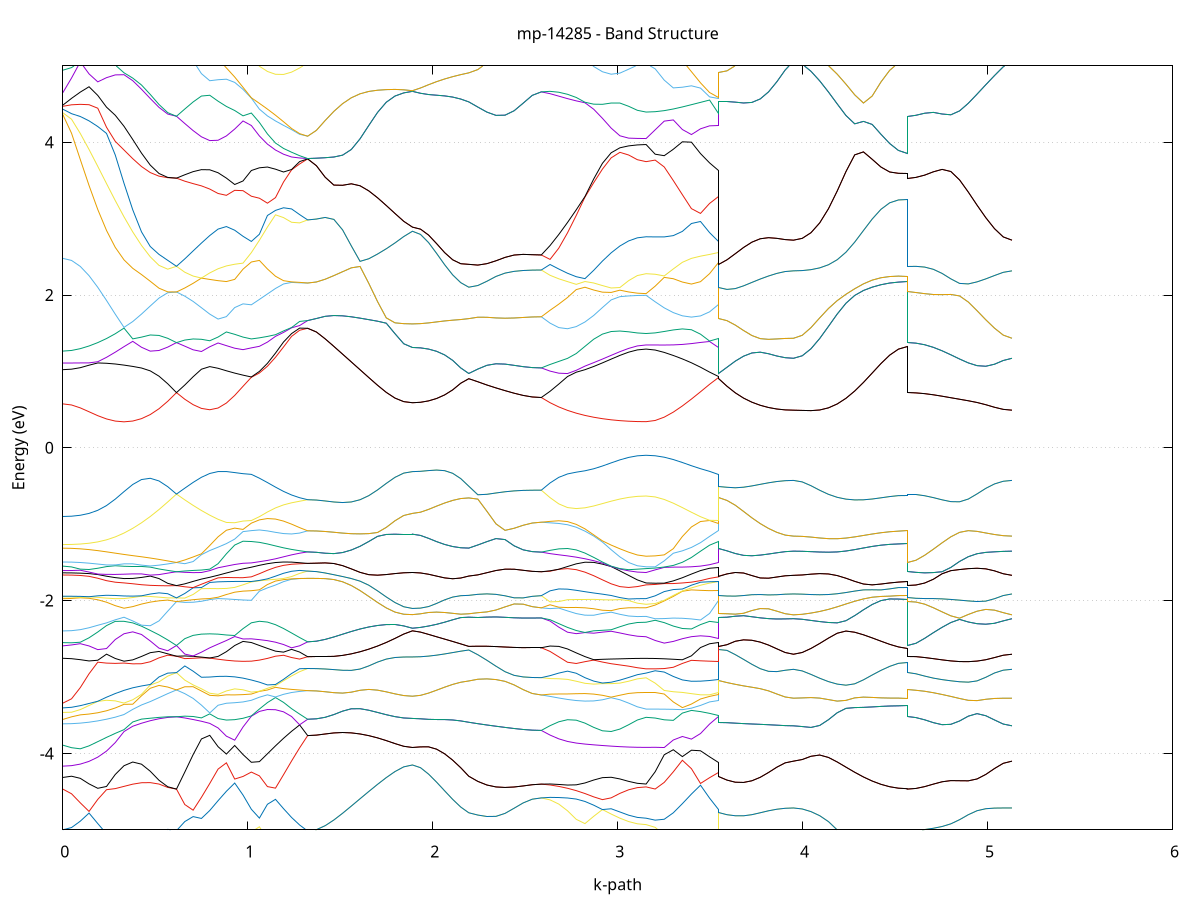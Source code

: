 set title 'mp-14285 - Band Structure'
set xlabel 'k-path'
set ylabel 'Energy (eV)'
set grid y
set yrange [-5:5]
set terminal png size 800,600
set output 'mp-14285_bands_gnuplot.png'
plot '-' using 1:2 with lines notitle, '-' using 1:2 with lines notitle, '-' using 1:2 with lines notitle, '-' using 1:2 with lines notitle, '-' using 1:2 with lines notitle, '-' using 1:2 with lines notitle, '-' using 1:2 with lines notitle, '-' using 1:2 with lines notitle, '-' using 1:2 with lines notitle, '-' using 1:2 with lines notitle, '-' using 1:2 with lines notitle, '-' using 1:2 with lines notitle, '-' using 1:2 with lines notitle, '-' using 1:2 with lines notitle, '-' using 1:2 with lines notitle, '-' using 1:2 with lines notitle, '-' using 1:2 with lines notitle, '-' using 1:2 with lines notitle, '-' using 1:2 with lines notitle, '-' using 1:2 with lines notitle, '-' using 1:2 with lines notitle, '-' using 1:2 with lines notitle, '-' using 1:2 with lines notitle, '-' using 1:2 with lines notitle, '-' using 1:2 with lines notitle, '-' using 1:2 with lines notitle, '-' using 1:2 with lines notitle, '-' using 1:2 with lines notitle, '-' using 1:2 with lines notitle, '-' using 1:2 with lines notitle, '-' using 1:2 with lines notitle, '-' using 1:2 with lines notitle, '-' using 1:2 with lines notitle, '-' using 1:2 with lines notitle, '-' using 1:2 with lines notitle, '-' using 1:2 with lines notitle, '-' using 1:2 with lines notitle, '-' using 1:2 with lines notitle, '-' using 1:2 with lines notitle, '-' using 1:2 with lines notitle, '-' using 1:2 with lines notitle, '-' using 1:2 with lines notitle, '-' using 1:2 with lines notitle, '-' using 1:2 with lines notitle, '-' using 1:2 with lines notitle, '-' using 1:2 with lines notitle, '-' using 1:2 with lines notitle, '-' using 1:2 with lines notitle, '-' using 1:2 with lines notitle, '-' using 1:2 with lines notitle, '-' using 1:2 with lines notitle, '-' using 1:2 with lines notitle, '-' using 1:2 with lines notitle, '-' using 1:2 with lines notitle, '-' using 1:2 with lines notitle, '-' using 1:2 with lines notitle, '-' using 1:2 with lines notitle, '-' using 1:2 with lines notitle, '-' using 1:2 with lines notitle, '-' using 1:2 with lines notitle, '-' using 1:2 with lines notitle, '-' using 1:2 with lines notitle, '-' using 1:2 with lines notitle, '-' using 1:2 with lines notitle, '-' using 1:2 with lines notitle, '-' using 1:2 with lines notitle, '-' using 1:2 with lines notitle, '-' using 1:2 with lines notitle, '-' using 1:2 with lines notitle, '-' using 1:2 with lines notitle, '-' using 1:2 with lines notitle, '-' using 1:2 with lines notitle, '-' using 1:2 with lines notitle, '-' using 1:2 with lines notitle, '-' using 1:2 with lines notitle, '-' using 1:2 with lines notitle, '-' using 1:2 with lines notitle, '-' using 1:2 with lines notitle, '-' using 1:2 with lines notitle, '-' using 1:2 with lines notitle, '-' using 1:2 with lines notitle, '-' using 1:2 with lines notitle, '-' using 1:2 with lines notitle, '-' using 1:2 with lines notitle, '-' using 1:2 with lines notitle, '-' using 1:2 with lines notitle, '-' using 1:2 with lines notitle, '-' using 1:2 with lines notitle, '-' using 1:2 with lines notitle, '-' using 1:2 with lines notitle, '-' using 1:2 with lines notitle, '-' using 1:2 with lines notitle, '-' using 1:2 with lines notitle, '-' using 1:2 with lines notitle, '-' using 1:2 with lines notitle, '-' using 1:2 with lines notitle
0.000000 -14.829781
0.047288 -14.822381
0.094575 -14.800081
0.141863 -14.763081
0.189151 -14.711481
0.236438 -14.645381
0.283726 -14.564881
0.331014 -14.470481
0.378301 -14.362381
0.425589 -14.240881
0.472876 -14.106681
0.520164 -13.960281
0.567452 -13.802281
0.614739 -13.633681
0.614739 -13.633681
0.659708 -13.628581
0.704676 -13.610881
0.749645 -13.580781
0.794613 -13.538581
0.839582 -13.484381
0.884550 -13.418781
0.929519 -13.342981
0.974487 -13.260481
1.019456 -13.203281
1.019456 -13.203281
1.062963 -13.204481
1.106471 -13.254781
1.149979 -13.301781
1.193486 -13.338581
1.236994 -13.364681
1.280501 -13.380281
1.324009 -13.385081
1.324009 -13.385081
1.371222 -13.379181
1.418435 -13.361581
1.465648 -13.332681
1.512861 -13.293181
1.560074 -13.243981
1.607288 -13.186681
1.654501 -13.123481
1.701714 -13.057881
1.748927 -12.994581
1.796140 -12.940081
1.843354 -12.902481
1.890567 -12.888981
1.890567 -12.888981
1.934074 -12.884481
1.977582 -12.870881
2.021089 -12.848681
2.064597 -12.818081
2.108104 -12.780281
2.151612 -12.737081
2.195119 -12.693481
2.195119 -12.693481
2.244141 -12.673881
2.293162 -12.676481
2.342184 -12.693181
2.391206 -12.716181
2.440227 -12.739281
2.489249 -12.758281
2.538270 -12.770581
2.587292 -12.774781
2.587292 -12.774781
2.634505 -12.899281
2.681718 -13.020681
2.728931 -13.134881
2.776144 -13.240281
2.823358 -13.335381
2.870571 -13.419381
2.917784 -13.491581
2.964997 -13.551281
3.012210 -13.598181
3.059424 -13.631881
3.106637 -13.652181
3.153850 -13.658981
3.153850 -13.658981
3.202871 -13.651581
3.251893 -13.629481
3.300914 -13.592681
3.349936 -13.541681
3.398958 -13.476581
3.447979 -13.398081
3.497001 -13.306681
3.546022 -13.203281
3.546022 -12.693481
3.590991 -12.692881
3.635959 -12.714781
3.680928 -12.748581
3.725896 -12.785981
3.770865 -12.821381
3.815833 -12.851181
3.860802 -12.873681
3.905770 -12.887481
3.950739 -12.892181
3.950739 -12.892181
3.998026 -12.939081
4.045314 -13.039881
4.092602 -13.153881
4.139889 -13.266281
4.187177 -13.371781
4.234465 -13.467781
4.281752 -13.552781
4.329040 -13.625881
4.376327 -13.686381
4.423615 -13.733781
4.470903 -13.767881
4.518190 -13.788481
4.565478 -13.795381
4.565478 -13.633681
4.612691 -13.626881
4.659904 -13.606681
4.707118 -13.573081
4.754331 -13.526481
4.801544 -13.467181
4.848757 -13.395881
4.895970 -13.313381
4.943184 -13.221181
4.990397 -13.121881
5.037610 -13.020981
5.084823 -12.932481
5.132036 -12.892181
e
0.000000 -11.801381
0.047288 -11.804581
0.094575 -11.819781
0.141863 -11.866881
0.189151 -11.968181
0.236438 -12.116481
0.283726 -12.292081
0.331014 -12.482281
0.378301 -12.679581
0.425589 -12.878781
0.472876 -13.076181
0.520164 -13.269181
0.567452 -13.455581
0.614739 -13.633681
0.614739 -13.633681
0.659708 -13.626281
0.704676 -13.606181
0.749645 -13.573681
0.794613 -13.528881
0.839582 -13.471881
0.884550 -13.402981
0.929519 -13.322781
0.974487 -13.231781
1.019456 -13.130581
1.019456 -13.130581
1.062963 -13.197581
1.106471 -13.253281
1.149979 -13.298781
1.193486 -13.335681
1.236994 -13.362581
1.280501 -13.379181
1.324009 -13.385081
1.324009 -13.385081
1.371222 -13.379181
1.418435 -13.361581
1.465648 -13.332681
1.512861 -13.293181
1.560074 -13.243981
1.607288 -13.186681
1.654501 -13.123481
1.701714 -13.057881
1.748927 -12.994581
1.796140 -12.940081
1.843354 -12.902481
1.890567 -12.888981
1.890567 -12.888981
1.934074 -12.884481
1.977582 -12.870881
2.021089 -12.848681
2.064597 -12.818081
2.108104 -12.780281
2.151612 -12.737081
2.195119 -12.693481
2.195119 -12.693481
2.244141 -12.673881
2.293162 -12.676481
2.342184 -12.693181
2.391206 -12.716181
2.440227 -12.739281
2.489249 -12.758281
2.538270 -12.770581
2.587292 -12.774781
2.587292 -12.774781
2.634505 -12.735281
2.681718 -12.857781
2.728931 -12.978281
2.776144 -13.089081
2.823358 -13.188581
2.870571 -13.275981
2.917784 -13.350681
2.964997 -13.412381
3.012210 -13.460681
3.059424 -13.495281
3.106637 -13.516081
3.153850 -13.523081
3.153850 -13.523081
3.202871 -13.515481
3.251893 -13.492881
3.300914 -13.455281
3.349936 -13.402981
3.398958 -13.336181
3.447979 -13.255381
3.497001 -13.160981
3.546022 -13.130581
3.546022 -12.693481
3.590991 -12.692881
3.635959 -12.714781
3.680928 -12.748581
3.725896 -12.785981
3.770865 -12.821381
3.815833 -12.851181
3.860802 -12.873681
3.905770 -12.887481
3.950739 -12.892181
3.950739 -12.892181
3.998026 -12.939081
4.045314 -13.039881
4.092602 -13.153881
4.139889 -13.266281
4.187177 -13.371781
4.234465 -13.467781
4.281752 -13.552781
4.329040 -13.625881
4.376327 -13.686381
4.423615 -13.733781
4.470903 -13.767881
4.518190 -13.788481
4.565478 -13.795381
4.565478 -13.633681
4.612691 -13.626881
4.659904 -13.606681
4.707118 -13.573081
4.754331 -13.526481
4.801544 -13.467181
4.848757 -13.395881
4.895970 -13.313381
4.943184 -13.221181
4.990397 -13.121881
5.037610 -13.020981
5.084823 -12.932481
5.132036 -12.892181
e
0.000000 -11.479281
0.047288 -11.498481
0.094575 -11.547981
0.141863 -11.601681
0.189151 -11.628881
0.236438 -11.629281
0.283726 -11.615881
0.331014 -11.596481
0.378301 -11.575281
0.425589 -11.554681
0.472876 -11.536181
0.520164 -11.520681
0.567452 -11.508281
0.614739 -11.498581
0.614739 -11.498581
0.659708 -11.633881
0.704676 -11.787681
0.749645 -11.957281
0.794613 -12.139181
0.839582 -12.329081
0.884550 -12.523181
0.929519 -12.717281
0.974487 -12.905481
1.019456 -13.053781
1.019456 -13.053781
1.062963 -12.935281
1.106471 -12.754181
1.149979 -12.562581
1.193486 -12.367681
1.236994 -12.173081
1.280501 -11.981981
1.324009 -11.797981
1.324009 -11.797981
1.371222 -11.794281
1.418435 -11.783381
1.465648 -11.765881
1.512861 -11.742681
1.560074 -11.715581
1.607288 -11.686881
1.654501 -11.659681
1.701714 -11.638881
1.748927 -11.630081
1.796140 -11.636381
1.843354 -11.650781
1.890567 -11.658281
1.890567 -11.658281
1.934074 -11.666081
1.977582 -11.694381
2.021089 -11.752281
2.064597 -11.842381
2.108104 -11.956481
2.151612 -12.083381
2.195119 -12.210681
2.195119 -12.210681
2.244141 -12.292381
2.293162 -12.364981
2.342184 -12.427681
2.391206 -12.479981
2.440227 -12.521281
2.489249 -12.551081
2.538270 -12.569181
2.587292 -12.575181
2.587292 -12.575181
2.634505 -12.622881
2.681718 -12.499181
2.728931 -12.369881
2.776144 -12.245581
2.823358 -12.130781
2.870571 -12.029281
2.917784 -11.943981
2.964997 -11.876181
3.012210 -11.825881
3.059424 -11.791681
3.106637 -11.771981
3.153850 -11.765581
3.153850 -11.765581
3.202871 -11.821081
3.251893 -11.953181
3.300914 -12.122981
3.349936 -12.313081
3.398958 -12.514281
3.447979 -12.720481
3.497001 -12.927081
3.546022 -13.053781
3.546022 -12.210681
3.590991 -12.263381
3.635959 -12.308481
3.680928 -12.349281
3.725896 -12.386481
3.770865 -12.419381
3.815833 -12.446581
3.860802 -12.466881
3.905770 -12.479481
3.950739 -12.483681
3.950739 -12.483681
3.998026 -12.431281
4.045314 -12.314481
4.092602 -12.175281
4.139889 -12.029781
4.187177 -11.885981
4.234465 -11.749181
4.281752 -11.623681
4.329040 -11.512981
4.376327 -11.419881
4.423615 -11.346281
4.470903 -11.293181
4.518190 -11.261181
4.565478 -11.250581
4.565478 -11.498581
4.612691 -11.506681
4.659904 -11.531481
4.707118 -11.574681
4.754331 -11.637981
4.801544 -11.721981
4.848757 -11.825081
4.895970 -11.943781
4.943184 -12.072681
4.990397 -12.205181
5.037610 -12.332381
5.084823 -12.437581
5.132036 -12.483681
e
0.000000 -11.421081
0.047288 -11.422181
0.094575 -11.425581
0.141863 -11.430881
0.189151 -11.437481
0.236438 -11.444981
0.283726 -11.452681
0.331014 -11.460181
0.378301 -11.467181
0.425589 -11.473481
0.472876 -11.479281
0.520164 -11.484981
0.567452 -11.491081
0.614739 -11.498581
0.614739 -11.498581
0.659708 -11.383281
0.704676 -11.287581
0.749645 -11.210381
0.794613 -11.149881
0.839582 -11.104381
0.884550 -11.072681
0.929519 -11.053781
0.974487 -11.047081
1.019456 -11.051881
1.019456 -11.051881
1.062963 -11.079181
1.106471 -11.134681
1.149979 -11.219181
1.193486 -11.331381
1.236994 -11.468181
1.280501 -11.625181
1.324009 -11.797981
1.324009 -11.797981
1.371222 -11.794281
1.418435 -11.783381
1.465648 -11.765881
1.512861 -11.742681
1.560074 -11.715581
1.607288 -11.686881
1.654501 -11.659681
1.701714 -11.638881
1.748927 -11.630081
1.796140 -11.636381
1.843354 -11.650781
1.890567 -11.658281
1.890567 -11.658281
1.934074 -11.666081
1.977582 -11.694381
2.021089 -11.752281
2.064597 -11.842381
2.108104 -11.956481
2.151612 -12.083381
2.195119 -12.210681
2.195119 -12.210681
2.244141 -12.292381
2.293162 -12.364981
2.342184 -12.427681
2.391206 -12.479981
2.440227 -12.521281
2.489249 -12.551081
2.538270 -12.569181
2.587292 -12.575181
2.587292 -12.575181
2.634505 -12.432181
2.681718 -12.281781
2.728931 -12.129181
2.776144 -11.978681
2.823358 -11.835081
2.870571 -11.704081
2.917784 -11.591481
2.964997 -11.501881
3.012210 -11.436381
3.059424 -11.393481
3.106637 -11.369681
3.153850 -11.362181
3.153850 -11.362181
3.202871 -11.328781
3.251893 -11.261381
3.300914 -11.194081
3.349936 -11.137781
3.398958 -11.095281
3.447979 -11.066981
3.497001 -11.052681
3.546022 -11.051881
3.546022 -12.210681
3.590991 -12.263381
3.635959 -12.308481
3.680928 -12.349281
3.725896 -12.386481
3.770865 -12.419381
3.815833 -12.446581
3.860802 -12.466881
3.905770 -12.479481
3.950739 -12.483681
3.950739 -12.483681
3.998026 -12.431281
4.045314 -12.314481
4.092602 -12.175281
4.139889 -12.029781
4.187177 -11.885981
4.234465 -11.749181
4.281752 -11.623681
4.329040 -11.512981
4.376327 -11.419881
4.423615 -11.346281
4.470903 -11.293181
4.518190 -11.261181
4.565478 -11.250581
4.565478 -11.498581
4.612691 -11.506681
4.659904 -11.531481
4.707118 -11.574681
4.754331 -11.637981
4.801544 -11.721981
4.848757 -11.825081
4.895970 -11.943781
4.943184 -12.072681
4.990397 -12.205181
5.037610 -12.332381
5.084823 -12.437581
5.132036 -12.483681
e
0.000000 -10.226681
0.047288 -10.221881
0.094575 -10.207781
0.141863 -10.184281
0.189151 -10.151681
0.236438 -10.110281
0.283726 -10.060281
0.331014 -10.002381
0.378301 -9.937181
0.425589 -9.865681
0.472876 -9.789081
0.520164 -9.709481
0.567452 -9.630881
0.614739 -9.565081
0.614739 -9.565081
0.659708 -9.607081
0.704676 -9.677881
0.749645 -9.741881
0.794613 -9.791681
0.839582 -9.827781
0.884550 -9.852681
0.929519 -9.869781
0.974487 -9.901881
1.019456 -9.964881
1.019456 -9.964881
1.062963 -10.018681
1.106471 -10.064281
1.149979 -10.100981
1.193486 -10.128081
1.236994 -10.145681
1.280501 -10.153781
1.324009 -10.152481
1.324009 -10.152481
1.371222 -10.178081
1.418435 -10.251181
1.465648 -10.362281
1.512861 -10.499481
1.560074 -10.651181
1.607288 -10.806881
1.654501 -10.956981
1.701714 -11.091381
1.748927 -11.199181
1.796140 -11.271481
1.843354 -11.308381
1.890567 -11.318881
1.890567 -11.318881
1.934074 -11.325681
1.977582 -11.338581
2.021089 -11.341381
2.064597 -11.323281
2.108104 -11.283581
2.151612 -11.225481
2.195119 -11.151681
2.195119 -11.151681
2.244141 -11.074181
2.293162 -10.952981
2.342184 -10.797981
2.391206 -10.619981
2.440227 -10.430781
2.489249 -10.245581
2.538270 -10.091781
2.587292 -10.025581
2.587292 -10.025581
2.634505 -10.064781
2.681718 -10.111181
2.728931 -10.156981
2.776144 -10.194481
2.823358 -10.217281
2.870571 -10.219281
2.917784 -10.196281
2.964997 -10.146981
3.012210 -10.075581
3.059424 -9.993681
3.106637 -9.922281
3.153850 -9.892281
3.153850 -9.892281
3.202871 -9.899081
3.251893 -9.915381
3.300914 -9.933981
3.349936 -9.949181
3.398958 -9.958781
3.447979 -9.963281
3.497001 -9.964481
3.546022 -9.964881
3.546022 -11.151681
3.590991 -11.087281
3.635959 -10.981081
3.680928 -10.840181
3.725896 -10.672581
3.770865 -10.485781
3.815833 -10.286081
3.860802 -10.079081
3.905770 -9.871381
3.950739 -9.707381
3.950739 -9.707381
3.998026 -9.704081
4.045314 -9.692981
4.092602 -9.671781
4.139889 -9.638381
4.187177 -9.591681
4.234465 -9.531581
4.281752 -9.459781
4.329040 -9.380281
4.376327 -9.300581
4.423615 -9.230481
4.470903 -9.178081
4.518190 -9.146481
4.565478 -9.135881
4.565478 -9.565081
4.612691 -9.620181
4.659904 -9.716181
4.707118 -9.809181
4.754331 -9.885281
4.801544 -9.937381
4.848757 -9.962681
4.895970 -9.961281
4.943184 -9.935681
4.990397 -9.889781
5.037610 -9.827881
5.084823 -9.756781
5.132036 -9.707381
e
0.000000 -9.267481
0.047288 -9.279381
0.094575 -9.311081
0.141863 -9.355481
0.189151 -9.406181
0.236438 -9.457381
0.283726 -9.503881
0.331014 -9.541281
0.378301 -9.566281
0.425589 -9.576981
0.472876 -9.572981
0.520164 -9.557181
0.567452 -9.542281
0.614739 -9.565081
0.614739 -9.565081
0.659708 -9.576181
0.704676 -9.607881
0.749645 -9.646281
0.794613 -9.688881
0.839582 -9.735481
0.884550 -9.786481
0.929519 -9.842081
0.974487 -9.882181
1.019456 -9.892681
1.019456 -9.892681
1.062963 -9.954181
1.106471 -10.008581
1.149979 -10.054981
1.193486 -10.092881
1.236994 -10.121881
1.280501 -10.141781
1.324009 -10.152481
1.324009 -10.152481
1.371222 -10.178081
1.418435 -10.251181
1.465648 -10.362281
1.512861 -10.499481
1.560074 -10.651181
1.607288 -10.806881
1.654501 -10.956981
1.701714 -11.091381
1.748927 -11.199181
1.796140 -11.271481
1.843354 -11.308381
1.890567 -11.318881
1.890567 -11.318881
1.934074 -11.325681
1.977582 -11.338581
2.021089 -11.341381
2.064597 -11.323281
2.108104 -11.283581
2.151612 -11.225481
2.195119 -11.151681
2.195119 -11.151681
2.244141 -11.074181
2.293162 -10.952981
2.342184 -10.797981
2.391206 -10.619981
2.440227 -10.430781
2.489249 -10.245581
2.538270 -10.091781
2.587292 -10.025581
2.587292 -10.025581
2.634505 -9.999881
2.681718 -9.988281
2.728931 -9.984481
2.776144 -9.979081
2.823358 -9.963481
2.870571 -9.931881
2.917784 -9.881781
2.964997 -9.814781
3.012210 -9.736881
3.059424 -9.659081
3.106637 -9.598281
3.153850 -9.574481
3.153850 -9.574481
3.202871 -9.581981
3.251893 -9.602581
3.300914 -9.632881
3.349936 -9.671181
3.398958 -9.716481
3.447979 -9.768881
3.497001 -9.827981
3.546022 -9.892681
3.546022 -11.151681
3.590991 -11.087281
3.635959 -10.981081
3.680928 -10.840181
3.725896 -10.672581
3.770865 -10.485781
3.815833 -10.286081
3.860802 -10.079081
3.905770 -9.871381
3.950739 -9.707381
3.950739 -9.707381
3.998026 -9.704081
4.045314 -9.692981
4.092602 -9.671781
4.139889 -9.638381
4.187177 -9.591681
4.234465 -9.531581
4.281752 -9.459781
4.329040 -9.380281
4.376327 -9.300581
4.423615 -9.230481
4.470903 -9.178081
4.518190 -9.146481
4.565478 -9.135881
4.565478 -9.565081
4.612691 -9.620181
4.659904 -9.716181
4.707118 -9.809181
4.754331 -9.885281
4.801544 -9.937381
4.848757 -9.962681
4.895970 -9.961281
4.943184 -9.935681
4.990397 -9.889781
5.037610 -9.827881
5.084823 -9.756781
5.132036 -9.707381
e
0.000000 -9.098881
0.047288 -9.090681
0.094575 -9.070881
0.141863 -9.048681
0.189151 -9.032581
0.236438 -9.028881
0.283726 -9.041281
0.331014 -9.070981
0.378301 -9.116781
0.425589 -9.175981
0.472876 -9.244581
0.520164 -9.316481
0.567452 -9.376981
0.614739 -9.388981
0.614739 -9.388981
0.659708 -9.415281
0.704676 -9.390081
0.749645 -9.348481
0.794613 -9.299481
0.839582 -9.245181
0.884550 -9.186481
0.929519 -9.123981
0.974487 -9.058381
1.019456 -8.990581
1.019456 -8.990581
1.062963 -8.877681
1.106471 -8.767481
1.149979 -8.662881
1.193486 -8.566781
1.236994 -8.482081
1.280501 -8.411081
1.324009 -8.355981
1.324009 -8.355981
1.371222 -8.369281
1.418435 -8.408281
1.465648 -8.469781
1.512861 -8.549481
1.560074 -8.641481
1.607288 -8.739581
1.654501 -8.837281
1.701714 -8.928281
1.748927 -9.006681
1.796140 -9.066981
1.843354 -9.105081
1.890567 -9.118081
1.890567 -9.118081
1.934074 -9.101981
1.977582 -9.056781
2.021089 -8.991081
2.064597 -8.916081
2.108104 -8.842281
2.151612 -8.778381
2.195119 -8.729881
2.195119 -8.729881
2.244141 -8.718681
2.293162 -8.737181
2.342184 -8.790881
2.391206 -8.880581
2.440227 -9.000881
2.489249 -9.138481
2.538270 -9.264581
2.587292 -9.321781
2.587292 -9.321781
2.634505 -9.320381
2.681718 -9.291281
2.728931 -9.239981
2.776144 -9.176381
2.823358 -9.120481
2.870571 -9.102381
2.917784 -9.107481
2.964997 -9.137281
3.012210 -9.188981
3.059424 -9.253481
3.106637 -9.312781
3.153850 -9.338481
3.153850 -9.338481
3.202871 -9.329481
3.251893 -9.304781
3.300914 -9.268281
3.349936 -9.223281
3.398958 -9.171481
3.447979 -9.114581
3.497001 -9.053781
3.546022 -8.990581
3.546022 -8.729881
3.590991 -8.717281
3.635959 -8.729581
3.680928 -8.772381
3.725896 -8.848781
3.770865 -8.958981
3.815833 -9.099881
3.860802 -9.266181
3.905770 -9.450181
3.950739 -9.606581
3.950739 -9.606581
3.998026 -9.598281
4.045314 -9.574581
4.092602 -9.538281
4.139889 -9.491881
4.187177 -9.437581
4.234465 -9.377481
4.281752 -9.313481
4.329040 -9.247181
4.376327 -9.179481
4.423615 -9.111981
4.470903 -9.050281
4.518190 -9.005881
4.565478 -8.989581
4.565478 -9.388981
4.612691 -9.340981
4.659904 -9.265281
4.707118 -9.204181
4.754331 -9.168481
4.801544 -9.161781
4.848757 -9.183481
4.895970 -9.230081
4.943184 -9.296481
4.990397 -9.376781
5.037610 -9.464481
5.084823 -9.551681
5.132036 -9.606581
e
0.000000 -8.920581
0.047288 -8.921181
0.094575 -8.923681
0.141863 -8.929581
0.189151 -8.941381
0.236438 -8.961481
0.283726 -8.992081
0.331014 -9.034181
0.378301 -9.087481
0.425589 -9.149881
0.472876 -9.217681
0.520164 -9.286081
0.567452 -9.347981
0.614739 -9.388981
0.614739 -9.388981
0.659708 -9.290381
0.704676 -9.157581
0.749645 -9.012781
0.794613 -8.868081
0.839582 -8.733081
0.884550 -8.616081
0.929519 -8.522681
0.974487 -8.455381
1.019456 -8.413881
1.019456 -8.413881
1.062963 -8.367781
1.106471 -8.330781
1.149979 -8.305381
1.193486 -8.293581
1.236994 -8.297381
1.280501 -8.317981
1.324009 -8.355981
1.324009 -8.355981
1.371222 -8.369281
1.418435 -8.408281
1.465648 -8.469781
1.512861 -8.549481
1.560074 -8.641481
1.607288 -8.739581
1.654501 -8.837281
1.701714 -8.928281
1.748927 -9.006681
1.796140 -9.066981
1.843354 -9.105081
1.890567 -9.118081
1.890567 -9.118081
1.934074 -9.101981
1.977582 -9.056781
2.021089 -8.991081
2.064597 -8.916081
2.108104 -8.842281
2.151612 -8.778381
2.195119 -8.729881
2.195119 -8.729881
2.244141 -8.718681
2.293162 -8.737181
2.342184 -8.790881
2.391206 -8.880581
2.440227 -9.000881
2.489249 -9.138481
2.538270 -9.264581
2.587292 -9.321781
2.587292 -9.321781
2.634505 -9.297181
2.681718 -9.254681
2.728931 -9.204681
2.776144 -9.156981
2.823358 -9.110381
2.870571 -9.051281
2.917784 -9.006381
2.964997 -8.980981
3.012210 -8.977181
3.059424 -8.991181
3.106637 -9.011581
3.153850 -9.021481
3.153850 -9.021481
3.202871 -8.995381
3.251893 -8.924081
3.300914 -8.823981
3.349936 -8.713481
3.398958 -8.608281
3.447979 -8.519881
3.497001 -8.454581
3.546022 -8.413881
3.546022 -8.729881
3.590991 -8.717281
3.635959 -8.729581
3.680928 -8.772381
3.725896 -8.848781
3.770865 -8.958981
3.815833 -9.099881
3.860802 -9.266181
3.905770 -9.450181
3.950739 -9.606581
3.950739 -9.606581
3.998026 -9.598281
4.045314 -9.574581
4.092602 -9.538281
4.139889 -9.491881
4.187177 -9.437581
4.234465 -9.377481
4.281752 -9.313481
4.329040 -9.247181
4.376327 -9.179481
4.423615 -9.111981
4.470903 -9.050281
4.518190 -9.005881
4.565478 -8.989581
4.565478 -9.388981
4.612691 -9.340981
4.659904 -9.265281
4.707118 -9.204181
4.754331 -9.168481
4.801544 -9.161781
4.848757 -9.183481
4.895970 -9.230081
4.943184 -9.296481
4.990397 -9.376781
5.037610 -9.464481
5.084823 -9.551681
5.132036 -9.606581
e
0.000000 -6.807181
0.047288 -6.784381
0.094575 -6.718081
0.141863 -6.612881
0.189151 -6.475981
0.236438 -6.315381
0.283726 -6.141181
0.331014 -5.993481
0.378301 -6.002181
0.425589 -6.001381
0.472876 -5.989981
0.520164 -5.967981
0.567452 -5.935581
0.614739 -5.893181
0.614739 -5.893181
0.659708 -6.037481
0.704676 -6.184581
0.749645 -6.327181
0.794613 -6.459481
0.839582 -6.577081
0.884550 -6.676081
0.929519 -6.753881
0.974487 -6.808681
1.019456 -6.839781
1.019456 -6.839781
1.062963 -6.900681
1.106471 -6.950081
1.149979 -6.989881
1.193486 -7.024481
1.236994 -7.050081
1.280501 -7.064781
1.324009 -7.068681
1.324009 -7.068681
1.371222 -7.036681
1.418435 -6.945281
1.465648 -6.805881
1.512861 -6.637681
1.560074 -6.490481
1.607288 -6.451381
1.654501 -6.460081
1.701714 -6.473781
1.748927 -6.485381
1.796140 -6.493781
1.843354 -6.498681
1.890567 -6.500381
1.890567 -6.500381
1.934074 -6.492981
1.977582 -6.470381
2.021089 -6.430781
2.064597 -6.371781
2.108104 -6.291881
2.151612 -6.191381
2.195119 -6.075381
2.195119 -6.075381
2.244141 -6.016781
2.293162 -5.976781
2.342184 -5.947881
2.391206 -5.919081
2.440227 -5.883781
2.489249 -5.843181
2.538270 -5.807581
2.587292 -5.792681
2.587292 -5.792681
2.634505 -5.881981
2.681718 -5.972481
2.728931 -6.052381
2.776144 -6.114481
2.823358 -6.153881
2.870571 -6.166881
2.917784 -6.151781
2.964997 -6.109081
3.012210 -6.042881
3.059424 -5.985281
3.106637 -5.948681
3.153850 -5.911681
3.153850 -5.911681
3.202871 -6.006281
3.251893 -6.167481
3.300914 -6.321681
3.349936 -6.463181
3.398958 -6.586781
3.447979 -6.688281
3.497001 -6.765081
3.546022 -6.839781
3.546022 -6.075381
3.590991 -6.010881
3.635959 -5.962281
3.680928 -5.925381
3.725896 -5.891481
3.770865 -5.851681
3.815833 -5.801081
3.860802 -5.738881
3.905770 -5.667481
3.950739 -5.606381
3.950739 -5.606381
3.998026 -5.648581
4.045314 -5.735981
4.092602 -5.847381
4.139889 -5.972081
4.187177 -6.101181
4.234465 -6.227381
4.281752 -6.344581
4.329040 -6.448181
4.376327 -6.534081
4.423615 -6.599381
4.470903 -6.642581
4.518190 -6.665381
4.565478 -6.671981
4.565478 -5.893181
4.612691 -5.926581
4.659904 -5.985281
4.707118 -6.034881
4.754331 -6.064381
4.801544 -6.069981
4.848757 -6.051381
4.895970 -6.010381
4.943184 -5.949981
4.990397 -5.873881
5.037610 -5.785681
5.084823 -5.689481
5.132036 -5.606381
e
0.000000 -5.693981
0.047288 -5.719381
0.094575 -5.775181
0.141863 -5.836481
0.189151 -5.891681
0.236438 -5.936481
0.283726 -5.969581
0.331014 -5.965981
0.378301 -5.825881
0.425589 -5.749881
0.472876 -5.727781
0.520164 -5.784481
0.567452 -5.841881
0.614739 -5.893181
0.614739 -5.893181
0.659708 -5.838681
0.704676 -5.988681
0.749645 -6.145581
0.794613 -6.296481
0.839582 -6.436081
0.884550 -6.560781
0.929519 -6.667181
0.974487 -6.752481
1.019456 -6.814181
1.019456 -6.814181
1.062963 -6.882381
1.106471 -6.940381
1.149979 -6.987781
1.193486 -7.021781
1.236994 -7.046181
1.280501 -7.062181
1.324009 -7.068681
1.324009 -7.068681
1.371222 -7.036681
1.418435 -6.945281
1.465648 -6.805881
1.512861 -6.637681
1.560074 -6.490481
1.607288 -6.451381
1.654501 -6.460081
1.701714 -6.473781
1.748927 -6.485381
1.796140 -6.493781
1.843354 -6.498681
1.890567 -6.500381
1.890567 -6.500381
1.934074 -6.492981
1.977582 -6.470381
2.021089 -6.430781
2.064597 -6.371781
2.108104 -6.291881
2.151612 -6.191381
2.195119 -6.075381
2.195119 -6.075381
2.244141 -6.016781
2.293162 -5.976781
2.342184 -5.947881
2.391206 -5.919081
2.440227 -5.883781
2.489249 -5.843181
2.538270 -5.807581
2.587292 -5.792681
2.587292 -5.792681
2.634505 -5.729181
2.681718 -5.720981
2.728931 -5.759981
2.776144 -5.817181
2.823358 -5.876281
2.870571 -5.928981
2.917784 -5.970181
2.964997 -5.995381
3.012210 -6.001081
3.059424 -5.960781
3.106637 -5.878381
3.153850 -5.851681
3.153850 -5.851681
3.202871 -5.972581
3.251893 -6.103781
3.300914 -6.254181
3.349936 -6.403581
3.398958 -6.542381
3.447979 -6.664581
3.497001 -6.764681
3.546022 -6.814181
3.546022 -6.075381
3.590991 -6.010881
3.635959 -5.962281
3.680928 -5.925381
3.725896 -5.891481
3.770865 -5.851681
3.815833 -5.801081
3.860802 -5.738881
3.905770 -5.667481
3.950739 -5.606381
3.950739 -5.606381
3.998026 -5.648581
4.045314 -5.735981
4.092602 -5.847381
4.139889 -5.972081
4.187177 -6.101181
4.234465 -6.227381
4.281752 -6.344581
4.329040 -6.448181
4.376327 -6.534081
4.423615 -6.599381
4.470903 -6.642581
4.518190 -6.665381
4.565478 -6.671981
4.565478 -5.893181
4.612691 -5.926581
4.659904 -5.985281
4.707118 -6.034881
4.754331 -6.064381
4.801544 -6.069981
4.848757 -6.051381
4.895970 -6.010381
4.943184 -5.949981
4.990397 -5.873881
5.037610 -5.785681
5.084823 -5.689481
5.132036 -5.606381
e
0.000000 -5.498481
0.047288 -5.523681
0.094575 -5.575781
0.141863 -5.629281
0.189151 -5.672881
0.236438 -5.700481
0.283726 -5.708981
0.331014 -5.699781
0.378301 -5.683981
0.425589 -5.688181
0.472876 -5.722581
0.520164 -5.710181
0.567452 -5.697881
0.614739 -5.679781
0.614739 -5.679781
0.659708 -5.738581
0.704676 -5.617981
0.749645 -5.632681
0.794613 -5.735781
0.839582 -5.854781
0.884550 -5.977581
0.929519 -6.095081
0.974487 -6.200281
1.019456 -6.287881
1.019456 -6.287881
1.062963 -6.407381
1.106471 -6.486581
1.149979 -6.520781
1.193486 -6.508081
1.236994 -6.450281
1.280501 -6.352181
1.324009 -6.219081
1.324009 -6.219081
1.371222 -6.228581
1.418435 -6.253381
1.465648 -6.284681
1.512861 -6.308881
1.560074 -6.284181
1.607288 -6.132681
1.654501 -5.925281
1.701714 -5.716481
1.748927 -5.526581
1.796140 -5.372181
1.843354 -5.269981
1.890567 -5.233881
1.890567 -5.233881
1.934074 -5.230481
1.977582 -5.220381
2.021089 -5.204381
2.064597 -5.184181
2.108104 -5.162581
2.151612 -5.144581
2.195119 -5.137881
2.195119 -5.137881
2.244141 -5.130481
2.293162 -5.118581
2.342184 -5.113081
2.391206 -5.136581
2.440227 -5.187881
2.489249 -5.247981
2.538270 -5.297281
2.587292 -5.316881
2.587292 -5.316881
2.634505 -5.339581
2.681718 -5.299181
2.728931 -5.205081
2.776144 -5.128081
2.823358 -5.132081
2.870571 -5.174381
2.917784 -5.318781
2.964997 -5.458281
3.012210 -5.586381
3.059424 -5.699781
3.106637 -5.795081
3.153850 -5.835881
3.153850 -5.835881
3.202871 -5.686481
3.251893 -5.583581
3.300914 -5.667681
3.349936 -5.796381
3.398958 -5.937981
3.447979 -6.073081
3.497001 -6.191681
3.546022 -6.287881
3.546022 -5.137881
3.590991 -5.150481
3.635959 -5.166881
3.680928 -5.188681
3.725896 -5.223781
3.770865 -5.276381
3.815833 -5.343381
3.860802 -5.419681
3.905770 -5.500081
3.950739 -5.564181
3.950739 -5.564181
3.998026 -5.560481
4.045314 -5.583381
4.092602 -5.639181
4.139889 -5.719781
4.187177 -5.816381
4.234465 -5.920981
4.281752 -6.027281
4.329040 -6.129581
4.376327 -6.222681
4.423615 -6.301381
4.470903 -6.361081
4.518190 -6.397981
4.565478 -6.410381
4.565478 -5.679781
4.612691 -5.635081
4.659904 -5.542681
4.707118 -5.437381
4.754331 -5.334381
4.801544 -5.249381
4.848757 -5.201581
4.895970 -5.198781
4.943184 -5.234481
4.990397 -5.299281
5.037610 -5.384281
5.084823 -5.480581
5.132036 -5.564181
e
0.000000 -5.466181
0.047288 -5.457281
0.094575 -5.447681
0.141863 -5.452081
0.189151 -5.468381
0.236438 -5.489581
0.283726 -5.507381
0.331014 -5.509781
0.378301 -5.471381
0.425589 -5.507981
0.472876 -5.567981
0.520164 -5.616181
0.567452 -5.653081
0.614739 -5.679781
0.614739 -5.679781
0.659708 -5.581581
0.704676 -5.567881
0.749645 -5.504381
0.794613 -5.404181
0.839582 -5.316481
0.884550 -5.239981
0.929519 -5.196681
0.974487 -5.123181
1.019456 -5.089881
1.019456 -5.089881
1.062963 -5.124981
1.106471 -5.224581
1.149979 -5.444881
1.193486 -5.664481
1.236994 -5.870281
1.280501 -6.056781
1.324009 -6.219081
1.324009 -6.219081
1.371222 -6.228581
1.418435 -6.253381
1.465648 -6.284681
1.512861 -6.308881
1.560074 -6.284181
1.607288 -6.132681
1.654501 -5.925281
1.701714 -5.716481
1.748927 -5.526581
1.796140 -5.372181
1.843354 -5.269981
1.890567 -5.233881
1.890567 -5.233881
1.934074 -5.230481
1.977582 -5.220381
2.021089 -5.204381
2.064597 -5.184181
2.108104 -5.162581
2.151612 -5.144581
2.195119 -5.137881
2.195119 -5.137881
2.244141 -5.130481
2.293162 -5.118581
2.342184 -5.113081
2.391206 -5.136581
2.440227 -5.187881
2.489249 -5.247981
2.538270 -5.297281
2.587292 -5.316881
2.587292 -5.316881
2.634505 -5.261581
2.681718 -5.201281
2.728931 -5.152881
2.776144 -5.091881
2.823358 -5.048981
2.870571 -5.163381
2.917784 -5.216981
2.964997 -5.287481
3.012210 -5.369981
3.059424 -5.458681
3.106637 -5.542381
3.153850 -5.584681
3.153850 -5.584681
3.202871 -5.569381
3.251893 -5.539881
3.300914 -5.408081
3.349936 -5.293681
3.398958 -5.247881
3.447979 -5.210181
3.497001 -5.131081
3.546022 -5.089881
3.546022 -5.137881
3.590991 -5.150481
3.635959 -5.166881
3.680928 -5.188681
3.725896 -5.223781
3.770865 -5.276381
3.815833 -5.343381
3.860802 -5.419681
3.905770 -5.500081
3.950739 -5.564181
3.950739 -5.564181
3.998026 -5.560481
4.045314 -5.583381
4.092602 -5.639181
4.139889 -5.719781
4.187177 -5.816381
4.234465 -5.920981
4.281752 -6.027281
4.329040 -6.129581
4.376327 -6.222681
4.423615 -6.301381
4.470903 -6.361081
4.518190 -6.397981
4.565478 -6.410381
4.565478 -5.679781
4.612691 -5.635081
4.659904 -5.542681
4.707118 -5.437381
4.754331 -5.334381
4.801544 -5.249381
4.848757 -5.201581
4.895970 -5.198781
4.943184 -5.234481
4.990397 -5.299281
5.037610 -5.384281
5.084823 -5.480581
5.132036 -5.564181
e
0.000000 -5.293181
0.047288 -5.269881
0.094575 -5.225881
0.141863 -5.193281
0.189151 -5.191781
0.236438 -5.227581
0.283726 -5.290481
0.331014 -5.364281
0.378301 -5.438381
0.425589 -5.375081
0.472876 -5.320381
0.520164 -5.221081
0.567452 -5.106281
0.614739 -5.011781
0.614739 -5.011781
0.659708 -5.079981
0.704676 -5.077581
0.749645 -5.098281
0.794613 -5.175881
0.839582 -5.227281
0.884550 -5.233981
0.929519 -5.173981
0.974487 -5.120481
1.019456 -5.027481
1.019456 -5.027481
1.062963 -4.961281
1.106471 -5.118981
1.149979 -5.139081
1.193486 -5.135781
1.236994 -5.114881
1.280501 -5.075581
1.324009 -5.016481
1.324009 -5.016481
1.371222 -4.998081
1.418435 -4.946681
1.465648 -4.871981
1.512861 -4.783881
1.560074 -4.689681
1.607288 -4.593881
1.654501 -4.498681
1.701714 -4.405581
1.748927 -4.317081
1.796140 -4.237581
1.843354 -4.176481
1.890567 -4.151681
1.890567 -4.151681
1.934074 -4.187181
1.977582 -4.271181
2.021089 -4.376781
2.064597 -4.490181
2.108104 -4.601981
2.151612 -4.702281
2.195119 -4.777381
2.195119 -4.777381
2.244141 -4.807281
2.293162 -4.826081
2.342184 -4.824381
2.391206 -4.785381
2.440227 -4.717881
2.489249 -4.648381
2.538270 -4.599681
2.587292 -4.582781
2.587292 -4.582781
2.634505 -4.608581
2.681718 -4.663481
2.728931 -4.751281
2.776144 -4.863081
2.823358 -4.919281
2.870571 -4.823681
2.917784 -4.735481
2.964997 -4.794081
3.012210 -4.848081
3.059424 -4.892381
3.106637 -4.921881
3.153850 -4.932381
3.153850 -4.932381
3.202871 -4.968081
3.251893 -5.072481
3.300914 -5.176081
3.349936 -5.236981
3.398958 -5.198481
3.447979 -5.124581
3.497001 -5.079481
3.546022 -5.027481
3.546022 -4.777381
3.590991 -4.802581
3.635959 -4.816381
3.680928 -4.816981
3.725896 -4.802281
3.770865 -4.777381
3.815833 -4.751381
3.860802 -4.731081
3.905770 -4.718681
3.950739 -4.714581
3.950739 -4.714581
3.998026 -4.727581
4.045314 -4.762281
4.092602 -4.815681
4.139889 -4.893181
4.187177 -5.001981
4.234465 -5.144381
4.281752 -5.315081
4.329040 -5.502981
4.376327 -5.694081
4.423615 -5.872581
4.470903 -6.021581
4.518190 -6.123081
4.565478 -6.159481
4.565478 -5.011781
4.612691 -5.007881
4.659904 -4.996981
4.707118 -4.980281
4.754331 -4.957181
4.801544 -4.922081
4.848757 -4.867881
4.895970 -4.802681
4.943184 -4.750581
4.990397 -4.724381
5.037610 -4.716181
5.084823 -4.714681
5.132036 -4.714581
e
0.000000 -4.999481
0.047288 -4.970781
0.094575 -4.887481
0.141863 -4.781281
0.189151 -4.918681
0.236438 -5.052481
0.283726 -5.176581
0.331014 -5.283981
0.378301 -5.359581
0.425589 -5.364481
0.472876 -5.215781
0.520164 -5.076381
0.567452 -4.994181
0.614739 -5.011781
0.614739 -5.011781
0.659708 -4.892381
0.704676 -4.827481
0.749645 -4.851681
0.794613 -4.747681
0.839582 -4.619181
0.884550 -4.495981
0.929519 -4.388281
0.974487 -4.545481
1.019456 -4.731181
1.019456 -4.731181
1.062963 -4.847181
1.106471 -4.666181
1.149979 -4.601481
1.193486 -4.723481
1.236994 -4.838881
1.280501 -4.937381
1.324009 -5.016481
1.324009 -5.016481
1.371222 -4.998081
1.418435 -4.946681
1.465648 -4.871981
1.512861 -4.783881
1.560074 -4.689681
1.607288 -4.593881
1.654501 -4.498681
1.701714 -4.405581
1.748927 -4.317081
1.796140 -4.237581
1.843354 -4.176481
1.890567 -4.151681
1.890567 -4.151681
1.934074 -4.187181
1.977582 -4.271181
2.021089 -4.376781
2.064597 -4.490181
2.108104 -4.601981
2.151612 -4.702281
2.195119 -4.777381
2.195119 -4.777381
2.244141 -4.807281
2.293162 -4.826081
2.342184 -4.824381
2.391206 -4.785381
2.440227 -4.717881
2.489249 -4.648381
2.538270 -4.599581
2.587292 -4.582781
2.587292 -4.582781
2.634505 -4.575881
2.681718 -4.577981
2.728931 -4.583981
2.776144 -4.597881
2.823358 -4.629381
2.870571 -4.677981
2.917784 -4.735381
2.964997 -4.724881
3.012210 -4.766881
3.059424 -4.809081
3.106637 -4.838081
3.153850 -4.848381
3.153850 -4.848381
3.202871 -4.873881
3.251893 -4.862281
3.300914 -4.777881
3.349936 -4.658281
3.398958 -4.532481
3.447979 -4.416281
3.497001 -4.585481
3.546022 -4.731181
3.546022 -4.777381
3.590991 -4.802581
3.635959 -4.816381
3.680928 -4.816981
3.725896 -4.802281
3.770865 -4.777381
3.815833 -4.751381
3.860802 -4.731081
3.905770 -4.718681
3.950739 -4.714581
3.950739 -4.714581
3.998026 -4.727581
4.045314 -4.762281
4.092602 -4.815681
4.139889 -4.893181
4.187177 -5.001981
4.234465 -5.144381
4.281752 -5.315081
4.329040 -5.502981
4.376327 -5.694081
4.423615 -5.872581
4.470903 -6.021581
4.518190 -6.123081
4.565478 -6.159481
4.565478 -5.011781
4.612691 -5.007881
4.659904 -4.996981
4.707118 -4.980281
4.754331 -4.957181
4.801544 -4.922081
4.848757 -4.867881
4.895970 -4.802681
4.943184 -4.750581
4.990397 -4.724381
5.037610 -4.716181
5.084823 -4.714681
5.132036 -4.714581
e
0.000000 -4.467181
0.047288 -4.528681
0.094575 -4.647281
0.141863 -4.759681
0.189151 -4.602281
0.236438 -4.475281
0.283726 -4.460981
0.331014 -4.431781
0.378301 -4.402781
0.425589 -4.384281
0.472876 -4.382681
0.520164 -4.401381
0.567452 -4.445381
0.614739 -4.467481
0.614739 -4.467481
0.659708 -4.670181
0.704676 -4.743581
0.749645 -4.575281
0.794613 -4.393781
0.839582 -4.205681
0.884550 -4.123481
0.929519 -4.335881
0.974487 -4.301981
1.019456 -4.244681
1.019456 -4.244681
1.062963 -4.294181
1.106471 -4.434681
1.149979 -4.454881
1.193486 -4.279181
1.236994 -4.099681
1.280501 -3.927381
1.324009 -3.767081
1.324009 -3.767081
1.371222 -3.760881
1.418435 -3.746181
1.465648 -3.732181
1.512861 -3.726681
1.560074 -3.731581
1.607288 -3.745681
1.654501 -3.767681
1.701714 -3.796981
1.748927 -3.832581
1.796140 -3.871681
1.843354 -3.906981
1.890567 -3.922781
1.890567 -3.922781
1.934074 -3.914781
1.977582 -3.914281
2.021089 -3.944781
2.064597 -4.005781
2.108104 -4.088881
2.151612 -4.187781
2.195119 -4.299081
2.195119 -4.299081
2.244141 -4.366681
2.293162 -4.413981
2.342184 -4.439181
2.391206 -4.445981
2.440227 -4.439981
2.489249 -4.426181
2.538270 -4.410181
2.587292 -4.402481
2.587292 -4.402481
2.634505 -4.413581
2.681718 -4.432181
2.728931 -4.456681
2.776144 -4.487581
2.823358 -4.525581
2.870571 -4.569181
2.917784 -4.605381
2.964997 -4.582081
3.012210 -4.523481
3.059424 -4.476581
3.106637 -4.448181
3.153850 -4.438781
3.153850 -4.438781
3.202871 -4.466481
3.251893 -4.379781
3.300914 -4.241681
3.349936 -4.089881
3.398958 -4.200281
3.447979 -4.393781
3.497001 -4.318181
3.546022 -4.244681
3.546022 -4.299081
3.590991 -4.349481
3.635959 -4.377281
3.680928 -4.380381
3.725896 -4.358581
3.770865 -4.313281
3.815833 -4.249981
3.860802 -4.180581
3.905770 -4.123981
3.950739 -4.101581
3.950739 -4.101581
3.998026 -4.080381
4.045314 -4.037781
4.092602 -4.021481
4.139889 -4.053181
4.187177 -4.112381
4.234465 -4.179981
4.281752 -4.246981
4.329040 -4.308681
4.376327 -4.361981
4.423615 -4.404981
4.470903 -4.436481
4.518190 -4.455581
4.565478 -4.461981
4.565478 -4.467481
4.612691 -4.458981
4.659904 -4.435181
4.707118 -4.402281
4.754331 -4.371681
4.801544 -4.356281
4.848757 -4.357981
4.895970 -4.359281
4.943184 -4.334881
4.990397 -4.275681
5.037610 -4.198281
5.084823 -4.130081
5.132036 -4.101581
e
0.000000 -4.315181
0.047288 -4.298781
0.094575 -4.326481
0.141863 -4.399281
0.189151 -4.457081
0.236438 -4.432981
0.283726 -4.275981
0.331014 -4.161481
0.378301 -4.113081
0.425589 -4.141381
0.472876 -4.233581
0.520164 -4.351781
0.567452 -4.436681
0.614739 -4.467481
0.614739 -4.467481
0.659708 -4.244681
0.704676 -4.016381
0.749645 -3.811081
0.794613 -3.763681
0.839582 -3.912281
0.884550 -4.008781
0.929519 -3.896581
0.974487 -4.015281
1.019456 -4.116381
1.019456 -4.116381
1.062963 -4.107981
1.106471 -4.005181
1.149979 -3.901581
1.193486 -3.802681
1.236994 -3.710881
1.280501 -3.627581
1.324009 -3.767081
1.324009 -3.767081
1.371222 -3.760881
1.418435 -3.746181
1.465648 -3.732181
1.512861 -3.726681
1.560074 -3.731581
1.607288 -3.745681
1.654501 -3.767681
1.701714 -3.796981
1.748927 -3.832581
1.796140 -3.871681
1.843354 -3.906981
1.890567 -3.922781
1.890567 -3.922781
1.934074 -3.914781
1.977582 -3.914281
2.021089 -3.944781
2.064597 -4.005781
2.108104 -4.088881
2.151612 -4.187781
2.195119 -4.299081
2.195119 -4.299081
2.244141 -4.366681
2.293162 -4.413981
2.342184 -4.439181
2.391206 -4.445981
2.440227 -4.439981
2.489249 -4.426181
2.538270 -4.410181
2.587292 -4.402481
2.587292 -4.402481
2.634505 -4.400581
2.681718 -4.406581
2.728931 -4.414481
2.776144 -4.411781
2.823358 -4.387281
2.870571 -4.348781
2.917784 -4.317581
2.964997 -4.312681
3.012210 -4.334481
3.059424 -4.366481
3.106637 -4.391781
3.153850 -4.401181
3.153850 -4.401181
3.202871 -4.240681
3.251893 -4.018081
3.300914 -3.952281
3.349936 -4.042081
3.398958 -3.958481
3.447979 -3.965681
3.497001 -4.044881
3.546022 -4.116381
3.546022 -4.299081
3.590991 -4.349481
3.635959 -4.377281
3.680928 -4.380381
3.725896 -4.358581
3.770865 -4.313281
3.815833 -4.249981
3.860802 -4.180581
3.905770 -4.123981
3.950739 -4.101581
3.950739 -4.101581
3.998026 -4.080381
4.045314 -4.037781
4.092602 -4.021481
4.139889 -4.053181
4.187177 -4.112381
4.234465 -4.179981
4.281752 -4.246981
4.329040 -4.308681
4.376327 -4.361981
4.423615 -4.404981
4.470903 -4.436481
4.518190 -4.455581
4.565478 -4.461981
4.565478 -4.467481
4.612691 -4.458981
4.659904 -4.435181
4.707118 -4.402281
4.754331 -4.371681
4.801544 -4.356281
4.848757 -4.357981
4.895970 -4.359281
4.943184 -4.334881
4.990397 -4.275681
5.037610 -4.198281
5.084823 -4.130081
5.132036 -4.101581
e
0.000000 -4.167081
0.047288 -4.160581
0.094575 -4.140381
0.141863 -4.104281
0.189151 -4.049181
0.236438 -3.969781
0.283726 -3.858481
0.331014 -3.714281
0.378301 -3.644481
0.425589 -3.605281
0.472876 -3.572381
0.520164 -3.546681
0.567452 -3.529181
0.614739 -3.520581
0.614739 -3.520581
0.659708 -3.536281
0.704676 -3.556681
0.749645 -3.579381
0.794613 -3.607181
0.839582 -3.666781
0.884550 -3.774781
0.929519 -3.826981
0.974487 -3.654581
1.019456 -3.513481
1.019456 -3.513481
1.062963 -3.450581
1.106471 -3.425681
1.149979 -3.428481
1.193486 -3.455881
1.236994 -3.517181
1.280501 -3.625581
1.324009 -3.553181
1.324009 -3.553181
1.371222 -3.547281
1.418435 -3.527781
1.465648 -3.491881
1.512861 -3.446981
1.560074 -3.415981
1.607288 -3.414981
1.654501 -3.435081
1.701714 -3.463781
1.748927 -3.493581
1.796140 -3.518981
1.843354 -3.536281
1.890567 -3.542481
1.890567 -3.542481
1.934074 -3.547181
1.977582 -3.554381
2.021089 -3.556781
2.064597 -3.557381
2.108104 -3.562681
2.151612 -3.574781
2.195119 -3.592581
2.195119 -3.592581
2.244141 -3.611181
2.293162 -3.628381
2.342184 -3.644481
2.391206 -3.659881
2.440227 -3.674381
2.489249 -3.686981
2.538270 -3.695981
2.587292 -3.699381
2.587292 -3.699381
2.634505 -3.760181
2.681718 -3.809581
2.728931 -3.843681
2.776144 -3.864781
2.823358 -3.878081
2.870571 -3.888081
2.917784 -3.896881
2.964997 -3.904981
3.012210 -3.911881
3.059424 -3.917081
3.106637 -3.920281
3.153850 -3.921381
3.153850 -3.921381
3.202871 -3.920281
3.251893 -3.923281
3.300914 -3.824781
3.349936 -3.778681
3.398958 -3.812981
3.447979 -3.740481
3.497001 -3.616181
3.546022 -3.513481
3.546022 -3.592581
3.590991 -3.598081
3.635959 -3.604381
3.680928 -3.610181
3.725896 -3.615181
3.770865 -3.619781
3.815833 -3.624881
3.860802 -3.630681
3.905770 -3.636481
3.950739 -3.639181
3.950739 -3.639181
3.998026 -3.648781
4.045314 -3.660281
4.092602 -3.634381
4.139889 -3.559081
4.187177 -3.468181
4.234465 -3.410681
4.281752 -3.400581
4.329040 -3.397581
4.376327 -3.391781
4.423615 -3.384981
4.470903 -3.379881
4.518190 -3.377281
4.565478 -3.376481
4.565478 -3.520581
4.612691 -3.531281
4.659904 -3.560381
4.707118 -3.597681
4.754331 -3.624281
4.801544 -3.619481
4.848757 -3.575781
4.895970 -3.512681
4.943184 -3.479581
4.990397 -3.506781
5.037610 -3.562381
5.084823 -3.615881
5.132036 -3.639181
e
0.000000 -3.892181
0.047288 -3.925481
0.094575 -3.939981
0.141863 -3.901581
0.189151 -3.846281
0.236438 -3.790481
0.283726 -3.737881
0.331014 -3.688981
0.378301 -3.588781
0.425589 -3.551281
0.472876 -3.539781
0.520164 -3.528581
0.567452 -3.520881
0.614739 -3.520581
0.614739 -3.520581
0.659708 -3.512581
0.704676 -3.517081
0.749645 -3.535381
0.794613 -3.482581
0.839582 -3.544181
0.884550 -3.563781
0.929519 -3.558581
0.974487 -3.540481
1.019456 -3.509381
1.019456 -3.509381
1.062963 -3.419481
1.106471 -3.335081
1.149979 -3.268881
1.193486 -3.332181
1.236994 -3.414581
1.280501 -3.485481
1.324009 -3.553181
1.324009 -3.553181
1.371222 -3.547281
1.418435 -3.527781
1.465648 -3.491881
1.512861 -3.446981
1.560074 -3.415981
1.607288 -3.414981
1.654501 -3.435081
1.701714 -3.463781
1.748927 -3.493581
1.796140 -3.518981
1.843354 -3.536281
1.890567 -3.542481
1.890567 -3.542481
1.934074 -3.547181
1.977582 -3.554381
2.021089 -3.556781
2.064597 -3.557381
2.108104 -3.562681
2.151612 -3.574781
2.195119 -3.592581
2.195119 -3.592581
2.244141 -3.611181
2.293162 -3.628381
2.342184 -3.644481
2.391206 -3.659881
2.440227 -3.674381
2.489249 -3.686981
2.538270 -3.695981
2.587292 -3.699381
2.587292 -3.699381
2.634505 -3.637281
2.681718 -3.586381
2.728931 -3.559181
2.776144 -3.565181
2.823358 -3.603781
2.870571 -3.659381
2.917784 -3.704281
2.964997 -3.713281
3.012210 -3.681781
3.059424 -3.625081
3.106637 -3.563081
3.153850 -3.527881
3.153850 -3.527881
3.202871 -3.537181
3.251893 -3.560381
3.300914 -3.567581
3.349936 -3.472481
3.398958 -3.437381
3.447979 -3.452981
3.497001 -3.475981
3.546022 -3.509381
3.546022 -3.592581
3.590991 -3.598081
3.635959 -3.604381
3.680928 -3.610181
3.725896 -3.615181
3.770865 -3.619781
3.815833 -3.624881
3.860802 -3.630681
3.905770 -3.636481
3.950739 -3.639181
3.950739 -3.639181
3.998026 -3.648781
4.045314 -3.660281
4.092602 -3.634381
4.139889 -3.559081
4.187177 -3.468181
4.234465 -3.410681
4.281752 -3.400581
4.329040 -3.397581
4.376327 -3.391781
4.423615 -3.384981
4.470903 -3.379881
4.518190 -3.377281
4.565478 -3.376481
4.565478 -3.520581
4.612691 -3.531281
4.659904 -3.560381
4.707118 -3.597681
4.754331 -3.624281
4.801544 -3.619481
4.848757 -3.575781
4.895970 -3.512681
4.943184 -3.479581
4.990397 -3.506781
5.037610 -3.562381
5.084823 -3.615881
5.132036 -3.639181
e
0.000000 -3.613081
0.047288 -3.610881
0.094575 -3.603881
0.141863 -3.591781
0.189151 -3.574681
0.236438 -3.552681
0.283726 -3.525981
0.331014 -3.491081
0.378301 -3.423781
0.425589 -3.366181
0.472876 -3.321981
0.520164 -3.270181
0.567452 -3.217681
0.614739 -3.169381
0.614739 -3.169381
0.659708 -3.217881
0.704676 -3.279981
0.749645 -3.368181
0.794613 -3.470381
0.839582 -3.369781
0.884550 -3.343581
0.929519 -3.336781
0.974487 -3.326581
1.019456 -3.304981
1.019456 -3.304981
1.062963 -3.264681
1.106471 -3.233381
1.149979 -3.261681
1.193486 -3.226881
1.236994 -3.203081
1.280501 -3.188681
1.324009 -3.178581
1.324009 -3.178581
1.371222 -3.182481
1.418435 -3.192881
1.465648 -3.205281
1.512861 -3.210881
1.560074 -3.198581
1.607288 -3.173981
1.654501 -3.162681
1.701714 -3.172081
1.748927 -3.194281
1.796140 -3.220881
1.843354 -3.242981
1.890567 -3.251681
1.890567 -3.251681
1.934074 -3.240181
1.977582 -3.210881
2.021089 -3.172881
2.064597 -3.133181
2.108104 -3.097081
2.151612 -3.068881
2.195119 -3.051881
2.195119 -3.051881
2.244141 -3.029481
2.293162 -3.024681
2.342184 -3.033681
2.391206 -3.056981
2.440227 -3.103581
2.489249 -3.165481
2.538270 -3.215981
2.587292 -3.235281
2.587292 -3.235281
2.634505 -3.253881
2.681718 -3.274981
2.728931 -3.293981
2.776144 -3.308181
2.823358 -3.315481
2.870571 -3.313281
2.917784 -3.298581
2.964997 -3.271081
3.012210 -3.298081
3.059424 -3.341881
3.106637 -3.390281
3.153850 -3.419981
3.153850 -3.419981
3.202871 -3.420281
3.251893 -3.421181
3.300914 -3.423381
3.349936 -3.427781
3.398958 -3.407881
3.447979 -3.372081
3.497001 -3.326381
3.546022 -3.304981
3.546022 -3.051881
3.590991 -3.072881
3.635959 -3.095681
3.680928 -3.116281
3.725896 -3.133981
3.770865 -3.152881
3.815833 -3.181481
3.860802 -3.222681
3.905770 -3.261581
3.950739 -3.277581
3.950739 -3.277581
3.998026 -3.273781
4.045314 -3.269481
4.092602 -3.276281
4.139889 -3.295881
4.187177 -3.315681
4.234465 -3.306081
4.281752 -3.273281
4.329040 -3.263381
4.376327 -3.267481
4.423615 -3.273081
4.470903 -3.275881
4.518190 -3.276381
4.565478 -3.276281
4.565478 -3.169381
4.612691 -3.173781
4.659904 -3.186681
4.707118 -3.205881
4.754331 -3.228981
4.801544 -3.254281
4.848757 -3.281181
4.895970 -3.305381
4.943184 -3.309281
4.990397 -3.291881
5.037610 -3.281081
5.084823 -3.277981
5.132036 -3.277581
e
0.000000 -3.555681
0.047288 -3.521381
0.094575 -3.495681
0.141863 -3.484981
0.189151 -3.468181
0.236438 -3.442081
0.283726 -3.405581
0.331014 -3.357681
0.378301 -3.356081
0.425589 -3.246081
0.472876 -3.147681
0.520164 -3.110381
0.567452 -3.131481
0.614739 -3.169381
0.614739 -3.169381
0.659708 -3.127881
0.704676 -3.127281
0.749645 -3.183281
0.794613 -3.239881
0.839582 -3.246781
0.884550 -3.233581
0.929519 -3.234381
0.974487 -3.230681
1.019456 -3.223381
1.019456 -3.223381
1.062963 -3.188381
1.106471 -3.170381
1.149979 -3.135081
1.193486 -3.152081
1.236994 -3.162181
1.280501 -3.170281
1.324009 -3.178581
1.324009 -3.178581
1.371222 -3.182481
1.418435 -3.192881
1.465648 -3.205281
1.512861 -3.210881
1.560074 -3.198581
1.607288 -3.173981
1.654501 -3.162681
1.701714 -3.172081
1.748927 -3.194281
1.796140 -3.220881
1.843354 -3.242981
1.890567 -3.251681
1.890567 -3.251681
1.934074 -3.240181
1.977582 -3.210881
2.021089 -3.172881
2.064597 -3.133181
2.108104 -3.097081
2.151612 -3.068881
2.195119 -3.051881
2.195119 -3.051881
2.244141 -3.029481
2.293162 -3.024681
2.342184 -3.033681
2.391206 -3.056981
2.440227 -3.103581
2.489249 -3.165481
2.538270 -3.215981
2.587292 -3.235281
2.587292 -3.235281
2.634505 -3.224581
2.681718 -3.222381
2.728931 -3.221881
2.776144 -3.218681
2.823358 -3.216881
2.870571 -3.223781
2.917784 -3.239481
2.964997 -3.263781
3.012210 -3.238681
3.059424 -3.215081
3.106637 -3.204981
3.153850 -3.202681
3.153850 -3.202681
3.202871 -3.203181
3.251893 -3.222781
3.300914 -3.326681
3.349936 -3.400781
3.398958 -3.354181
3.447979 -3.288081
3.497001 -3.254081
3.546022 -3.223381
3.546022 -3.051881
3.590991 -3.072881
3.635959 -3.095681
3.680928 -3.116281
3.725896 -3.133981
3.770865 -3.152881
3.815833 -3.181481
3.860802 -3.222681
3.905770 -3.261581
3.950739 -3.277581
3.950739 -3.277581
3.998026 -3.273781
4.045314 -3.269481
4.092602 -3.276281
4.139889 -3.295881
4.187177 -3.315681
4.234465 -3.306081
4.281752 -3.273281
4.329040 -3.263381
4.376327 -3.267481
4.423615 -3.273081
4.470903 -3.275881
4.518190 -3.276381
4.565478 -3.276281
4.565478 -3.169381
4.612691 -3.173781
4.659904 -3.186681
4.707118 -3.205881
4.754331 -3.228981
4.801544 -3.254281
4.848757 -3.281181
4.895970 -3.305381
4.943184 -3.309281
4.990397 -3.291881
5.037610 -3.281081
5.084823 -3.277981
5.132036 -3.277581
e
0.000000 -3.463681
0.047288 -3.461181
0.094575 -3.426781
0.141863 -3.373081
0.189151 -3.319481
0.236438 -3.304681
0.283726 -3.312481
0.331014 -3.341281
0.378301 -3.297881
0.425589 -3.226881
0.472876 -3.105381
0.520164 -3.063581
0.567452 -2.988481
0.614739 -2.942881
0.614739 -2.942881
0.659708 -3.040881
0.704676 -3.103281
0.749645 -3.153981
0.794613 -3.212581
0.839582 -3.227281
0.884550 -3.182681
0.929519 -3.155481
0.974487 -3.167381
1.019456 -3.197881
1.019456 -3.197881
1.062963 -3.186681
1.106471 -3.147981
1.149979 -3.114181
1.193486 -3.048881
1.236994 -2.986281
1.280501 -2.930581
1.324009 -2.888881
1.324009 -2.888881
1.371222 -2.890381
1.418435 -2.895181
1.465648 -2.903281
1.512861 -2.911881
1.560074 -2.913281
1.607288 -2.895881
1.654501 -2.854881
1.701714 -2.804881
1.748927 -2.765581
1.796140 -2.744881
1.843354 -2.738381
1.890567 -2.737581
1.890567 -2.737581
1.934074 -2.734781
1.977582 -2.726681
2.021089 -2.714181
2.064597 -2.698381
2.108104 -2.680481
2.151612 -2.662281
2.195119 -2.646581
2.195119 -2.646581
2.244141 -2.708781
2.293162 -2.781181
2.342184 -2.858681
2.391206 -2.930681
2.440227 -2.978481
2.489249 -2.999081
2.538270 -3.006681
2.587292 -3.008581
2.587292 -3.008581
2.634505 -3.020781
2.681718 -3.023181
2.728931 -3.031181
2.776144 -3.055381
2.823358 -3.082681
2.870571 -3.093281
2.917784 -3.086581
2.964997 -3.087281
3.012210 -3.079981
3.059424 -3.055381
3.106637 -3.024681
3.153850 -3.010481
3.153850 -3.010481
3.202871 -3.080381
3.251893 -3.176381
3.300914 -3.192881
3.349936 -3.201881
3.398958 -3.217981
3.447979 -3.233181
3.497001 -3.233381
3.546022 -3.197881
3.546022 -2.646581
3.590991 -2.651481
3.635959 -2.707081
3.680928 -2.769581
3.725896 -2.833981
3.770865 -2.891081
3.815833 -2.925881
3.860802 -2.929481
3.905770 -2.911981
3.950739 -2.899481
3.950739 -2.899481
3.998026 -2.920381
4.045314 -2.966081
4.092602 -3.016281
4.139889 -3.060381
4.187177 -3.092881
4.234465 -3.107281
4.281752 -3.089381
4.329040 -3.037281
4.376327 -2.973881
4.423615 -2.913381
4.470903 -2.860881
4.518190 -2.821181
4.565478 -2.804981
4.565478 -2.942881
4.612691 -2.957881
4.659904 -2.987881
4.707118 -3.014681
4.754331 -3.034381
4.801544 -3.049681
4.848757 -3.062381
4.895970 -3.067481
4.943184 -3.051181
4.990397 -3.004081
5.037610 -2.947481
5.084823 -2.910881
5.132036 -2.899481
e
0.000000 -3.404581
0.047288 -3.396681
0.094575 -3.375281
0.141863 -3.346581
0.189151 -3.317681
0.236438 -3.264581
0.283726 -3.216381
0.331014 -3.174881
0.378301 -3.141381
0.425589 -3.117481
0.472876 -3.097981
0.520164 -2.999281
0.567452 -2.949181
0.614739 -2.942881
0.614739 -2.942881
0.659708 -2.855281
0.704676 -2.923881
0.749645 -3.003381
0.794613 -3.000581
0.839582 -2.992381
0.884550 -2.990981
0.929519 -2.998281
0.974487 -3.014681
1.019456 -3.039281
1.019456 -3.039281
1.062963 -3.067581
1.106471 -3.103881
1.149979 -3.098181
1.193486 -3.030881
1.236994 -2.954281
1.280501 -2.891581
1.324009 -2.888881
1.324009 -2.888881
1.371222 -2.890381
1.418435 -2.895181
1.465648 -2.903281
1.512861 -2.911881
1.560074 -2.913281
1.607288 -2.895881
1.654501 -2.854881
1.701714 -2.804881
1.748927 -2.765581
1.796140 -2.744881
1.843354 -2.738381
1.890567 -2.737581
1.890567 -2.737581
1.934074 -2.734781
1.977582 -2.726681
2.021089 -2.714181
2.064597 -2.698381
2.108104 -2.680481
2.151612 -2.662281
2.195119 -2.646581
2.195119 -2.646581
2.244141 -2.708781
2.293162 -2.781181
2.342184 -2.858681
2.391206 -2.930681
2.440227 -2.978481
2.489249 -2.999081
2.538270 -3.006681
2.587292 -3.008581
2.587292 -3.008581
2.634505 -2.982581
2.681718 -2.948881
2.728931 -2.923281
2.776144 -2.950881
2.823358 -3.008981
2.870571 -3.053681
2.917784 -3.078781
2.964997 -3.068481
3.012210 -3.041081
3.059424 -3.006481
3.106637 -2.969981
3.153850 -2.948681
3.153850 -2.948681
3.202871 -2.918581
3.251893 -2.935281
3.300914 -2.992881
3.349936 -3.038181
3.398958 -3.055981
3.447979 -3.054581
3.497001 -3.045981
3.546022 -3.039281
3.546022 -2.646581
3.590991 -2.651481
3.635959 -2.707081
3.680928 -2.769581
3.725896 -2.833981
3.770865 -2.891081
3.815833 -2.925881
3.860802 -2.929481
3.905770 -2.911981
3.950739 -2.899481
3.950739 -2.899481
3.998026 -2.920381
4.045314 -2.966081
4.092602 -3.016281
4.139889 -3.060381
4.187177 -3.092881
4.234465 -3.107281
4.281752 -3.089381
4.329040 -3.037281
4.376327 -2.973881
4.423615 -2.913381
4.470903 -2.860881
4.518190 -2.821181
4.565478 -2.804981
4.565478 -2.942881
4.612691 -2.957881
4.659904 -2.987881
4.707118 -3.014681
4.754331 -3.034381
4.801544 -3.049681
4.848757 -3.062381
4.895970 -3.067481
4.943184 -3.051181
4.990397 -3.004081
5.037610 -2.947481
5.084823 -2.910881
5.132036 -2.899481
e
0.000000 -3.342481
0.047288 -3.285481
0.094575 -3.139181
0.141863 -2.957981
0.189151 -2.806081
0.236438 -2.818081
0.283726 -2.821781
0.331014 -2.817581
0.378301 -2.827681
0.425589 -2.826281
0.472876 -2.800581
0.520164 -2.749281
0.567452 -2.714481
0.614739 -2.727781
0.614739 -2.727781
0.659708 -2.759381
0.704676 -2.754981
0.749645 -2.748381
0.794613 -2.752881
0.839582 -2.767481
0.884550 -2.780781
0.929519 -2.790581
0.974487 -2.794981
1.019456 -2.792681
1.019456 -2.792681
1.062963 -2.778881
1.106471 -2.756581
1.149979 -2.727881
1.193486 -2.715381
1.236994 -2.744981
1.280501 -2.765581
1.324009 -2.734381
1.324009 -2.734381
1.371222 -2.735181
1.418435 -2.735181
1.465648 -2.729881
1.512861 -2.717281
1.560074 -2.697081
1.607288 -2.669681
1.654501 -2.635481
1.701714 -2.594981
1.748927 -2.548081
1.796140 -2.494881
1.843354 -2.438081
1.890567 -2.395581
1.890567 -2.395581
1.934074 -2.412281
1.977582 -2.442181
2.021089 -2.473381
2.064597 -2.503981
2.108104 -2.534781
2.151612 -2.566581
2.195119 -2.599281
2.195119 -2.599281
2.244141 -2.597081
2.293162 -2.597681
2.342184 -2.601681
2.391206 -2.607681
2.440227 -2.612981
2.489249 -2.615881
2.538270 -2.616681
2.587292 -2.616681
2.587292 -2.616681
2.634505 -2.665381
2.681718 -2.735981
2.728931 -2.806981
2.776144 -2.823181
2.823358 -2.799481
2.870571 -2.778681
2.917784 -2.804381
2.964997 -2.826081
3.012210 -2.842081
3.059424 -2.858181
3.106637 -2.878581
3.153850 -2.893481
3.153850 -2.893481
3.202871 -2.893281
3.251893 -2.889681
3.300914 -2.872681
3.349936 -2.822681
3.398958 -2.781681
3.447979 -2.788181
3.497001 -2.792981
3.546022 -2.792681
3.546022 -2.599281
3.590991 -2.577381
3.635959 -2.532281
3.680928 -2.513681
3.725896 -2.519281
3.770865 -2.543281
3.815833 -2.581981
3.860802 -2.631181
3.905770 -2.679381
3.950739 -2.702081
3.950739 -2.702081
3.998026 -2.679181
4.045314 -2.626381
4.092602 -2.560981
4.139889 -2.490981
4.187177 -2.427181
4.234465 -2.398581
4.281752 -2.413981
4.329040 -2.447581
4.376327 -2.488181
4.423615 -2.531081
4.470903 -2.572481
4.518190 -2.606281
4.565478 -2.620681
4.565478 -2.727781
4.612691 -2.733281
4.659904 -2.745181
4.707118 -2.759981
4.754331 -2.775581
4.801544 -2.789381
4.848757 -2.798081
4.895970 -2.799281
4.943184 -2.791781
4.990397 -2.774081
5.037610 -2.745681
5.084823 -2.715181
5.132036 -2.702081
e
0.000000 -2.755081
0.047288 -2.760181
0.094575 -2.773181
0.141863 -2.789881
0.189151 -2.780781
0.236438 -2.700981
0.283726 -2.757681
0.331014 -2.793181
0.378301 -2.775881
0.425589 -2.731081
0.472876 -2.681581
0.520164 -2.665681
0.567452 -2.696581
0.614739 -2.727781
0.614739 -2.727781
0.659708 -2.724681
0.704676 -2.729381
0.749645 -2.739481
0.794613 -2.751181
0.839582 -2.730581
0.884550 -2.668581
0.929519 -2.587981
0.974487 -2.534281
1.019456 -2.548781
1.019456 -2.548781
1.062963 -2.587281
1.106471 -2.625381
1.149979 -2.661681
1.193486 -2.674581
1.236994 -2.638181
1.280501 -2.673581
1.324009 -2.734381
1.324009 -2.734381
1.371222 -2.735181
1.418435 -2.735181
1.465648 -2.729881
1.512861 -2.717281
1.560074 -2.697081
1.607288 -2.669681
1.654501 -2.635481
1.701714 -2.594981
1.748927 -2.548081
1.796140 -2.494881
1.843354 -2.438081
1.890567 -2.395581
1.890567 -2.395581
1.934074 -2.412281
1.977582 -2.442181
2.021089 -2.473381
2.064597 -2.503981
2.108104 -2.534781
2.151612 -2.566581
2.195119 -2.599281
2.195119 -2.599281
2.244141 -2.597081
2.293162 -2.597681
2.342184 -2.601681
2.391206 -2.607681
2.440227 -2.612981
2.489249 -2.615881
2.538270 -2.616681
2.587292 -2.616681
2.587292 -2.616681
2.634505 -2.594781
2.681718 -2.599481
2.728931 -2.632781
2.776144 -2.684281
2.823358 -2.733081
2.870571 -2.773481
2.917784 -2.768381
2.964997 -2.764881
3.012210 -2.762281
3.059424 -2.758981
3.106637 -2.756681
3.153850 -2.756281
3.153850 -2.756281
3.202871 -2.757681
3.251893 -2.761781
3.300914 -2.767681
3.349936 -2.774581
3.398958 -2.722881
3.447979 -2.614581
3.497001 -2.564881
3.546022 -2.548781
3.546022 -2.599281
3.590991 -2.577381
3.635959 -2.532281
3.680928 -2.513681
3.725896 -2.519281
3.770865 -2.543281
3.815833 -2.581981
3.860802 -2.631181
3.905770 -2.679381
3.950739 -2.702081
3.950739 -2.702081
3.998026 -2.679181
4.045314 -2.626381
4.092602 -2.560981
4.139889 -2.490981
4.187177 -2.427181
4.234465 -2.398581
4.281752 -2.413981
4.329040 -2.447581
4.376327 -2.488181
4.423615 -2.531081
4.470903 -2.572481
4.518190 -2.606281
4.565478 -2.620681
4.565478 -2.727781
4.612691 -2.733281
4.659904 -2.745181
4.707118 -2.759981
4.754331 -2.775581
4.801544 -2.789381
4.848757 -2.798081
4.895970 -2.799281
4.943184 -2.791781
4.990397 -2.774081
5.037610 -2.745681
5.084823 -2.715181
5.132036 -2.702081
e
0.000000 -2.592581
0.047288 -2.580581
0.094575 -2.563781
0.141863 -2.593481
0.189151 -2.641781
0.236438 -2.627581
0.283726 -2.509381
0.331014 -2.433981
0.378301 -2.408981
0.425589 -2.443381
0.472876 -2.528081
0.520164 -2.622181
0.567452 -2.656781
0.614739 -2.587681
0.614739 -2.587681
0.659708 -2.699981
0.704676 -2.724581
0.749645 -2.675181
0.794613 -2.617981
0.839582 -2.569781
0.884550 -2.522481
0.929519 -2.470181
0.974487 -2.502281
1.019456 -2.500381
1.019456 -2.500381
1.062963 -2.510981
1.106471 -2.524181
1.149979 -2.544381
1.193486 -2.574881
1.236994 -2.617981
1.280501 -2.591581
1.324009 -2.539881
1.324009 -2.539881
1.371222 -2.531281
1.418435 -2.508081
1.465648 -2.475881
1.512861 -2.439881
1.560074 -2.404081
1.607288 -2.371681
1.654501 -2.345181
1.701714 -2.325781
1.748927 -2.313881
1.796140 -2.312481
1.843354 -2.331181
1.890567 -2.361481
1.890567 -2.361481
1.934074 -2.350781
1.977582 -2.332881
2.021089 -2.310481
2.064597 -2.282681
2.108104 -2.251281
2.151612 -2.222381
2.195119 -2.216981
2.195119 -2.216981
2.244141 -2.221281
2.293162 -2.215881
2.342184 -2.213781
2.391206 -2.218781
2.440227 -2.224981
2.489249 -2.228481
2.538270 -2.228181
2.587292 -2.227081
2.587292 -2.227081
2.634505 -2.267481
2.681718 -2.347381
2.728931 -2.413681
2.776144 -2.432681
2.823358 -2.418581
2.870571 -2.426581
2.917784 -2.412681
2.964997 -2.401181
3.012210 -2.423481
3.059424 -2.447581
3.106637 -2.466081
3.153850 -2.473081
3.153850 -2.473081
3.202871 -2.521781
3.251893 -2.556381
3.300914 -2.534381
3.349936 -2.498881
3.398958 -2.472181
3.447979 -2.460981
3.497001 -2.469081
3.546022 -2.500381
3.546022 -2.216981
3.590991 -2.217281
3.635959 -2.204381
3.680928 -2.197581
3.725896 -2.211381
3.770865 -2.225581
3.815833 -2.236081
3.860802 -2.240781
3.905770 -2.239481
3.950739 -2.236781
3.950739 -2.236781
3.998026 -2.244481
4.045314 -2.259581
4.092602 -2.274381
4.139889 -2.286581
4.187177 -2.291181
4.234465 -2.263081
4.281752 -2.196381
4.329040 -2.120181
4.376327 -2.050681
4.423615 -1.999781
4.470903 -1.978581
4.518190 -1.979881
4.565478 -1.982381
4.565478 -2.587681
4.612691 -2.558981
4.659904 -2.493981
4.707118 -2.419781
4.754331 -2.349581
4.801544 -2.287081
4.848757 -2.245981
4.895970 -2.279881
4.943184 -2.302181
4.990397 -2.309081
5.037610 -2.296981
5.084823 -2.265681
5.132036 -2.236781
e
0.000000 -2.550181
0.047288 -2.552181
0.094575 -2.544981
0.141863 -2.486981
0.189151 -2.411081
0.236438 -2.326981
0.283726 -2.271481
0.331014 -2.271081
0.378301 -2.291781
0.425589 -2.334681
0.472876 -2.390381
0.520164 -2.448381
0.567452 -2.514781
0.614739 -2.587681
0.614739 -2.587681
0.659708 -2.498181
0.704676 -2.455181
0.749645 -2.438781
0.794613 -2.435081
0.839582 -2.438981
0.884550 -2.450081
0.929519 -2.457081
0.974487 -2.366981
1.019456 -2.290681
1.019456 -2.290681
1.062963 -2.270481
1.106471 -2.281081
1.149979 -2.315181
1.193486 -2.365181
1.236994 -2.423681
1.280501 -2.483481
1.324009 -2.539881
1.324009 -2.539881
1.371222 -2.531281
1.418435 -2.508081
1.465648 -2.475881
1.512861 -2.439881
1.560074 -2.404081
1.607288 -2.371681
1.654501 -2.345181
1.701714 -2.325781
1.748927 -2.313881
1.796140 -2.312481
1.843354 -2.331181
1.890567 -2.361481
1.890567 -2.361481
1.934074 -2.350781
1.977582 -2.332881
2.021089 -2.310481
2.064597 -2.282681
2.108104 -2.251281
2.151612 -2.222381
2.195119 -2.216981
2.195119 -2.216981
2.244141 -2.221281
2.293162 -2.215881
2.342184 -2.213781
2.391206 -2.218781
2.440227 -2.224981
2.489249 -2.228481
2.538270 -2.228181
2.587292 -2.227081
2.587292 -2.227081
2.634505 -2.249981
2.681718 -2.301181
2.728931 -2.350781
2.776144 -2.391481
2.823358 -2.417381
2.870571 -2.395281
2.917784 -2.388881
2.964997 -2.381581
3.012210 -2.342281
3.059424 -2.306281
3.106637 -2.286681
3.153850 -2.283181
3.153850 -2.283181
3.202871 -2.257381
3.251893 -2.288181
3.300914 -2.333281
3.349936 -2.365081
3.398958 -2.371081
3.447979 -2.314081
3.497001 -2.271781
3.546022 -2.290681
3.546022 -2.216981
3.590991 -2.217281
3.635959 -2.204381
3.680928 -2.197581
3.725896 -2.211381
3.770865 -2.225581
3.815833 -2.236081
3.860802 -2.240781
3.905770 -2.239481
3.950739 -2.236781
3.950739 -2.236781
3.998026 -2.244481
4.045314 -2.259581
4.092602 -2.274381
4.139889 -2.286581
4.187177 -2.291181
4.234465 -2.263081
4.281752 -2.196381
4.329040 -2.120181
4.376327 -2.050681
4.423615 -1.999781
4.470903 -1.978581
4.518190 -1.979881
4.565478 -1.982381
4.565478 -2.587681
4.612691 -2.558981
4.659904 -2.493981
4.707118 -2.419781
4.754331 -2.349581
4.801544 -2.287081
4.848757 -2.245981
4.895970 -2.279881
4.943184 -2.302181
4.990397 -2.309081
5.037610 -2.296981
5.084823 -2.265681
5.132036 -2.236781
e
0.000000 -2.397081
0.047288 -2.393581
0.094575 -2.380481
0.141863 -2.355381
0.189151 -2.322881
0.236438 -2.291681
0.283726 -2.251181
0.331014 -2.217581
0.378301 -2.266181
0.425589 -2.321581
0.472876 -2.328881
0.520164 -2.265581
0.567452 -2.138081
0.614739 -2.012981
0.614739 -2.012981
0.659708 -2.023181
0.704676 -2.021381
0.749645 -2.008781
0.794613 -1.986381
0.839582 -1.973281
0.884550 -1.977981
0.929519 -1.985081
0.974487 -1.991881
1.019456 -1.996081
1.019456 -1.996081
1.062963 -1.876381
1.106471 -1.833481
1.149979 -1.796081
1.193486 -1.751781
1.236994 -1.720381
1.280501 -1.711581
1.324009 -1.709081
1.324009 -1.709081
1.371222 -1.709381
1.418435 -1.712281
1.465648 -1.724381
1.512861 -1.753581
1.560074 -1.802781
1.607288 -1.868781
1.654501 -1.945481
1.701714 -2.024081
1.748927 -2.095481
1.796140 -2.150381
1.843354 -2.178481
1.890567 -2.183481
1.890567 -2.183481
1.934074 -2.172781
1.977582 -2.155481
2.021089 -2.150581
2.064597 -2.155781
2.108104 -2.166381
2.151612 -2.177981
2.195119 -2.172481
2.195119 -2.172481
2.244141 -2.158281
2.293162 -2.148081
2.342184 -2.122981
2.391206 -2.082281
2.440227 -2.044081
2.489249 -2.046681
2.538270 -2.079181
2.587292 -2.094681
2.587292 -2.094681
2.634505 -2.104781
2.681718 -2.097381
2.728931 -2.134681
2.776144 -2.169681
2.823358 -2.190881
2.870571 -2.191781
2.917784 -2.167581
2.964997 -2.151681
3.012210 -2.179381
3.059424 -2.201681
3.106637 -2.208781
3.153850 -2.206681
3.153850 -2.206681
3.202871 -2.237581
3.251893 -2.235181
3.300914 -2.228781
3.349936 -2.231281
3.398958 -2.239881
3.447979 -2.253881
3.497001 -2.168081
3.546022 -1.996081
3.546022 -2.172481
3.590991 -2.172181
3.635959 -2.177381
3.680928 -2.165781
3.725896 -2.130081
3.770865 -2.104281
3.815833 -2.107381
3.860802 -2.138081
3.905770 -2.171581
3.950739 -2.186481
3.950739 -2.186481
3.998026 -2.179181
4.045314 -2.163181
4.092602 -2.142181
4.139889 -2.114881
4.187177 -2.081281
4.234465 -2.044281
4.281752 -2.008581
4.329040 -1.978081
4.376327 -1.955681
4.423615 -1.945481
4.470903 -1.941581
4.518190 -1.934581
4.565478 -1.931581
4.565478 -2.012981
4.612691 -2.018781
4.659904 -2.046281
4.707118 -2.093481
4.754331 -2.147381
4.801544 -2.199381
4.848757 -2.230181
4.895970 -2.181381
4.943184 -2.138881
4.990397 -2.115181
5.037610 -2.124881
5.084823 -2.157581
5.132036 -2.186481
e
0.000000 -1.974781
0.047288 -1.971781
0.094575 -1.963081
0.141863 -1.969581
0.189151 -1.989081
0.236438 -2.021081
0.283726 -2.066081
0.331014 -2.099681
0.378301 -2.078681
0.425589 -2.045281
0.472876 -2.019781
0.520164 -2.002881
0.567452 -1.992881
0.614739 -2.012981
0.614739 -2.012981
0.659708 -2.000081
0.704676 -1.988181
0.749645 -1.978381
0.794613 -1.973181
0.839582 -1.955681
0.884550 -1.920381
0.929519 -1.889781
0.974487 -1.875981
1.019456 -1.870381
1.019456 -1.870381
1.062963 -1.858381
1.106471 -1.789581
1.149979 -1.744281
1.193486 -1.725481
1.236994 -1.715481
1.280501 -1.710281
1.324009 -1.709081
1.324009 -1.709081
1.371222 -1.709381
1.418435 -1.712281
1.465648 -1.724381
1.512861 -1.753581
1.560074 -1.802781
1.607288 -1.868781
1.654501 -1.945481
1.701714 -2.024081
1.748927 -2.095481
1.796140 -2.150381
1.843354 -2.178481
1.890567 -2.183481
1.890567 -2.183481
1.934074 -2.172781
1.977582 -2.155481
2.021089 -2.150581
2.064597 -2.155781
2.108104 -2.166381
2.151612 -2.177981
2.195119 -2.172481
2.195119 -2.172481
2.244141 -2.158281
2.293162 -2.148081
2.342184 -2.122981
2.391206 -2.082281
2.440227 -2.044081
2.489249 -2.046681
2.538270 -2.079181
2.587292 -2.094681
2.587292 -2.094681
2.634505 -2.054381
2.681718 -2.086281
2.728931 -2.090981
2.776144 -2.089581
2.823358 -2.094381
2.870571 -2.106481
2.917784 -2.126081
2.964997 -2.131281
3.012210 -2.104081
3.059424 -2.093981
3.106637 -2.093181
3.153850 -2.093781
3.153850 -2.093781
3.202871 -2.058381
3.251893 -2.004081
3.300914 -1.945081
3.349936 -1.877881
3.398958 -1.859681
3.447979 -1.865581
3.497001 -1.869881
3.546022 -1.870381
3.546022 -2.172481
3.590991 -2.172181
3.635959 -2.177381
3.680928 -2.165781
3.725896 -2.130081
3.770865 -2.104281
3.815833 -2.107381
3.860802 -2.138081
3.905770 -2.171581
3.950739 -2.186481
3.950739 -2.186481
3.998026 -2.179181
4.045314 -2.163181
4.092602 -2.142181
4.139889 -2.114881
4.187177 -2.081281
4.234465 -2.044281
4.281752 -2.008581
4.329040 -1.978081
4.376327 -1.955681
4.423615 -1.945481
4.470903 -1.941581
4.518190 -1.934581
4.565478 -1.931581
4.565478 -2.012981
4.612691 -2.018781
4.659904 -2.046281
4.707118 -2.093481
4.754331 -2.147381
4.801544 -2.199381
4.848757 -2.230181
4.895970 -2.181381
4.943184 -2.138881
4.990397 -2.115181
5.037610 -2.124881
5.084823 -2.157581
5.132036 -2.186481
e
0.000000 -1.950281
0.047288 -1.952181
0.094575 -1.958281
0.141863 -1.950481
0.189151 -1.957481
0.236438 -1.967481
0.283726 -1.974681
0.331014 -1.973181
0.378301 -1.959581
0.425589 -1.941681
0.472876 -1.945881
0.520164 -1.954781
0.567452 -1.964581
0.614739 -1.964781
0.614739 -1.964781
0.659708 -1.966881
0.704676 -1.919681
0.749645 -1.843481
0.794613 -1.841881
0.839582 -1.843181
0.884550 -1.840681
0.929519 -1.827081
0.974487 -1.793281
1.019456 -1.755881
1.019456 -1.755881
1.062963 -1.740281
1.106471 -1.729881
1.149979 -1.720981
1.193486 -1.710681
1.236994 -1.685381
1.280501 -1.644081
1.324009 -1.613481
1.324009 -1.613481
1.371222 -1.620381
1.418435 -1.638181
1.465648 -1.661081
1.512861 -1.684981
1.560074 -1.711281
1.607288 -1.745381
1.654501 -1.798581
1.701714 -1.872081
1.748927 -1.951981
1.796140 -2.025381
1.843354 -2.080481
1.890567 -2.102681
1.890567 -2.102681
1.934074 -2.098281
1.977582 -2.078081
2.021089 -2.037081
2.064597 -1.990181
2.108104 -1.953681
2.151612 -1.935781
2.195119 -1.931281
2.195119 -1.931281
2.244141 -1.917781
2.293162 -1.911981
2.342184 -1.918281
2.391206 -1.937081
2.440227 -1.963381
2.489249 -1.964481
2.538270 -1.944181
2.587292 -1.935381
2.587292 -1.935381
2.634505 -2.016681
2.681718 -2.012281
2.728931 -1.988381
2.776144 -1.979081
2.823358 -1.979081
2.870571 -1.983481
2.917784 -1.988881
2.964997 -1.991181
3.012210 -1.986881
3.059424 -1.998781
3.106637 -2.033781
3.153850 -2.048181
3.153850 -2.048181
3.202871 -2.038581
3.251893 -1.995381
3.300914 -1.932481
3.349936 -1.874181
3.398958 -1.833881
3.447979 -1.798681
3.497001 -1.770881
3.546022 -1.755881
3.546022 -1.931281
3.590991 -1.939981
3.635959 -1.941181
3.680928 -1.933681
3.725896 -1.922881
3.770865 -1.920481
3.815833 -1.925781
3.860802 -1.923181
3.905770 -1.916081
3.950739 -1.912881
3.950739 -1.912881
3.998026 -1.915481
4.045314 -1.920681
4.092602 -1.923381
4.139889 -1.920281
4.187177 -1.910281
4.234465 -1.894381
4.281752 -1.875381
4.329040 -1.859581
4.376327 -1.858381
4.423615 -1.860281
4.470903 -1.846481
4.518190 -1.829681
4.565478 -1.823081
4.565478 -1.964781
4.612691 -1.969581
4.659904 -1.972981
4.707118 -1.973481
4.754331 -1.977381
4.801544 -1.984681
4.848757 -1.993981
4.895970 -2.004081
4.943184 -2.012181
4.990397 -2.006781
5.037610 -1.975281
5.084823 -1.933881
5.132036 -1.912881
e
0.000000 -1.942781
0.047288 -1.943081
0.094575 -1.944681
0.141863 -1.949181
0.189151 -1.937481
0.236438 -1.930181
0.283726 -1.932681
0.331014 -1.939181
0.378301 -1.941481
0.425589 -1.937281
0.472876 -1.914081
0.520164 -1.898581
0.567452 -1.909881
0.614739 -1.964781
0.614739 -1.964781
0.659708 -1.906581
0.704676 -1.832481
0.749645 -1.828981
0.794613 -1.762681
0.839582 -1.754281
0.884550 -1.751281
0.929519 -1.749381
0.974487 -1.748581
1.019456 -1.749881
1.019456 -1.749881
1.062963 -1.735881
1.106471 -1.715281
1.149979 -1.680081
1.193486 -1.642381
1.236994 -1.616181
1.280501 -1.604681
1.324009 -1.613481
1.324009 -1.613481
1.371222 -1.620381
1.418435 -1.638181
1.465648 -1.661081
1.512861 -1.684981
1.560074 -1.711281
1.607288 -1.745381
1.654501 -1.798581
1.701714 -1.872081
1.748927 -1.951981
1.796140 -2.025381
1.843354 -2.080481
1.890567 -2.102681
1.890567 -2.102681
1.934074 -2.098281
1.977582 -2.078081
2.021089 -2.037081
2.064597 -1.990181
2.108104 -1.953681
2.151612 -1.935781
2.195119 -1.931281
2.195119 -1.931281
2.244141 -1.917781
2.293162 -1.911981
2.342184 -1.918281
2.391206 -1.937081
2.440227 -1.963381
2.489249 -1.964481
2.538270 -1.944181
2.587292 -1.935381
2.587292 -1.935381
2.634505 -1.872081
2.681718 -1.847281
2.728931 -1.850081
2.776144 -1.865081
2.823358 -1.883281
2.870571 -1.900281
2.917784 -1.915581
2.964997 -1.932881
3.012210 -1.960281
3.059424 -1.979081
3.106637 -1.974881
3.153850 -1.974081
3.153850 -1.974081
3.202871 -1.937481
3.251893 -1.882081
3.300914 -1.855281
3.349936 -1.848381
3.398958 -1.798081
3.447979 -1.759181
3.497001 -1.753081
3.546022 -1.749881
3.546022 -1.931281
3.590991 -1.939981
3.635959 -1.941181
3.680928 -1.933681
3.725896 -1.922881
3.770865 -1.920481
3.815833 -1.925781
3.860802 -1.923181
3.905770 -1.916081
3.950739 -1.912881
3.950739 -1.912881
3.998026 -1.915481
4.045314 -1.920681
4.092602 -1.923381
4.139889 -1.920281
4.187177 -1.910281
4.234465 -1.894381
4.281752 -1.875381
4.329040 -1.859581
4.376327 -1.858381
4.423615 -1.860281
4.470903 -1.846481
4.518190 -1.829681
4.565478 -1.823081
4.565478 -1.964781
4.612691 -1.969581
4.659904 -1.972981
4.707118 -1.973481
4.754331 -1.977381
4.801544 -1.984681
4.848757 -1.993981
4.895970 -2.004081
4.943184 -2.012181
4.990397 -2.006781
5.037610 -1.975281
5.084823 -1.933881
5.132036 -1.912881
e
0.000000 -1.664681
0.047288 -1.666081
0.094575 -1.670781
0.141863 -1.682281
0.189151 -1.707181
0.236438 -1.739081
0.283726 -1.759081
0.331014 -1.768281
0.378301 -1.779381
0.425589 -1.791981
0.472876 -1.800181
0.520164 -1.804081
0.567452 -1.806181
0.614739 -1.803581
0.614739 -1.803581
0.659708 -1.819181
0.704676 -1.829681
0.749645 -1.785681
0.794613 -1.743381
0.839582 -1.702081
0.884550 -1.697081
0.929519 -1.699481
0.974487 -1.699981
1.019456 -1.688881
1.019456 -1.688881
1.062963 -1.647981
1.106471 -1.602981
1.149979 -1.564981
1.193486 -1.538581
1.236994 -1.524081
1.280501 -1.517681
1.324009 -1.512781
1.324009 -1.512781
1.371222 -1.509981
1.418435 -1.506481
1.465648 -1.514381
1.512861 -1.542181
1.560074 -1.584681
1.607288 -1.630181
1.654501 -1.660481
1.701714 -1.667081
1.748927 -1.658981
1.796140 -1.646181
1.843354 -1.635881
1.890567 -1.631981
1.890567 -1.631981
1.934074 -1.637981
1.977582 -1.654981
2.021089 -1.679081
2.064597 -1.702581
2.108104 -1.713981
2.151612 -1.704481
2.195119 -1.678681
2.195119 -1.678681
2.244141 -1.663081
2.293162 -1.634781
2.342184 -1.605981
2.391206 -1.588481
2.440227 -1.589081
2.489249 -1.603081
2.538270 -1.616981
2.587292 -1.622181
2.587292 -1.622181
2.634505 -1.615281
2.681718 -1.589981
2.728931 -1.581381
2.776144 -1.594881
2.823358 -1.627481
2.870571 -1.673981
2.917784 -1.727881
2.964997 -1.780181
3.012210 -1.816781
3.059424 -1.827981
3.106637 -1.816481
3.153850 -1.794081
3.153850 -1.794081
3.202871 -1.788481
3.251893 -1.777281
3.300914 -1.776581
3.349936 -1.769081
3.398958 -1.758581
3.447979 -1.738481
3.497001 -1.709181
3.546022 -1.688881
3.546022 -1.678681
3.590991 -1.650781
3.635959 -1.632081
3.680928 -1.638781
3.725896 -1.672181
3.770865 -1.703581
3.815833 -1.706781
3.860802 -1.691081
3.905770 -1.675381
3.950739 -1.669181
3.950739 -1.669181
3.998026 -1.664381
4.045314 -1.653881
4.092602 -1.646581
4.139889 -1.651181
4.187177 -1.672181
4.234465 -1.707081
4.281752 -1.747981
4.329040 -1.782781
4.376327 -1.793981
4.423615 -1.783381
4.470903 -1.768881
4.518190 -1.757681
4.565478 -1.753381
4.565478 -1.803581
4.612691 -1.795981
4.659904 -1.770081
4.707118 -1.720281
4.754331 -1.648581
4.801544 -1.607981
4.848757 -1.593481
4.895970 -1.581681
4.943184 -1.576481
4.990397 -1.584181
5.037610 -1.610381
5.084823 -1.648481
5.132036 -1.669181
e
0.000000 -1.636581
0.047288 -1.637481
0.094575 -1.640681
0.141863 -1.646281
0.189151 -1.658781
0.236438 -1.680681
0.283726 -1.699081
0.331014 -1.711381
0.378301 -1.709681
0.425589 -1.696681
0.472876 -1.678881
0.520164 -1.711481
0.567452 -1.773881
0.614739 -1.803581
0.614739 -1.803581
0.659708 -1.780581
0.704676 -1.748681
0.749645 -1.718281
0.794613 -1.694781
0.839582 -1.667881
0.884550 -1.638481
0.929519 -1.610381
0.974487 -1.584981
1.019456 -1.562681
1.019456 -1.562681
1.062963 -1.538181
1.106471 -1.516881
1.149979 -1.501581
1.193486 -1.494681
1.236994 -1.496081
1.280501 -1.504081
1.324009 -1.512781
1.324009 -1.512781
1.371222 -1.509981
1.418435 -1.506481
1.465648 -1.514381
1.512861 -1.542181
1.560074 -1.584681
1.607288 -1.630181
1.654501 -1.660481
1.701714 -1.667081
1.748927 -1.658981
1.796140 -1.646181
1.843354 -1.635881
1.890567 -1.631981
1.890567 -1.631981
1.934074 -1.637981
1.977582 -1.654981
2.021089 -1.679081
2.064597 -1.702581
2.108104 -1.713981
2.151612 -1.704481
2.195119 -1.678681
2.195119 -1.678681
2.244141 -1.663081
2.293162 -1.634781
2.342184 -1.605981
2.391206 -1.588481
2.440227 -1.589081
2.489249 -1.603081
2.538270 -1.616981
2.587292 -1.622181
2.587292 -1.622181
2.634505 -1.609881
2.681718 -1.589481
2.728931 -1.553781
2.776144 -1.518781
2.823358 -1.497581
2.870571 -1.499481
2.917784 -1.522581
2.964997 -1.554081
3.012210 -1.611281
3.059424 -1.669781
3.106637 -1.728881
3.153850 -1.769181
3.153850 -1.769181
3.202871 -1.772381
3.251893 -1.771381
3.300914 -1.741881
3.349936 -1.700681
3.398958 -1.652481
3.447979 -1.606981
3.497001 -1.576481
3.546022 -1.562681
3.546022 -1.678681
3.590991 -1.650781
3.635959 -1.632081
3.680928 -1.638781
3.725896 -1.672181
3.770865 -1.703581
3.815833 -1.706781
3.860802 -1.691081
3.905770 -1.675381
3.950739 -1.669181
3.950739 -1.669181
3.998026 -1.664381
4.045314 -1.653881
4.092602 -1.646581
4.139889 -1.651181
4.187177 -1.672181
4.234465 -1.707081
4.281752 -1.747981
4.329040 -1.782781
4.376327 -1.793981
4.423615 -1.783381
4.470903 -1.768881
4.518190 -1.757681
4.565478 -1.753381
4.565478 -1.803581
4.612691 -1.795981
4.659904 -1.770081
4.707118 -1.720281
4.754331 -1.648581
4.801544 -1.607981
4.848757 -1.593481
4.895970 -1.581681
4.943184 -1.576481
4.990397 -1.584181
5.037610 -1.610381
5.084823 -1.648481
5.132036 -1.669181
e
0.000000 -1.606981
0.047288 -1.606181
0.094575 -1.602281
0.141863 -1.626381
0.189151 -1.652481
0.236438 -1.656681
0.283726 -1.657181
0.331014 -1.654281
0.378301 -1.650181
0.425589 -1.650481
0.472876 -1.666381
0.520164 -1.659581
0.567452 -1.640481
0.614739 -1.622181
0.614739 -1.622181
0.659708 -1.629681
0.704676 -1.633781
0.749645 -1.632081
0.794613 -1.607781
0.839582 -1.570181
0.884550 -1.548481
0.929519 -1.527181
0.974487 -1.511481
1.019456 -1.506481
1.019456 -1.506481
1.062963 -1.490781
1.106471 -1.474081
1.149979 -1.452881
1.193486 -1.426881
1.236994 -1.401081
1.280501 -1.379581
1.324009 -1.362381
1.324009 -1.362381
1.371222 -1.367781
1.418435 -1.379681
1.465648 -1.384881
1.512861 -1.370781
1.560074 -1.337681
1.607288 -1.288881
1.654501 -1.226181
1.701714 -1.159181
1.748927 -1.134181
1.796140 -1.130781
1.843354 -1.130381
1.890567 -1.130381
1.890567 -1.130381
1.934074 -1.146781
1.977582 -1.184881
2.021089 -1.227581
2.064597 -1.264881
2.108104 -1.292181
2.151612 -1.308081
2.195119 -1.312581
2.195119 -1.312581
2.244141 -1.271781
2.293162 -1.227981
2.342184 -1.187981
2.391206 -1.201081
2.440227 -1.282681
2.489249 -1.335481
2.538270 -1.358881
2.587292 -1.365381
2.587292 -1.365381
2.634505 -1.384981
2.681718 -1.400281
2.728931 -1.414481
2.776144 -1.431181
2.823358 -1.452181
2.870571 -1.477281
2.917784 -1.509181
2.964997 -1.554081
3.012210 -1.586481
3.059424 -1.610281
3.106637 -1.626481
3.153850 -1.632081
3.153850 -1.632081
3.202871 -1.597681
3.251893 -1.565381
3.300914 -1.561881
3.349936 -1.561281
3.398958 -1.557281
3.447979 -1.548281
3.497001 -1.529981
3.546022 -1.506481
3.546022 -1.312581
3.590991 -1.348381
3.635959 -1.383481
3.680928 -1.407781
3.725896 -1.412881
3.770865 -1.404481
3.815833 -1.390381
3.860802 -1.374081
3.905770 -1.359281
3.950739 -1.352681
3.950739 -1.352681
3.998026 -1.354481
4.045314 -1.359081
4.092602 -1.364081
4.139889 -1.366381
4.187177 -1.362681
4.234465 -1.350981
4.281752 -1.332681
4.329040 -1.311181
4.376327 -1.290681
4.423615 -1.274481
4.470903 -1.263781
4.518190 -1.258181
4.565478 -1.256481
4.565478 -1.622181
4.612691 -1.629981
4.659904 -1.636781
4.707118 -1.633081
4.754331 -1.621881
4.801544 -1.565781
4.848757 -1.487281
4.895970 -1.425281
4.943184 -1.386481
4.990397 -1.368681
5.037610 -1.361281
5.084823 -1.355581
5.132036 -1.352681
e
0.000000 -1.548281
0.047288 -1.559081
0.094575 -1.588081
0.141863 -1.592781
0.189151 -1.576481
0.236438 -1.554881
0.283726 -1.543481
0.331014 -1.550581
0.378301 -1.553881
0.425589 -1.552881
0.472876 -1.561681
0.520164 -1.585881
0.567452 -1.604581
0.614739 -1.622181
0.614739 -1.622181
0.659708 -1.612181
0.704676 -1.605181
0.749645 -1.600081
0.794613 -1.588281
0.839582 -1.516781
0.884550 -1.387381
0.929519 -1.272881
0.974487 -1.222481
1.019456 -1.226481
1.019456 -1.226481
1.062963 -1.237281
1.106471 -1.258381
1.149979 -1.284081
1.193486 -1.308981
1.236994 -1.329881
1.280501 -1.346881
1.324009 -1.362381
1.324009 -1.362381
1.371222 -1.367781
1.418435 -1.379681
1.465648 -1.384881
1.512861 -1.370781
1.560074 -1.337681
1.607288 -1.288881
1.654501 -1.226181
1.701714 -1.159181
1.748927 -1.134181
1.796140 -1.130781
1.843354 -1.130381
1.890567 -1.130381
1.890567 -1.130381
1.934074 -1.146781
1.977582 -1.184881
2.021089 -1.227581
2.064597 -1.264881
2.108104 -1.292181
2.151612 -1.308081
2.195119 -1.312581
2.195119 -1.312581
2.244141 -1.271781
2.293162 -1.227981
2.342184 -1.187981
2.391206 -1.201081
2.440227 -1.282681
2.489249 -1.335481
2.538270 -1.358881
2.587292 -1.365381
2.587292 -1.365381
2.634505 -1.342281
2.681718 -1.322881
2.728931 -1.317981
2.776144 -1.336281
2.823358 -1.377781
2.870571 -1.433981
2.917784 -1.494781
2.964997 -1.548781
3.012210 -1.580881
3.059424 -1.595081
3.106637 -1.588481
3.153850 -1.581181
3.153850 -1.581181
3.202871 -1.573681
3.251893 -1.560481
3.300914 -1.539481
3.349936 -1.498381
3.398958 -1.435381
3.447979 -1.353581
3.497001 -1.274481
3.546022 -1.226481
3.546022 -1.312581
3.590991 -1.348381
3.635959 -1.383481
3.680928 -1.407781
3.725896 -1.412881
3.770865 -1.404481
3.815833 -1.390381
3.860802 -1.374081
3.905770 -1.359281
3.950739 -1.352681
3.950739 -1.352681
3.998026 -1.354481
4.045314 -1.359081
4.092602 -1.364081
4.139889 -1.366381
4.187177 -1.362681
4.234465 -1.350981
4.281752 -1.332681
4.329040 -1.311181
4.376327 -1.290681
4.423615 -1.274481
4.470903 -1.263781
4.518190 -1.258181
4.565478 -1.256481
4.565478 -1.622181
4.612691 -1.629981
4.659904 -1.636781
4.707118 -1.633081
4.754331 -1.621881
4.801544 -1.565781
4.848757 -1.487281
4.895970 -1.425281
4.943184 -1.386481
4.990397 -1.368681
5.037610 -1.361281
5.084823 -1.355581
5.132036 -1.352681
e
0.000000 -1.494781
0.047288 -1.496081
0.094575 -1.501081
0.141863 -1.509981
0.189151 -1.521481
0.236438 -1.533281
0.283726 -1.532981
0.331014 -1.518781
0.378301 -1.518881
0.425589 -1.535281
0.472876 -1.546981
0.520164 -1.535881
0.567452 -1.519981
0.614739 -1.500781
0.614739 -1.500781
0.659708 -1.516881
0.704676 -1.488881
0.749645 -1.398881
0.794613 -1.344581
0.839582 -1.300581
0.884550 -1.253981
0.929519 -1.194781
0.974487 -1.096781
1.019456 -1.083881
1.019456 -1.083881
1.062963 -1.075081
1.106471 -1.087481
1.149979 -1.106281
1.193486 -1.122381
1.236994 -1.127681
1.280501 -1.115981
1.324009 -1.086381
1.324009 -1.086381
1.371222 -1.088581
1.418435 -1.095181
1.465648 -1.105281
1.512861 -1.116281
1.560074 -1.124281
1.607288 -1.126481
1.654501 -1.123181
1.701714 -1.108381
1.748927 -1.041781
1.796140 -0.954781
1.843354 -0.885381
1.890567 -0.858381
1.890567 -0.858381
1.934074 -0.842681
1.977582 -0.806081
2.021089 -0.763181
2.064597 -0.722381
2.108104 -0.688181
2.151612 -0.664081
2.195119 -0.655781
2.195119 -0.655781
2.244141 -0.671381
2.293162 -0.830681
2.342184 -0.995181
2.391206 -1.080181
2.440227 -1.053181
2.489249 -1.013781
2.538270 -0.984481
2.587292 -0.973681
2.587292 -0.973681
2.634505 -0.981581
2.681718 -0.990081
2.728931 -1.006681
2.776144 -1.039281
2.823358 -1.090781
2.870571 -1.154681
2.917784 -1.233481
2.964997 -1.333781
3.012210 -1.427981
3.059424 -1.501281
3.106637 -1.544081
3.153850 -1.557481
3.153850 -1.557481
3.202871 -1.558381
3.251893 -1.479481
3.300914 -1.379881
3.349936 -1.348481
3.398958 -1.303981
3.447979 -1.241481
3.497001 -1.159681
3.546022 -1.083881
3.546022 -0.655781
3.590991 -0.688581
3.635959 -0.751181
3.680928 -0.832881
3.725896 -0.916381
3.770865 -0.991581
3.815833 -1.055181
3.860802 -1.106381
3.905770 -1.142281
3.950739 -1.155881
3.950739 -1.155881
3.998026 -1.159181
4.045314 -1.168381
4.092602 -1.180281
4.139889 -1.189181
4.187177 -1.189981
4.234465 -1.181381
4.281752 -1.165981
4.329040 -1.147281
4.376327 -1.128281
4.423615 -1.111581
4.470903 -1.098681
4.518190 -1.090681
4.565478 -1.087981
4.565478 -1.500781
4.612691 -1.471881
4.659904 -1.406681
4.707118 -1.326981
4.754331 -1.243281
4.801544 -1.164881
4.848757 -1.106581
4.895970 -1.084281
4.943184 -1.093581
4.990397 -1.114581
5.037610 -1.134781
5.084823 -1.149981
5.132036 -1.155881
e
0.000000 -1.313681
0.047288 -1.315781
0.094575 -1.322081
0.141863 -1.332181
0.189151 -1.345681
0.236438 -1.361681
0.283726 -1.378781
0.331014 -1.395681
0.378301 -1.411281
0.425589 -1.426181
0.472876 -1.442381
0.520164 -1.460581
0.567452 -1.480481
0.614739 -1.500781
0.614739 -1.500781
0.659708 -1.467981
0.704676 -1.428881
0.749645 -1.387381
0.794613 -1.278681
0.839582 -1.164781
0.884550 -1.078881
0.929519 -1.050981
0.974487 -1.068181
1.019456 -0.986081
1.019456 -0.986081
1.062963 -0.943281
1.106471 -0.925781
1.149979 -0.932481
1.193486 -0.959081
1.236994 -0.999081
1.280501 -1.044581
1.324009 -1.086381
1.324009 -1.086381
1.371222 -1.088581
1.418435 -1.095181
1.465648 -1.105281
1.512861 -1.116281
1.560074 -1.124281
1.607288 -1.126481
1.654501 -1.123181
1.701714 -1.108381
1.748927 -1.041781
1.796140 -0.954781
1.843354 -0.885381
1.890567 -0.858381
1.890567 -0.858381
1.934074 -0.842681
1.977582 -0.806081
2.021089 -0.763181
2.064597 -0.722381
2.108104 -0.688181
2.151612 -0.664081
2.195119 -0.655781
2.195119 -0.655781
2.244141 -0.671381
2.293162 -0.830681
2.342184 -0.995181
2.391206 -1.080181
2.440227 -1.053181
2.489249 -1.013781
2.538270 -0.984481
2.587292 -0.973681
2.587292 -0.973681
2.634505 -0.962881
2.681718 -0.954781
2.728931 -0.965381
2.776144 -1.002181
2.823358 -1.060681
2.870571 -1.139281
2.917784 -1.218081
2.964997 -1.273281
3.012210 -1.321681
3.059424 -1.365981
3.106637 -1.402881
3.153850 -1.418881
3.153850 -1.418881
3.202871 -1.414481
3.251893 -1.401381
3.300914 -1.320281
3.349936 -1.160981
3.398958 -1.035881
3.447979 -0.964581
3.497001 -0.951581
3.546022 -0.986081
3.546022 -0.655781
3.590991 -0.688581
3.635959 -0.751181
3.680928 -0.832881
3.725896 -0.916381
3.770865 -0.991581
3.815833 -1.055181
3.860802 -1.106381
3.905770 -1.142281
3.950739 -1.155881
3.950739 -1.155881
3.998026 -1.159181
4.045314 -1.168381
4.092602 -1.180281
4.139889 -1.189181
4.187177 -1.189981
4.234465 -1.181381
4.281752 -1.165981
4.329040 -1.147281
4.376327 -1.128281
4.423615 -1.111581
4.470903 -1.098681
4.518190 -1.090681
4.565478 -1.087981
4.565478 -1.500781
4.612691 -1.471881
4.659904 -1.406681
4.707118 -1.326981
4.754331 -1.243281
4.801544 -1.164881
4.848757 -1.106581
4.895970 -1.084281
4.943184 -1.093581
4.990397 -1.114581
5.037610 -1.134781
5.084823 -1.149981
5.132036 -1.155881
e
0.000000 -1.266381
0.047288 -1.264781
0.094575 -1.259381
0.141863 -1.249081
0.189151 -1.231481
0.236438 -1.204381
0.283726 -1.165981
0.331014 -1.115581
0.378301 -1.053681
0.425589 -0.981281
0.472876 -0.899181
0.520164 -0.807881
0.567452 -0.708581
0.614739 -0.605481
0.614739 -0.605481
0.659708 -0.681281
0.704676 -0.753281
0.749645 -0.820381
0.794613 -0.881681
0.839582 -0.935581
0.884550 -0.976881
0.929519 -0.980681
0.974487 -0.958581
1.019456 -0.951881
1.019456 -0.951881
1.062963 -0.901081
1.106471 -0.840081
1.149979 -0.786781
1.193486 -0.747081
1.236994 -0.719681
1.280501 -0.699081
1.324009 -0.678981
1.324009 -0.678981
1.371222 -0.683581
1.418435 -0.695481
1.465648 -0.709081
1.512861 -0.716281
1.560074 -0.708681
1.607288 -0.679481
1.654501 -0.625981
1.701714 -0.551381
1.748927 -0.465981
1.796140 -0.386281
1.843354 -0.330881
1.890567 -0.311581
1.890567 -0.311581
1.934074 -0.307481
1.977582 -0.297881
2.021089 -0.291081
2.064597 -0.298981
2.108104 -0.333581
2.151612 -0.402581
2.195119 -0.502381
2.195119 -0.502381
2.244141 -0.614381
2.293162 -0.608481
2.342184 -0.591081
2.391206 -0.575281
2.440227 -0.563781
2.489249 -0.557281
2.538270 -0.554781
2.587292 -0.554381
2.587292 -0.554381
2.634505 -0.651981
2.681718 -0.733581
2.728931 -0.781881
2.776144 -0.795081
2.823358 -0.785381
2.870571 -0.761381
2.917784 -0.730181
2.964997 -0.698381
3.012210 -0.670281
3.059424 -0.648781
3.106637 -0.635381
3.153850 -0.630881
3.153850 -0.630881
3.202871 -0.642681
3.251893 -0.675881
3.300914 -0.724581
3.349936 -0.782381
3.398958 -0.843281
3.447979 -0.901681
3.497001 -0.948681
3.546022 -0.951881
3.546022 -0.502381
3.590991 -0.516381
3.635959 -0.522981
3.680928 -0.515481
3.725896 -0.498781
3.770865 -0.478081
3.815833 -0.457781
3.860802 -0.441081
3.905770 -0.430281
3.950739 -0.426481
3.950739 -0.426481
3.998026 -0.446181
4.045314 -0.495881
4.092602 -0.555581
4.139889 -0.608781
4.187177 -0.647881
4.234465 -0.671681
4.281752 -0.681781
4.329040 -0.680381
4.376327 -0.670081
4.423615 -0.654481
4.470903 -0.638081
4.518190 -0.625781
4.565478 -0.621181
4.565478 -0.605481
4.612691 -0.611081
4.659904 -0.627181
4.707118 -0.651781
4.754331 -0.680581
4.801544 -0.704381
4.848757 -0.706481
4.895970 -0.670481
4.943184 -0.603281
4.990397 -0.530681
5.037610 -0.472681
5.084823 -0.437781
5.132036 -0.426481
e
0.000000 -0.898881
0.047288 -0.895081
0.094575 -0.882781
0.141863 -0.858581
0.189151 -0.817881
0.236438 -0.755881
0.283726 -0.671581
0.331014 -0.573281
0.378301 -0.479781
0.425589 -0.415281
0.472876 -0.398681
0.520164 -0.433581
0.567452 -0.508581
0.614739 -0.605481
0.614739 -0.605481
0.659708 -0.528081
0.704676 -0.452681
0.749645 -0.385581
0.794613 -0.335781
0.839582 -0.310881
0.884550 -0.310481
0.929519 -0.324081
0.974487 -0.338381
1.019456 -0.347381
1.019456 -0.347381
1.062963 -0.397381
1.106471 -0.454581
1.149979 -0.514181
1.193486 -0.570281
1.236994 -0.617281
1.280501 -0.653081
1.324009 -0.678981
1.324009 -0.678981
1.371222 -0.683581
1.418435 -0.695481
1.465648 -0.709081
1.512861 -0.716281
1.560074 -0.708681
1.607288 -0.679481
1.654501 -0.625981
1.701714 -0.551381
1.748927 -0.465981
1.796140 -0.386281
1.843354 -0.330881
1.890567 -0.311581
1.890567 -0.311581
1.934074 -0.307481
1.977582 -0.297881
2.021089 -0.291081
2.064597 -0.298981
2.108104 -0.333581
2.151612 -0.402581
2.195119 -0.502381
2.195119 -0.502381
2.244141 -0.614381
2.293162 -0.608481
2.342184 -0.591081
2.391206 -0.575281
2.440227 -0.563781
2.489249 -0.557281
2.538270 -0.554781
2.587292 -0.554381
2.587292 -0.554381
2.634505 -0.460081
2.681718 -0.386481
2.728931 -0.341881
2.776144 -0.318881
2.823358 -0.300581
2.870571 -0.274281
2.917784 -0.238081
2.964997 -0.197081
3.012210 -0.157581
3.059424 -0.125481
3.106637 -0.104681
3.153850 -0.097481
3.153850 -0.097481
3.202871 -0.103881
3.251893 -0.122781
3.300914 -0.153281
3.349936 -0.192181
3.398958 -0.234281
3.447979 -0.273281
3.497001 -0.307881
3.546022 -0.347381
3.546022 -0.502381
3.590991 -0.516381
3.635959 -0.522981
3.680928 -0.515481
3.725896 -0.498781
3.770865 -0.478081
3.815833 -0.457781
3.860802 -0.441081
3.905770 -0.430281
3.950739 -0.426481
3.950739 -0.426481
3.998026 -0.446181
4.045314 -0.495881
4.092602 -0.555581
4.139889 -0.608781
4.187177 -0.647881
4.234465 -0.671681
4.281752 -0.681781
4.329040 -0.680381
4.376327 -0.670081
4.423615 -0.654481
4.470903 -0.638081
4.518190 -0.625781
4.565478 -0.621181
4.565478 -0.605481
4.612691 -0.611081
4.659904 -0.627181
4.707118 -0.651781
4.754331 -0.680581
4.801544 -0.704381
4.848757 -0.706481
4.895970 -0.670481
4.943184 -0.603281
4.990397 -0.530681
5.037610 -0.472681
5.084823 -0.437781
5.132036 -0.426481
e
0.000000 0.575319
0.047288 0.561019
0.094575 0.522919
0.141863 0.472219
0.189151 0.420819
0.236438 0.378119
0.283726 0.350119
0.331014 0.340319
0.378301 0.350619
0.425589 0.381919
0.472876 0.435419
0.520164 0.511619
0.567452 0.609319
0.614739 0.722719
0.614739 0.722719
0.659708 0.635819
0.704676 0.565019
0.749645 0.516019
0.794613 0.498419
0.839582 0.521119
0.884550 0.586219
0.929519 0.685919
0.974487 0.805319
1.019456 0.923319
1.019456 0.923319
1.062963 0.979319
1.106471 1.068019
1.149979 1.185119
1.193486 1.320119
1.236994 1.458919
1.280501 1.539019
1.324009 1.564819
1.324009 1.564819
1.371222 1.516219
1.418435 1.426919
1.465648 1.327719
1.512861 1.226219
1.560074 1.124319
1.607288 1.022219
1.654501 0.919919
1.701714 0.819419
1.748927 0.726219
1.796140 0.651019
1.843354 0.604819
1.890567 0.590319
1.890567 0.590319
1.934074 0.596219
1.977582 0.614319
2.021089 0.645719
2.064597 0.692719
2.108104 0.758519
2.151612 0.845519
2.195119 0.904919
2.195119 0.904919
2.244141 0.864819
2.293162 0.822419
2.342184 0.784319
2.391206 0.748619
2.440227 0.715019
2.489249 0.686019
2.538270 0.665819
2.587292 0.658619
2.587292 0.658619
2.634505 0.590919
2.681718 0.535419
2.728931 0.490319
2.776144 0.453819
2.823358 0.424219
2.870571 0.400419
2.917784 0.381519
2.964997 0.366719
3.012210 0.355819
3.059424 0.348319
3.106637 0.343919
3.153850 0.342419
3.153850 0.342419
3.202871 0.357919
3.251893 0.401619
3.300914 0.467319
3.349936 0.548119
3.398958 0.638219
3.447979 0.733619
3.497001 0.831419
3.546022 0.923319
3.546022 0.904919
3.590991 0.806819
3.635959 0.720219
3.680928 0.650819
3.725896 0.597319
3.770865 0.557019
3.815833 0.527819
3.860802 0.508019
3.905770 0.496619
3.950739 0.492919
3.950739 0.492919
3.998026 0.489819
4.045314 0.486919
4.092602 0.495319
4.139889 0.523319
4.187177 0.574119
4.234465 0.648119
4.281752 0.743419
4.329040 0.855919
4.376327 0.979019
4.423615 1.102819
4.470903 1.213219
4.518190 1.292019
4.565478 1.321019
4.565478 0.722719
4.612691 0.719219
4.659904 0.709319
4.707118 0.694219
4.754331 0.675719
4.801544 0.655819
4.848757 0.636019
4.895970 0.616119
4.943184 0.593619
4.990397 0.564519
5.037610 0.531019
5.084823 0.503519
5.132036 0.492919
e
0.000000 1.023119
0.047288 1.029619
0.094575 1.049019
0.141863 1.081619
0.189151 1.111219
0.236438 1.106819
0.283726 1.097419
0.331014 1.082919
0.378301 1.065619
0.425589 1.044819
0.472876 1.007319
0.520164 0.938019
0.567452 0.838519
0.614739 0.722719
0.614739 0.722719
0.659708 0.822319
0.704676 0.930519
0.749645 1.029019
0.794613 1.063319
0.839582 1.041219
0.884550 1.008619
0.929519 0.978219
0.974487 0.951419
1.019456 0.927419
1.019456 0.927419
1.062963 1.000119
1.106471 1.106019
1.149979 1.239819
1.193486 1.385319
1.236994 1.495419
1.280501 1.567219
1.324009 1.564819
1.324009 1.564819
1.371222 1.516219
1.418435 1.426919
1.465648 1.327719
1.512861 1.226219
1.560074 1.124319
1.607288 1.022219
1.654501 0.919919
1.701714 0.819419
1.748927 0.726219
1.796140 0.651019
1.843354 0.604819
1.890567 0.590319
1.890567 0.590319
1.934074 0.596219
1.977582 0.614319
2.021089 0.645719
2.064597 0.692719
2.108104 0.758519
2.151612 0.845519
2.195119 0.904919
2.195119 0.904919
2.244141 0.864819
2.293162 0.822419
2.342184 0.784319
2.391206 0.748619
2.440227 0.715019
2.489249 0.686019
2.538270 0.665819
2.587292 0.658619
2.587292 0.658619
2.634505 0.739919
2.681718 0.834419
2.728931 0.933119
2.776144 0.989819
2.823358 1.022819
2.870571 1.064819
2.917784 1.111919
2.964997 1.161419
3.012210 1.209919
3.059424 1.252319
3.106637 1.281919
3.153850 1.292719
3.153850 1.292719
3.202871 1.280219
3.251893 1.249119
3.300914 1.208919
3.349936 1.163819
3.398958 1.113219
3.447979 1.055519
3.497001 0.991319
3.546022 0.927419
3.546022 0.904919
3.590991 0.806819
3.635959 0.720219
3.680928 0.650819
3.725896 0.597319
3.770865 0.557019
3.815833 0.527819
3.860802 0.508019
3.905770 0.496619
3.950739 0.492919
3.950739 0.492919
3.998026 0.489819
4.045314 0.486919
4.092602 0.495319
4.139889 0.523319
4.187177 0.574119
4.234465 0.648119
4.281752 0.743419
4.329040 0.855919
4.376327 0.979019
4.423615 1.102819
4.470903 1.213219
4.518190 1.292019
4.565478 1.321019
4.565478 0.722719
4.612691 0.719219
4.659904 0.709319
4.707118 0.694219
4.754331 0.675719
4.801544 0.655819
4.848757 0.636019
4.895970 0.616119
4.943184 0.593619
4.990397 0.564519
5.037610 0.531019
5.084823 0.503519
5.132036 0.492919
e
0.000000 1.109819
0.047288 1.110219
0.094575 1.111319
0.141863 1.112119
0.189151 1.127119
0.236438 1.184719
0.283726 1.252119
0.331014 1.324519
0.378301 1.393919
0.425589 1.316419
0.472876 1.265719
0.520164 1.274219
0.567452 1.318519
0.614739 1.377319
0.614739 1.377319
0.659708 1.330819
0.704676 1.283219
0.749645 1.261019
0.794613 1.322719
0.839582 1.372419
0.884550 1.337719
0.929519 1.304019
0.974487 1.285119
1.019456 1.308419
1.019456 1.308419
1.062963 1.328819
1.106471 1.384019
1.149979 1.459019
1.193486 1.510919
1.236994 1.571119
1.280501 1.600819
1.324009 1.665919
1.324009 1.665919
1.371222 1.692819
1.418435 1.721319
1.465648 1.731819
1.512861 1.727919
1.560074 1.715119
1.607288 1.697519
1.654501 1.677819
1.701714 1.657719
1.748927 1.631719
1.796140 1.494119
1.843354 1.362619
1.890567 1.313519
1.890567 1.313519
1.934074 1.308519
1.977582 1.292719
2.021089 1.263619
2.064597 1.216319
2.108104 1.144819
2.151612 1.045819
2.195119 0.973219
2.195119 0.973219
2.244141 1.031219
2.293162 1.080119
2.342184 1.100219
2.391206 1.095919
2.440227 1.079719
2.489249 1.062419
2.538270 1.050319
2.587292 1.046219
2.587292 1.046219
2.634505 1.004419
2.681718 0.977119
2.728931 0.972319
2.776144 1.014719
2.823358 1.069719
2.870571 1.115119
2.917784 1.161819
2.964997 1.210619
3.012210 1.258619
3.059424 1.301619
3.106637 1.333919
3.153850 1.346719
3.153850 1.346719
3.202871 1.346219
3.251893 1.345719
3.300914 1.347419
3.349936 1.353419
3.398958 1.364519
3.447979 1.379419
3.497001 1.392019
3.546022 1.308419
3.546022 0.973219
3.590991 1.054219
3.635959 1.134719
3.680928 1.199819
3.725896 1.241819
3.770865 1.252219
3.815833 1.231719
3.860802 1.202019
3.905770 1.180019
3.950739 1.172119
3.950739 1.172119
3.998026 1.204919
4.045314 1.296619
4.092602 1.431319
4.139889 1.589919
4.187177 1.751419
4.234465 1.892719
4.281752 1.995119
4.329040 2.059819
4.376327 2.103319
4.423615 2.135119
4.470903 2.157219
4.518190 2.169319
4.565478 2.172719
4.565478 1.377319
4.612691 1.370319
4.659904 1.349519
4.707118 1.315419
4.754331 1.270219
4.801544 1.217819
4.848757 1.162719
4.895970 1.111819
4.943184 1.075719
4.990397 1.067819
5.037610 1.094519
5.084823 1.143019
5.132036 1.172119
e
0.000000 1.266219
0.047288 1.274619
0.094575 1.298119
0.141863 1.333119
0.189151 1.377419
0.236438 1.430519
0.283726 1.493419
0.331014 1.567319
0.378301 1.426219
0.425589 1.449019
0.472876 1.477319
0.520164 1.471219
0.567452 1.433619
0.614739 1.377319
0.614739 1.377319
0.659708 1.410719
0.704676 1.425119
0.749645 1.420719
0.794613 1.401619
0.839582 1.450319
0.884550 1.516819
0.929519 1.485719
0.974487 1.449619
1.019456 1.425419
1.019456 1.425419
1.062963 1.439819
1.106471 1.458219
1.149979 1.480919
1.193486 1.530319
1.236994 1.574719
1.280501 1.654519
1.324009 1.665919
1.324009 1.665919
1.371222 1.692819
1.418435 1.721319
1.465648 1.731819
1.512861 1.727919
1.560074 1.715119
1.607288 1.697519
1.654501 1.677819
1.701714 1.657719
1.748927 1.631719
1.796140 1.494119
1.843354 1.362619
1.890567 1.313519
1.890567 1.313519
1.934074 1.308519
1.977582 1.292719
2.021089 1.263619
2.064597 1.216319
2.108104 1.144819
2.151612 1.045819
2.195119 0.973219
2.195119 0.973219
2.244141 1.031219
2.293162 1.080119
2.342184 1.100219
2.391206 1.095919
2.440227 1.079719
2.489249 1.062419
2.538270 1.050319
2.587292 1.046219
2.587292 1.046219
2.634505 1.091019
2.681718 1.131019
2.728931 1.170919
2.776144 1.234319
2.823358 1.328219
2.870571 1.421819
2.917784 1.488619
2.964997 1.522419
3.012210 1.528919
3.059424 1.518819
3.106637 1.503819
3.153850 1.496519
3.153850 1.496519
3.202871 1.504519
3.251893 1.523019
3.300914 1.543219
3.349936 1.556619
3.398958 1.545919
3.447979 1.487819
3.497001 1.397919
3.546022 1.425419
3.546022 0.973219
3.590991 1.054219
3.635959 1.134719
3.680928 1.199819
3.725896 1.241819
3.770865 1.252219
3.815833 1.231719
3.860802 1.202019
3.905770 1.180019
3.950739 1.172119
3.950739 1.172119
3.998026 1.204919
4.045314 1.296619
4.092602 1.431319
4.139889 1.589919
4.187177 1.751419
4.234465 1.892719
4.281752 1.995119
4.329040 2.059819
4.376327 2.103319
4.423615 2.135119
4.470903 2.157219
4.518190 2.169319
4.565478 2.172719
4.565478 1.377319
4.612691 1.370319
4.659904 1.349519
4.707118 1.315419
4.754331 1.270219
4.801544 1.217819
4.848757 1.162719
4.895970 1.111819
4.943184 1.075719
4.990397 1.067819
5.037610 1.094519
5.084823 1.143019
5.132036 1.172119
e
0.000000 2.480419
0.047288 2.453219
0.094575 2.374819
0.141863 2.253719
0.189151 2.101219
0.236438 1.929019
0.283726 1.749619
0.331014 1.576719
0.378301 1.653119
0.425589 1.750719
0.472876 1.856619
0.520164 1.960119
0.567452 2.030519
0.614739 2.040119
0.614739 2.040119
0.659708 1.985419
0.704676 1.916519
0.749645 1.834219
0.794613 1.750519
0.839582 1.685619
0.884550 1.717419
0.929519 1.836019
0.974487 1.884519
1.019456 1.872319
1.019456 1.872319
1.062963 1.942619
1.106471 2.014219
1.149979 2.086019
1.193486 2.145119
1.236994 2.165419
1.280501 2.160119
1.324009 2.157419
1.324009 2.157419
1.371222 2.170919
1.418435 2.206819
1.465648 2.254519
1.512861 2.305519
1.560074 2.356119
1.607288 2.374219
1.654501 2.152619
1.701714 1.914819
1.748927 1.701519
1.796140 1.636119
1.843354 1.625419
1.890567 1.622219
1.890567 1.622219
1.934074 1.625719
1.977582 1.635219
2.021089 1.648219
2.064597 1.661019
2.108104 1.671019
2.151612 1.679419
2.195119 1.691419
2.195119 1.691419
2.244141 1.709919
2.293162 1.708819
2.342184 1.700519
2.391206 1.696619
2.440227 1.699619
2.489249 1.706519
2.538270 1.713019
2.587292 1.715619
2.587292 1.715619
2.634505 1.632419
2.681718 1.573919
2.728931 1.558919
2.776144 1.586919
2.823358 1.647419
2.870571 1.732919
2.917784 1.836319
2.964997 1.936419
3.012210 1.978819
3.059424 1.988419
3.106637 1.994219
3.153850 1.996519
3.153850 1.996519
3.202871 1.911819
3.251893 1.832319
3.300914 1.770119
3.349936 1.728019
3.398958 1.711219
3.447979 1.726719
3.497001 1.780119
3.546022 1.872319
3.546022 1.691419
3.590991 1.664919
3.635959 1.607019
3.680928 1.535519
3.725896 1.470119
3.770865 1.429519
3.815833 1.420119
3.860802 1.425419
3.905770 1.431719
3.950739 1.434219
3.950739 1.434219
3.998026 1.473019
4.045314 1.573619
4.092602 1.701219
4.139889 1.824219
4.187177 1.926919
4.234465 2.010019
4.281752 2.082419
4.329040 2.146419
4.376327 2.195219
4.423615 2.226419
4.470903 2.242219
4.518190 2.247819
4.565478 2.249019
4.565478 2.040119
4.612691 2.033019
4.659904 2.018319
4.707118 2.007119
4.754331 2.005319
4.801544 2.007919
4.848757 1.988319
4.895970 1.908719
4.943184 1.795019
4.990397 1.676619
5.037610 1.566419
5.084823 1.475619
5.132036 1.434219
e
0.000000 4.363419
0.047288 4.118119
0.094575 3.774319
0.141863 3.434419
0.189151 3.119719
0.236438 2.845619
0.283726 2.623919
0.331014 2.460519
0.378301 2.349719
0.425589 2.268319
0.472876 2.180519
0.520164 2.089719
0.567452 2.041619
0.614739 2.040119
0.614739 2.040119
0.659708 2.092519
0.704676 2.153519
0.749645 2.221719
0.794613 2.204419
0.839582 2.188219
0.884550 2.176719
0.929519 2.205119
0.974487 2.338819
1.019456 2.432519
1.019456 2.432519
1.062963 2.453419
1.106471 2.341419
1.149979 2.246419
1.193486 2.188019
1.236994 2.172419
1.280501 2.166119
1.324009 2.157419
1.324009 2.157419
1.371222 2.170919
1.418435 2.206819
1.465648 2.254519
1.512861 2.305519
1.560074 2.356119
1.607288 2.374219
1.654501 2.152619
1.701714 1.914819
1.748927 1.701519
1.796140 1.636119
1.843354 1.625419
1.890567 1.622219
1.890567 1.622219
1.934074 1.625719
1.977582 1.635219
2.021089 1.648219
2.064597 1.661019
2.108104 1.671019
2.151612 1.679419
2.195119 1.691419
2.195119 1.691419
2.244141 1.709919
2.293162 1.708819
2.342184 1.700519
2.391206 1.696619
2.440227 1.699619
2.489249 1.706519
2.538270 1.713019
2.587292 1.715619
2.587292 1.715619
2.634505 1.800619
2.681718 1.880919
2.728931 1.968019
2.776144 2.071619
2.823358 2.102219
2.870571 2.065719
2.917784 2.037719
2.964997 2.034319
3.012210 2.064019
3.059424 2.040519
3.106637 2.024519
3.153850 2.018719
3.153850 2.018719
3.202871 2.116219
3.251893 2.231319
3.300914 2.213819
3.349936 2.170219
3.398958 2.143819
3.447979 2.174919
3.497001 2.279919
3.546022 2.432519
3.546022 1.691419
3.590991 1.664919
3.635959 1.607019
3.680928 1.535519
3.725896 1.470119
3.770865 1.429519
3.815833 1.420119
3.860802 1.425419
3.905770 1.431719
3.950739 1.434219
3.950739 1.434219
3.998026 1.473019
4.045314 1.573619
4.092602 1.701219
4.139889 1.824219
4.187177 1.926919
4.234465 2.010019
4.281752 2.082419
4.329040 2.146419
4.376327 2.195219
4.423615 2.226419
4.470903 2.242219
4.518190 2.247819
4.565478 2.249019
4.565478 2.040119
4.612691 2.033019
4.659904 2.018319
4.707118 2.007119
4.754331 2.005319
4.801544 2.007919
4.848757 1.988319
4.895970 1.908719
4.943184 1.795019
4.990397 1.676619
5.037610 1.566419
5.084823 1.475619
5.132036 1.434219
e
0.000000 4.386519
0.047288 4.301719
0.094575 4.115119
0.141863 3.905719
0.189151 3.684419
0.236438 3.459019
0.283726 3.236619
0.331014 3.023719
0.378301 2.826119
0.425589 2.649819
0.472876 2.500719
0.520164 2.388319
0.567452 2.338519
0.614739 2.376519
0.614739 2.376519
0.659708 2.298619
0.704676 2.248719
0.749645 2.222219
0.794613 2.289419
0.839582 2.344119
0.884550 2.381219
0.929519 2.403319
0.974487 2.417819
1.019456 2.555119
1.019456 2.555119
1.062963 2.717119
1.106471 2.889919
1.149979 3.050219
1.193486 3.014019
1.236994 2.952519
1.280501 2.944519
1.324009 2.983519
1.324009 2.983519
1.371222 2.994719
1.418435 3.015719
1.465648 2.990219
1.512861 2.852919
1.560074 2.643519
1.607288 2.441119
1.654501 2.475119
1.701714 2.536619
1.748927 2.605719
1.796140 2.682219
1.843354 2.765519
1.890567 2.835119
1.890567 2.835119
1.934074 2.793819
1.977582 2.687219
2.021089 2.545619
2.064597 2.397119
2.108104 2.263919
2.151612 2.162319
2.195119 2.102719
2.195119 2.102719
2.244141 2.124719
2.293162 2.180519
2.342184 2.243619
2.391206 2.287219
2.440227 2.310119
2.489249 2.321219
2.538270 2.326319
2.587292 2.327919
2.587292 2.327919
2.634505 2.258619
2.681718 2.212719
2.728931 2.175919
2.776144 2.139919
2.823358 2.177119
2.870571 2.157819
2.917784 2.124119
2.964997 2.092419
3.012210 2.098519
3.059424 2.188619
3.106637 2.255119
3.153850 2.279519
3.153850 2.279519
3.202871 2.272219
3.251893 2.250119
3.300914 2.341919
3.349936 2.428519
3.398958 2.480119
3.447979 2.509119
3.497001 2.531519
3.546022 2.555119
3.546022 2.102719
3.590991 2.073819
3.635959 2.084319
3.680928 2.120519
3.725896 2.165319
3.770865 2.209419
3.815833 2.249319
3.860802 2.283319
3.905770 2.307619
3.950739 2.316819
3.950739 2.316819
3.998026 2.320319
4.045314 2.332219
4.092602 2.355719
4.139889 2.396519
4.187177 2.462319
4.234465 2.560819
4.281752 2.692719
4.329040 2.844619
4.376327 2.994919
4.423615 3.121919
4.470903 3.207519
4.518190 3.244919
4.565478 3.252319
4.565478 2.376519
4.612691 2.375719
4.659904 2.366219
4.707118 2.336819
4.754331 2.283019
4.801544 2.212019
4.848757 2.152319
4.895970 2.145619
4.943184 2.172419
4.990397 2.211319
5.037610 2.255519
5.084823 2.297319
5.132036 2.316819
e
0.000000 4.433019
0.047288 4.374319
0.094575 4.337119
0.141863 4.280219
0.189151 4.205919
0.236438 4.115619
0.283726 3.833019
0.331014 3.462419
0.378301 3.115619
0.425589 2.827119
0.472876 2.635519
0.520164 2.532019
0.567452 2.454319
0.614739 2.376519
0.614739 2.376519
0.659708 2.473619
0.704676 2.577419
0.749645 2.680419
0.794613 2.778719
0.839582 2.863319
0.884550 2.896619
0.929519 2.848519
0.974487 2.769119
1.019456 2.701719
1.019456 2.701719
1.062963 2.796019
1.106471 3.041519
1.149979 3.108219
1.193486 3.142419
1.236994 3.127319
1.280501 3.053119
1.324009 2.983519
1.324009 2.983519
1.371222 2.994719
1.418435 3.015719
1.465648 2.990219
1.512861 2.852919
1.560074 2.643519
1.607288 2.441119
1.654501 2.475119
1.701714 2.536619
1.748927 2.605719
1.796140 2.682219
1.843354 2.765519
1.890567 2.835119
1.890567 2.835119
1.934074 2.793819
1.977582 2.687219
2.021089 2.545619
2.064597 2.397119
2.108104 2.263919
2.151612 2.162319
2.195119 2.102719
2.195119 2.102719
2.244141 2.124719
2.293162 2.180519
2.342184 2.243619
2.391206 2.287219
2.440227 2.310119
2.489249 2.321219
2.538270 2.326319
2.587292 2.327919
2.587292 2.327919
2.634505 2.400119
2.681718 2.340919
2.728931 2.285319
2.776144 2.240119
2.823358 2.214819
2.870571 2.323619
2.917784 2.444619
2.964997 2.552919
3.012210 2.642219
3.059424 2.708519
3.106637 2.749019
3.153850 2.762719
3.153850 2.762719
3.202871 2.761019
3.251893 2.761119
3.300914 2.777919
3.349936 2.833219
3.398958 2.936519
3.447979 2.962919
3.497001 2.817419
3.546022 2.701719
3.546022 2.102719
3.590991 2.073819
3.635959 2.084319
3.680928 2.120519
3.725896 2.165319
3.770865 2.209419
3.815833 2.249319
3.860802 2.283319
3.905770 2.307619
3.950739 2.316819
3.950739 2.316819
3.998026 2.320319
4.045314 2.332219
4.092602 2.355719
4.139889 2.396519
4.187177 2.462319
4.234465 2.560819
4.281752 2.692719
4.329040 2.844619
4.376327 2.994919
4.423615 3.121919
4.470903 3.207519
4.518190 3.244919
4.565478 3.252319
4.565478 2.376519
4.612691 2.375719
4.659904 2.366219
4.707118 2.336819
4.754331 2.283019
4.801544 2.212019
4.848757 2.152319
4.895970 2.145619
4.943184 2.172419
4.990397 2.211319
5.037610 2.255519
5.084823 2.297319
5.132036 2.316819
e
0.000000 4.470719
0.047288 4.490419
0.094575 4.496419
0.141863 4.491719
0.189151 4.445819
0.236438 4.196219
0.283726 4.011719
0.331014 3.898819
0.378301 3.785119
0.425589 3.682319
0.472876 3.603319
0.520164 3.556219
0.567452 3.536319
0.614739 3.530319
0.614739 3.530319
0.659708 3.490519
0.704676 3.458619
0.749645 3.429219
0.794613 3.387419
0.839582 3.329619
0.884550 3.305319
0.929519 3.371019
0.974487 3.366319
1.019456 3.293819
1.019456 3.293819
1.062963 3.267619
1.106471 3.202719
1.149979 3.275119
1.193486 3.479719
1.236994 3.638419
1.280501 3.716019
1.324009 3.782219
1.324009 3.782219
1.371222 3.693219
1.418435 3.543119
1.465648 3.439419
1.512861 3.436819
1.560074 3.456419
1.607288 3.430419
1.654501 3.363519
1.701714 3.273719
1.748927 3.172519
1.796140 3.067819
1.843354 2.965419
1.890567 2.889119
1.890567 2.889119
1.934074 2.862819
1.977582 2.785419
2.021089 2.673419
2.064597 2.555519
2.108104 2.461519
2.151612 2.410119
2.195119 2.401919
2.195119 2.401919
2.244141 2.392219
2.293162 2.410919
2.342184 2.448519
2.391206 2.493019
2.440227 2.523719
2.489249 2.532319
2.538270 2.528119
2.587292 2.524719
2.587292 2.524719
2.634505 2.466819
2.681718 2.613619
2.728931 2.814419
2.776144 3.041819
2.823358 3.282419
2.870571 3.470919
2.917784 3.648619
2.964997 3.796119
3.012210 3.868119
3.059424 3.833319
3.106637 3.771719
3.153850 3.746219
3.153850 3.746219
3.202871 3.766719
3.251893 3.676719
3.300914 3.498819
3.349936 3.313819
3.398958 3.131019
3.447979 3.068619
3.497001 3.199019
3.546022 3.293819
3.546022 2.401919
3.590991 2.460919
3.635959 2.540919
3.680928 2.622919
3.725896 2.692319
3.770865 2.736619
3.815833 2.750919
3.860802 2.742219
3.905770 2.726019
3.950739 2.718319
3.950739 2.718319
3.998026 2.742119
4.045314 2.816019
4.092602 2.944819
4.139889 3.130019
4.187177 3.361919
4.234465 3.616119
4.281752 3.835119
4.329040 3.873919
4.376327 3.777019
4.423615 3.675819
4.470903 3.610919
4.518190 3.593619
4.565478 3.597019
4.565478 3.530319
4.612691 3.540119
4.659904 3.569719
4.707118 3.613219
4.754331 3.644919
4.801544 3.617319
4.848757 3.507219
4.895970 3.347919
4.943184 3.176919
4.990397 3.013319
5.037610 2.869119
5.084823 2.761119
5.132036 2.718319
e
0.000000 4.485719
0.047288 4.574819
0.094575 4.656619
0.141863 4.726719
0.189151 4.613119
0.236438 4.459419
0.283726 4.353219
0.331014 4.208919
0.378301 4.035919
0.425589 3.857819
0.472876 3.701219
0.520164 3.591319
0.567452 3.539919
0.614739 3.530319
0.614739 3.530319
0.659708 3.574619
0.704676 3.615419
0.749645 3.641419
0.794613 3.639619
0.839582 3.601019
0.884550 3.530819
0.929519 3.447119
0.974487 3.493419
1.019456 3.630219
1.019456 3.630219
1.062963 3.665619
1.106471 3.675819
1.149979 3.647719
1.193486 3.610819
1.236994 3.643419
1.280501 3.747119
1.324009 3.782219
1.324009 3.782219
1.371222 3.693219
1.418435 3.543119
1.465648 3.439419
1.512861 3.436819
1.560074 3.456419
1.607288 3.430419
1.654501 3.363519
1.701714 3.273719
1.748927 3.172519
1.796140 3.067819
1.843354 2.965419
1.890567 2.889119
1.890567 2.889119
1.934074 2.862819
1.977582 2.785419
2.021089 2.673419
2.064597 2.555519
2.108104 2.461519
2.151612 2.410119
2.195119 2.401919
2.195119 2.401919
2.244141 2.392219
2.293162 2.410919
2.342184 2.448519
2.391206 2.493019
2.440227 2.523719
2.489249 2.532319
2.538270 2.528119
2.587292 2.524719
2.587292 2.524719
2.634505 2.647919
2.681718 2.792619
2.728931 2.949919
2.776144 3.115619
2.823358 3.289719
2.870571 3.519519
2.917784 3.724619
2.964997 3.862419
3.012210 3.927519
3.059424 3.952619
3.106637 3.965219
3.153850 3.970319
3.153850 3.970319
3.202871 3.843819
3.251893 3.824319
3.300914 3.908519
3.349936 4.006019
3.398958 4.001019
3.447979 3.852019
3.497001 3.730219
3.546022 3.630219
3.546022 2.401919
3.590991 2.460919
3.635959 2.540919
3.680928 2.622919
3.725896 2.692319
3.770865 2.736619
3.815833 2.750919
3.860802 2.742219
3.905770 2.726019
3.950739 2.718319
3.950739 2.718319
3.998026 2.742119
4.045314 2.816019
4.092602 2.944819
4.139889 3.130019
4.187177 3.361919
4.234465 3.616119
4.281752 3.835119
4.329040 3.873919
4.376327 3.777019
4.423615 3.675819
4.470903 3.610919
4.518190 3.593619
4.565478 3.597019
4.565478 3.530319
4.612691 3.540119
4.659904 3.569719
4.707118 3.613219
4.754331 3.644919
4.801544 3.617319
4.848757 3.507219
4.895970 3.347919
4.943184 3.176919
4.990397 3.013319
5.037610 2.869119
5.084823 2.761119
5.132036 2.718319
e
0.000000 4.648119
0.047288 4.841019
0.094575 5.052219
0.141863 4.895119
0.189151 4.790819
0.236438 4.845819
0.283726 4.881919
0.331014 4.884319
0.378301 4.806019
0.425589 4.693819
0.472876 4.573119
0.520164 4.456719
0.567452 4.369119
0.614739 4.340419
0.614739 4.340419
0.659708 4.245319
0.704676 4.152719
0.749645 4.071419
0.794613 4.022119
0.839582 4.026319
0.884550 4.082919
0.929519 4.173119
0.974487 4.278819
1.019456 4.219319
1.019456 4.219319
1.062963 4.082519
1.106471 3.975619
1.149979 3.898319
1.193486 3.843519
1.236994 3.807319
1.280501 3.794319
1.324009 3.787019
1.324009 3.787019
1.371222 3.791319
1.418435 3.797719
1.465648 3.806919
1.512861 3.831419
1.560074 3.905619
1.607288 4.045519
1.654501 4.220019
1.701714 4.390219
1.748927 4.523819
1.796140 4.605019
1.843354 4.646319
1.890567 4.666419
1.890567 4.666419
1.934074 4.641419
1.977582 4.624819
2.021089 4.615919
2.064597 4.607019
2.108104 4.591619
2.151612 4.565819
2.195119 4.528619
2.195119 4.528619
2.244141 4.460819
2.293162 4.394819
2.342184 4.352119
2.391206 4.354719
2.440227 4.412419
2.489249 4.511919
2.538270 4.613819
2.587292 4.659719
2.587292 4.659719
2.634505 4.636019
2.681718 4.603819
2.728931 4.571219
2.776144 4.542019
2.823358 4.516919
2.870571 4.432319
2.917784 4.313519
2.964997 4.185219
3.012210 4.084819
3.059424 4.054119
3.106637 4.050319
3.153850 4.048719
3.153850 4.048719
3.202871 4.162919
3.251893 4.276819
3.300914 4.292319
3.349936 4.166819
3.398958 4.101019
3.447979 4.176019
3.497001 4.214919
3.546022 4.219319
3.546022 4.528619
3.590991 4.533419
3.635959 4.525219
3.680928 4.514319
3.725896 4.521619
3.770865 4.567119
3.815833 4.659519
3.860802 4.792119
3.905770 4.945619
3.950739 5.062119
3.950739 5.062119
3.998026 5.022719
4.045314 4.929019
4.092602 4.803319
4.139889 4.657619
4.187177 4.502119
4.234465 4.350319
4.281752 4.241319
4.329040 4.273119
4.376327 4.233419
4.423615 4.105019
4.470903 3.983519
4.518190 3.892719
4.565478 3.856619
4.565478 4.340419
4.612691 4.353219
4.659904 4.380019
4.707118 4.391219
4.754331 4.369919
4.801544 4.359519
4.848757 4.410519
4.895970 4.510519
4.943184 4.629919
4.990397 4.752719
5.037610 4.873419
5.084823 4.987919
5.132036 5.062119
e
0.000000 4.943319
0.047288 4.977119
0.094575 5.056319
0.141863 5.127719
0.189151 5.183619
0.236438 5.110019
0.283726 5.010919
0.331014 4.909419
0.378301 4.840119
0.425589 4.749419
0.472876 4.626319
0.520164 4.494719
0.567452 4.387619
0.614739 4.340419
0.614739 4.340419
0.659708 4.435419
0.704676 4.527619
0.749645 4.605119
0.794613 4.615319
0.839582 4.537819
0.884550 4.469019
0.929519 4.415719
0.974487 4.346019
1.019456 4.382719
1.019456 4.382719
1.062963 4.259319
1.106471 4.109219
1.149979 3.989919
1.193486 3.919219
1.236994 3.869619
1.280501 3.824219
1.324009 3.787019
1.324009 3.787019
1.371222 3.791319
1.418435 3.797719
1.465648 3.806919
1.512861 3.831419
1.560074 3.905619
1.607288 4.045519
1.654501 4.220019
1.701714 4.390219
1.748927 4.523819
1.796140 4.605019
1.843354 4.646319
1.890567 4.666419
1.890567 4.666419
1.934074 4.641419
1.977582 4.624819
2.021089 4.615919
2.064597 4.607019
2.108104 4.591619
2.151612 4.565819
2.195119 4.528619
2.195119 4.528619
2.244141 4.460819
2.293162 4.394819
2.342184 4.352119
2.391206 4.354719
2.440227 4.412419
2.489249 4.511919
2.538270 4.613819
2.587292 4.659719
2.587292 4.659719
2.634505 4.666719
2.681718 4.654919
2.728931 4.628019
2.776144 4.586619
2.823358 4.524119
2.870571 4.498719
2.917784 4.496819
2.964997 4.513619
3.012210 4.513419
3.059424 4.471019
3.106637 4.418419
3.153850 4.395419
3.153850 4.395419
3.202871 4.400119
3.251893 4.414019
3.300914 4.435519
3.349936 4.462419
3.398958 4.492019
3.447979 4.522219
3.497001 4.552719
3.546022 4.382719
3.546022 4.528619
3.590991 4.533419
3.635959 4.525219
3.680928 4.514319
3.725896 4.521619
3.770865 4.567119
3.815833 4.659519
3.860802 4.792119
3.905770 4.945619
3.950739 5.062119
3.950739 5.062119
3.998026 5.022719
4.045314 4.929019
4.092602 4.803319
4.139889 4.657619
4.187177 4.502119
4.234465 4.350319
4.281752 4.241319
4.329040 4.273119
4.376327 4.233419
4.423615 4.105019
4.470903 3.983519
4.518190 3.892719
4.565478 3.856619
4.565478 4.340419
4.612691 4.353219
4.659904 4.380019
4.707118 4.391219
4.754331 4.369919
4.801544 4.359519
4.848757 4.410519
4.895970 4.510519
4.943184 4.629919
4.990397 4.752719
5.037610 4.873419
5.084823 4.987919
5.132036 5.062119
e
0.000000 5.362219
0.047288 5.305219
0.094575 5.152419
0.141863 5.186319
0.189151 5.184619
0.236438 5.220619
0.283726 5.240919
0.331014 5.255319
0.378301 5.272819
0.425589 5.294119
0.472876 5.314719
0.520164 5.332019
0.567452 5.346819
0.614739 5.361619
0.614739 5.361619
0.659708 5.233619
0.704676 5.066119
0.749645 4.898219
0.794613 4.805719
0.839582 4.818619
0.884550 4.825619
0.929519 4.783719
0.974487 4.692319
1.019456 4.578019
1.019456 4.578019
1.062963 4.433719
1.106471 4.344919
1.149979 4.279119
1.193486 4.221119
1.236994 4.165619
1.280501 4.104419
1.324009 4.079519
1.324009 4.079519
1.371222 4.155819
1.418435 4.284219
1.465648 4.404719
1.512861 4.505619
1.560074 4.582519
1.607288 4.634719
1.654501 4.665419
1.701714 4.681219
1.748927 4.689119
1.796140 4.691919
1.843354 4.686619
1.890567 4.675119
1.890567 4.675119
1.934074 4.710619
1.977582 4.753419
2.021089 4.793519
2.064597 4.828519
2.108104 4.858719
2.151612 4.885219
2.195119 4.908619
2.195119 4.908619
2.244141 4.951819
2.293162 5.039719
2.342184 5.157619
2.391206 5.277819
2.440227 5.365519
2.489249 5.395419
2.538270 5.376519
2.587292 5.358319
2.587292 5.358319
2.634505 5.322219
2.681718 5.287519
2.728931 5.239819
2.776144 5.168719
2.823358 5.079919
2.870571 4.991619
2.917784 4.923119
2.964997 4.890819
3.012210 4.905319
3.059424 4.956419
3.106637 5.009719
3.153850 5.031619
3.153850 5.031619
3.202871 4.961219
3.251893 4.813419
3.300914 4.711719
3.349936 4.720619
3.398958 4.739119
3.447979 4.709219
3.497001 4.594119
3.546022 4.578019
3.546022 4.908619
3.590991 4.934819
3.635959 5.002519
3.680928 5.102319
3.725896 5.211919
3.770865 5.304219
3.815833 5.352119
3.860802 5.336019
3.905770 5.255319
3.950739 5.163019
3.950739 5.163019
3.998026 5.162819
4.045314 5.141819
4.092602 5.087719
4.139889 5.002519
4.187177 4.891319
4.234465 4.760719
4.281752 4.621019
4.329040 4.513619
4.376327 4.605519
4.423615 4.788819
4.470903 4.941719
4.518190 5.039519
4.565478 5.073119
4.565478 5.361619
4.612691 5.332319
4.659904 5.260319
4.707118 5.191019
4.754331 5.174419
4.801544 5.214819
4.848757 5.276519
4.895970 5.326619
4.943184 5.348319
4.990397 5.337219
5.037610 5.293719
5.084823 5.223119
5.132036 5.163019
e
0.000000 5.482619
0.047288 5.521219
0.094575 5.638819
0.141863 5.832919
0.189151 5.826819
0.236438 5.788819
0.283726 5.723519
0.331014 5.644419
0.378301 5.565219
0.425589 5.496519
0.472876 5.443519
0.520164 5.405819
0.567452 5.379919
0.614739 5.361619
0.614739 5.361619
0.659708 5.423819
0.704676 5.409419
0.749645 5.329419
0.794613 5.213419
0.839582 5.090719
0.884550 4.973319
0.929519 4.854119
0.974487 4.719619
1.019456 4.582219
1.019456 4.582219
1.062963 4.509519
1.106471 4.434119
1.149979 4.354219
1.193486 4.268819
1.236994 4.180519
1.280501 4.113119
1.324009 4.079519
1.324009 4.079519
1.371222 4.155819
1.418435 4.284219
1.465648 4.404719
1.512861 4.505619
1.560074 4.582519
1.607288 4.634719
1.654501 4.665419
1.701714 4.681219
1.748927 4.689119
1.796140 4.691919
1.843354 4.686619
1.890567 4.675119
1.890567 4.675119
1.934074 4.710619
1.977582 4.753419
2.021089 4.793519
2.064597 4.828519
2.108104 4.858719
2.151612 4.885219
2.195119 4.908619
2.195119 4.908619
2.244141 4.951819
2.293162 5.039719
2.342184 5.157619
2.391206 5.277819
2.440227 5.365519
2.489249 5.395419
2.538270 5.376519
2.587292 5.358319
2.587292 5.358319
2.634505 5.399119
2.681718 5.435619
2.728931 5.453719
2.776144 5.441519
2.823358 5.394219
2.870571 5.318119
2.917784 5.233419
2.964997 5.177419
3.012210 5.193019
3.059424 5.269919
3.106637 5.345119
3.153850 5.374319
3.153850 5.374319
3.202871 5.371219
3.251893 5.324519
3.300914 5.213519
3.349936 5.068619
3.398958 4.924219
3.447979 4.777919
3.497001 4.651019
3.546022 4.582219
3.546022 4.908619
3.590991 4.934819
3.635959 5.002519
3.680928 5.102319
3.725896 5.211919
3.770865 5.304219
3.815833 5.352119
3.860802 5.336019
3.905770 5.255319
3.950739 5.163019
3.950739 5.163019
3.998026 5.162819
4.045314 5.141819
4.092602 5.087719
4.139889 5.002519
4.187177 4.891319
4.234465 4.760719
4.281752 4.621019
4.329040 4.513619
4.376327 4.605519
4.423615 4.788819
4.470903 4.941719
4.518190 5.039519
4.565478 5.073119
4.565478 5.361619
4.612691 5.332319
4.659904 5.260319
4.707118 5.191019
4.754331 5.174419
4.801544 5.214819
4.848757 5.276519
4.895970 5.326619
4.943184 5.348319
4.990397 5.337219
5.037610 5.293719
5.084823 5.223119
5.132036 5.163019
e
0.000000 5.816119
0.047288 5.819119
0.094575 5.826019
0.141863 5.833719
0.189151 6.077419
0.236438 6.232519
0.283726 6.345619
0.331014 6.464019
0.378301 6.575319
0.425589 6.661419
0.472876 6.735119
0.520164 6.819919
0.567452 6.922619
0.614739 7.040219
0.614739 7.040219
0.659708 6.779319
0.704676 6.498519
0.749645 6.235719
0.794613 5.992819
0.839582 5.761019
0.884550 5.539719
0.929519 5.342419
0.974487 5.189919
1.019456 5.091119
1.019456 5.091119
1.062963 4.995419
1.106471 4.927019
1.149979 4.889919
1.193486 4.887519
1.236994 4.918219
1.280501 4.972419
1.324009 5.038119
1.324009 5.038119
1.371222 5.059919
1.418435 5.126219
1.465648 5.238419
1.512861 5.395619
1.560074 5.594419
1.607288 5.828419
1.654501 6.083319
1.701714 6.256219
1.748927 6.184919
1.796140 6.185619
1.843354 6.228419
1.890567 6.252119
1.890567 6.252119
1.934074 6.273519
1.977582 6.316619
2.021089 6.349219
2.064597 6.370219
2.108104 6.393519
2.151612 6.424619
2.195119 6.460019
2.195119 6.460019
2.244141 6.436119
2.293162 6.426519
2.342184 6.463019
2.391206 6.544419
2.440227 6.655619
2.489249 6.768019
2.538270 6.846619
2.587292 6.873819
2.587292 6.873819
2.634505 6.748219
2.681718 6.639419
2.728931 6.570319
2.776144 6.556019
2.823358 6.598319
2.870571 6.687319
2.917784 6.764919
2.964997 6.689019
3.012210 6.612619
3.059424 6.559619
3.106637 6.530219
3.153850 6.521019
3.153850 6.521019
3.202871 6.389319
3.251893 6.138419
3.300914 5.892719
3.349936 5.669819
3.398958 5.466819
3.447979 5.295719
3.497001 5.169219
3.546022 5.091119
3.546022 6.460019
3.590991 6.457019
3.635959 6.417519
3.680928 6.398819
3.725896 6.404719
3.770865 6.414619
3.815833 6.411219
3.860802 6.399919
3.905770 6.393319
3.950739 6.392019
3.950739 6.392019
3.998026 6.384719
4.045314 6.361719
4.092602 6.320719
4.139889 6.262019
4.187177 6.192019
4.234465 6.124119
4.281752 6.075919
4.329040 6.063119
4.376327 6.094119
4.423615 6.165519
4.470903 6.257219
4.518190 6.333519
4.565478 6.362519
4.565478 7.040219
4.612691 7.044119
4.659904 7.042419
4.707118 6.981619
4.754331 6.853719
4.801544 6.723819
4.848757 6.616619
4.895970 6.536319
4.943184 6.478419
4.990397 6.436819
5.037610 6.409719
5.084823 6.395919
5.132036 6.392019
e
0.000000 5.985119
0.047288 5.996119
0.094575 6.029219
0.141863 6.084919
0.189151 6.174219
0.236438 6.404919
0.283726 6.656919
0.331014 6.779919
0.378301 6.842019
0.425589 6.943919
0.472876 7.097819
0.520164 7.282519
0.567452 7.166519
0.614739 7.040219
0.614739 7.040219
0.659708 7.210619
0.704676 7.269419
0.749645 7.245219
0.794613 7.133219
0.839582 6.927419
0.884550 6.665619
0.929519 6.399219
0.974487 6.167719
1.019456 5.998119
1.019456 5.998119
1.062963 5.776319
1.106471 5.582519
1.149979 5.420519
1.193486 5.291219
1.236994 5.190419
1.280501 5.109419
1.324009 5.038119
1.324009 5.038119
1.371222 5.059919
1.418435 5.126219
1.465648 5.238419
1.512861 5.395619
1.560074 5.594419
1.607288 5.828419
1.654501 6.083319
1.701714 6.256219
1.748927 6.184919
1.796140 6.185619
1.843354 6.228419
1.890567 6.252119
1.890567 6.252119
1.934074 6.273519
1.977582 6.316619
2.021089 6.349219
2.064597 6.370219
2.108104 6.393519
2.151612 6.424619
2.195119 6.460019
2.195119 6.460019
2.244141 6.436119
2.293162 6.426519
2.342184 6.463019
2.391206 6.544419
2.440227 6.655619
2.489249 6.768019
2.538270 6.846619
2.587292 6.873819
2.587292 6.873819
2.634505 6.974519
2.681718 6.879219
2.728931 6.791219
2.776144 6.731119
2.823358 6.708519
2.870571 6.727519
2.917784 6.809019
2.964997 6.904819
3.012210 7.049219
3.059424 7.243319
3.106637 7.466819
3.153850 7.555019
3.153850 7.555019
3.202871 7.575019
3.251893 7.581819
3.300914 7.476119
3.349936 7.158919
3.398958 6.799619
3.447979 6.463519
3.497001 6.187319
3.546022 5.998119
3.546022 6.460019
3.590991 6.457019
3.635959 6.417519
3.680928 6.398819
3.725896 6.404719
3.770865 6.414619
3.815833 6.411219
3.860802 6.399919
3.905770 6.393319
3.950739 6.392019
3.950739 6.392019
3.998026 6.384719
4.045314 6.361719
4.092602 6.320719
4.139889 6.262019
4.187177 6.192019
4.234465 6.124119
4.281752 6.075919
4.329040 6.063119
4.376327 6.094119
4.423615 6.165519
4.470903 6.257219
4.518190 6.333519
4.565478 6.362519
4.565478 7.040219
4.612691 7.044119
4.659904 7.042419
4.707118 6.981619
4.754331 6.853719
4.801544 6.723819
4.848757 6.616619
4.895970 6.536319
4.943184 6.478419
4.990397 6.436819
5.037610 6.409719
5.084823 6.395919
5.132036 6.392019
e
0.000000 7.038519
0.047288 7.042619
0.094575 7.071119
0.141863 7.154519
0.189151 7.132219
0.236438 7.118219
0.283726 7.173519
0.331014 7.388119
0.378301 7.611019
0.425589 7.526319
0.472876 7.417419
0.520164 7.294719
0.567452 7.484919
0.614739 7.697619
0.614739 7.697619
0.659708 7.689119
0.704676 7.711419
0.749645 7.748719
0.794613 7.753719
0.839582 7.748519
0.884550 7.616219
0.929519 7.544519
0.974487 7.517919
1.019456 7.425619
1.019456 7.425619
1.062963 7.454319
1.106471 7.440219
1.149979 7.333919
1.193486 7.145319
1.236994 6.967219
1.280501 6.851119
1.324009 6.816719
1.324009 6.816719
1.371222 6.806919
1.418435 6.776119
1.465648 6.725219
1.512861 6.664919
1.560074 6.607119
1.607288 6.540319
1.654501 6.416619
1.701714 6.348019
1.748927 6.530619
1.796140 6.667119
1.843354 6.801319
1.890567 6.904619
1.890567 6.904619
1.934074 6.918519
1.977582 6.969219
2.021089 7.007119
2.064597 6.978319
2.108104 6.931519
2.151612 6.903819
2.195119 6.915619
2.195119 6.915619
2.244141 7.063819
2.293162 7.253719
2.342184 7.314719
2.391206 7.209719
2.440227 7.111919
2.489249 7.071519
2.538270 7.085219
2.587292 7.101119
2.587292 7.101119
2.634505 7.005619
2.681718 7.083519
2.728931 7.121219
2.776144 7.099119
2.823358 7.021319
2.870571 6.912919
2.917784 6.825219
2.964997 6.952419
3.012210 7.113719
3.059424 7.291519
3.106637 7.481819
3.153850 7.570519
3.153850 7.570519
3.202871 7.673919
3.251893 7.678019
3.300914 7.604119
3.349936 7.443919
3.398958 7.320919
3.447979 7.270819
3.497001 7.309719
3.546022 7.425619
3.546022 6.915619
3.590991 6.946019
3.635959 7.060819
3.680928 7.167419
3.725896 7.222219
3.770865 7.258219
3.815833 7.329219
3.860802 7.442519
3.905770 7.562119
3.950739 7.619919
3.950739 7.619919
3.998026 7.626219
4.045314 7.611019
4.092602 7.496619
4.139889 7.335419
4.187177 7.185919
4.234465 7.063219
4.281752 6.968119
4.329040 6.897319
4.376327 6.846919
4.423615 6.811719
4.470903 6.774119
4.518190 6.719219
4.565478 6.692819
4.565478 7.697619
4.612691 7.566419
4.659904 7.372919
4.707118 7.268619
4.754331 7.268919
4.801544 7.297719
4.848757 7.319219
4.895970 7.335719
4.943184 7.374319
4.990397 7.447019
5.037610 7.533619
5.084823 7.597819
5.132036 7.619919
e
0.000000 7.179319
0.047288 7.177219
0.094575 7.169719
0.141863 7.158519
0.189151 7.318419
0.236438 7.507119
0.283726 7.634019
0.331014 7.656519
0.378301 7.677819
0.425589 7.925119
0.472876 8.078419
0.520164 8.057219
0.567452 7.914219
0.614739 7.697619
0.614739 7.697619
0.659708 7.729819
0.704676 7.747119
0.749645 7.749719
0.794613 7.778619
0.839582 7.765719
0.884550 7.702619
0.929519 7.614219
0.974487 7.548319
1.019456 7.614819
1.019456 7.614819
1.062963 7.581619
1.106471 7.507819
1.149979 7.372519
1.193486 7.184019
1.236994 6.999519
1.280501 6.868819
1.324009 6.816719
1.324009 6.816719
1.371222 6.806919
1.418435 6.776119
1.465648 6.725219
1.512861 6.664919
1.560074 6.607119
1.607288 6.540319
1.654501 6.416619
1.701714 6.348019
1.748927 6.530619
1.796140 6.667119
1.843354 6.801319
1.890567 6.904619
1.890567 6.904619
1.934074 6.918519
1.977582 6.969219
2.021089 7.007119
2.064597 6.978319
2.108104 6.931519
2.151612 6.903819
2.195119 6.915619
2.195119 6.915619
2.244141 7.063819
2.293162 7.253719
2.342184 7.314719
2.391206 7.209719
2.440227 7.111919
2.489249 7.071519
2.538270 7.085219
2.587292 7.101119
2.587292 7.101119
2.634505 7.214819
2.681718 7.322619
2.728931 7.416119
2.776144 7.485219
2.823358 7.457419
2.870571 7.459319
2.917784 7.525119
2.964997 7.619119
3.012210 7.609719
3.059424 7.590619
3.106637 7.575319
3.153850 7.667619
3.153850 7.667619
3.202871 7.692719
3.251893 7.759619
3.300914 7.665519
3.349936 7.703919
3.398958 7.760919
3.447979 7.793919
3.497001 7.726319
3.546022 7.614819
3.546022 6.915619
3.590991 6.946019
3.635959 7.060819
3.680928 7.167419
3.725896 7.222219
3.770865 7.258219
3.815833 7.329219
3.860802 7.442519
3.905770 7.562119
3.950739 7.619919
3.950739 7.619919
3.998026 7.626219
4.045314 7.611019
4.092602 7.496619
4.139889 7.335419
4.187177 7.185919
4.234465 7.063219
4.281752 6.968119
4.329040 6.897319
4.376327 6.846919
4.423615 6.811719
4.470903 6.774119
4.518190 6.719219
4.565478 6.692819
4.565478 7.697619
4.612691 7.566419
4.659904 7.372919
4.707118 7.268619
4.754331 7.268919
4.801544 7.297719
4.848757 7.319219
4.895970 7.335719
4.943184 7.374319
4.990397 7.447019
5.037610 7.533619
5.084823 7.597819
5.132036 7.619919
e
0.000000 8.560819
0.047288 8.482519
0.094575 8.359319
0.141863 8.250919
0.189151 8.169619
0.236438 8.138619
0.283726 8.167619
0.331014 8.256719
0.378301 8.174419
0.425589 8.115519
0.472876 8.095619
0.520164 8.123919
0.567452 8.054719
0.614739 8.063819
0.614739 8.063819
0.659708 8.046019
0.704676 8.044719
0.749645 8.027319
0.794613 7.924619
0.839582 7.778719
0.884550 7.821919
0.929519 7.889019
0.974487 7.971719
1.019456 8.062819
1.019456 8.062819
1.062963 8.069119
1.106471 7.907219
1.149979 7.759219
1.193486 7.705519
1.236994 7.696019
1.280501 7.702219
1.324009 7.717619
1.324009 7.717619
1.371222 7.660319
1.418435 7.554119
1.465648 7.467519
1.512861 7.386419
1.560074 7.175619
1.607288 6.924019
1.654501 6.812319
1.701714 6.857219
1.748927 7.028919
1.796140 7.268719
1.843354 7.275919
1.890567 7.153519
1.890567 7.153519
1.934074 7.170419
1.977582 7.214519
2.021089 7.338619
2.064597 7.580619
2.108104 7.724319
2.151612 7.764319
2.195119 7.760419
2.195119 7.760419
2.244141 7.690519
2.293162 7.596219
2.342184 7.624319
2.391206 7.812519
2.440227 7.979919
2.489249 8.062119
2.538270 8.070619
2.587292 8.063219
2.587292 8.063219
2.634505 7.993419
2.681718 7.840819
2.728931 7.666119
2.776144 7.528519
2.823358 7.530319
2.870571 7.568419
2.917784 7.603419
2.964997 7.644019
3.012210 7.802419
3.059424 7.980719
3.106637 8.063619
3.153850 7.908719
3.153850 7.908719
3.202871 7.869819
3.251893 7.895819
3.300914 7.885519
3.349936 7.895119
3.398958 7.915919
3.447979 7.916719
3.497001 7.974619
3.546022 8.062819
3.546022 7.760419
3.590991 7.763719
3.635959 7.755719
3.680928 7.779219
3.725896 7.875119
3.770865 8.018119
3.815833 8.133819
3.860802 8.169419
3.905770 8.138019
3.950739 8.106919
3.950739 8.106919
3.998026 8.021919
4.045314 7.909019
4.092602 7.919919
4.139889 8.021819
4.187177 8.147919
4.234465 8.155419
4.281752 7.900819
4.329040 7.603619
4.376327 7.329319
4.423615 7.106119
4.470903 6.968319
4.518190 6.936619
4.565478 6.942419
4.565478 8.063819
4.612691 8.141319
4.659904 8.165619
4.707118 8.079119
4.754331 7.949319
4.801544 7.832919
4.848757 7.768619
4.895970 7.765719
4.943184 7.802619
4.990397 7.859819
5.037610 7.937019
5.084823 8.038519
5.132036 8.106919
e
0.000000 8.664619
0.047288 8.539619
0.094575 8.383119
0.141863 8.254519
0.189151 8.178619
0.236438 8.167319
0.283726 8.252719
0.331014 8.265119
0.378301 8.434719
0.425589 8.342919
0.472876 8.274519
0.520164 8.130619
0.567452 8.088919
0.614739 8.063819
0.614739 8.063819
0.659708 8.170119
0.704676 8.308019
0.749645 8.118919
0.794613 8.002719
0.839582 8.006119
0.884550 8.042919
0.929519 8.083119
0.974487 8.109519
1.019456 8.124619
1.019456 8.124619
1.062963 8.187519
1.106471 8.145919
1.149979 7.974119
1.193486 7.851419
1.236994 7.783019
1.280501 7.742819
1.324009 7.717619
1.324009 7.717619
1.371222 7.660319
1.418435 7.554119
1.465648 7.467519
1.512861 7.386419
1.560074 7.175619
1.607288 6.924019
1.654501 6.812319
1.701714 6.857219
1.748927 7.028919
1.796140 7.268719
1.843354 7.275919
1.890567 7.153519
1.890567 7.153519
1.934074 7.170419
1.977582 7.214519
2.021089 7.338619
2.064597 7.580619
2.108104 7.724319
2.151612 7.764319
2.195119 7.760419
2.195119 7.760419
2.244141 7.690519
2.293162 7.596219
2.342184 7.624319
2.391206 7.812519
2.440227 7.979919
2.489249 8.062119
2.538270 8.070619
2.587292 8.063219
2.587292 8.063219
2.634505 8.004819
2.681718 7.896419
2.728931 7.825019
2.776144 7.803319
2.823358 7.830319
2.870571 7.875919
2.917784 7.919519
2.964997 7.979419
3.012210 8.069419
3.059424 8.168219
3.106637 8.199919
3.153850 8.286919
3.153850 8.286919
3.202871 8.214319
3.251893 8.016419
3.300914 7.988419
3.349936 8.032319
3.398958 8.068319
3.447979 8.102419
3.497001 8.127619
3.546022 8.124619
3.546022 7.760419
3.590991 7.763719
3.635959 7.755719
3.680928 7.779219
3.725896 7.875119
3.770865 8.018119
3.815833 8.133819
3.860802 8.169419
3.905770 8.138019
3.950739 8.106919
3.950739 8.106919
3.998026 8.021919
4.045314 7.909019
4.092602 7.919919
4.139889 8.021819
4.187177 8.147919
4.234465 8.155419
4.281752 7.900819
4.329040 7.603619
4.376327 7.329319
4.423615 7.106119
4.470903 6.968319
4.518190 6.936619
4.565478 6.942419
4.565478 8.063819
4.612691 8.141319
4.659904 8.165619
4.707118 8.079119
4.754331 7.949319
4.801544 7.832919
4.848757 7.768619
4.895970 7.765719
4.943184 7.802619
4.990397 7.859819
5.037610 7.937019
5.084823 8.038519
5.132036 8.106919
e
0.000000 8.721619
0.047288 8.768019
0.094575 8.785219
0.141863 8.725519
0.189151 8.619719
0.236438 8.497119
0.283726 8.379619
0.331014 8.433419
0.378301 8.483619
0.425589 8.481919
0.472876 8.326819
0.520164 8.345519
0.567452 8.495119
0.614739 8.655019
0.614739 8.655019
0.659708 8.509719
0.704676 8.378119
0.749645 8.396119
0.794613 8.275019
0.839582 8.191819
0.884550 8.176919
0.929519 8.205919
0.974487 8.256819
1.019456 8.310519
1.019456 8.310519
1.062963 8.421019
1.106471 8.472319
1.149979 8.508019
1.193486 8.510719
1.236994 8.493219
1.280501 8.477119
1.324009 8.474219
1.324009 8.474219
1.371222 8.542919
1.418435 8.448219
1.465648 8.061419
1.512861 7.704219
1.560074 7.552319
1.607288 7.542919
1.654501 7.554719
1.701714 7.558019
1.748927 7.539819
1.796140 7.486019
1.843354 7.516719
1.890567 7.552419
1.890567 7.552419
1.934074 7.551919
1.977582 7.567319
2.021089 7.621119
2.064597 7.716619
2.108104 7.985219
2.151612 8.359819
2.195119 8.718019
2.195119 8.718019
2.244141 8.802519
2.293162 8.819719
2.342184 8.810019
2.391206 8.799119
2.440227 8.776719
2.489249 8.670219
2.538270 8.558319
2.587292 8.515319
2.587292 8.515319
2.634505 8.505619
2.681718 8.591819
2.728931 8.667419
2.776144 8.635419
2.823358 8.524119
2.870571 8.465719
2.917784 8.482519
2.964997 8.525219
3.012210 8.431419
3.059424 8.296919
3.106637 8.246119
3.153850 8.290619
3.153850 8.290619
3.202871 8.308219
3.251893 8.274519
3.300914 8.229119
3.349936 8.182319
3.398958 8.156719
3.447979 8.178219
3.497001 8.233419
3.546022 8.310519
3.546022 8.718019
3.590991 8.925919
3.635959 8.886719
3.680928 8.800919
3.725896 8.731519
3.770865 8.690519
3.815833 8.662619
3.860802 8.561119
3.905770 8.458119
3.950739 8.422219
3.950739 8.422219
3.998026 8.497119
4.045314 8.619819
4.092602 8.723719
4.139889 8.732219
4.187177 8.554619
4.234465 8.413519
4.281752 8.406419
4.329040 8.333719
4.376327 8.242719
4.423615 8.154619
4.470903 8.063519
4.518190 7.965519
4.565478 7.915219
4.565478 8.655019
4.612691 8.674819
4.659904 8.712819
4.707118 8.719019
4.754331 8.707119
4.801544 8.700119
4.848757 8.709119
4.895970 8.740519
4.943184 8.796519
4.990397 8.814619
5.037610 8.668819
5.084823 8.509819
5.132036 8.422219
e
0.000000 8.799319
0.047288 8.924819
0.094575 9.068719
0.141863 9.127719
0.189151 9.065219
0.236438 8.925119
0.283726 8.761719
0.331014 8.603419
0.378301 8.535219
0.425589 8.767719
0.472876 9.144519
0.520164 8.984619
0.567452 8.818419
0.614739 8.655019
0.614739 8.655019
0.659708 8.773119
0.704676 8.873319
0.749645 8.910419
0.794613 8.872319
0.839582 8.820519
0.884550 8.782519
0.929519 8.769419
0.974487 8.785519
1.019456 8.826119
1.019456 8.826119
1.062963 8.645519
1.106471 8.535719
1.149979 8.517819
1.193486 8.515219
1.236994 8.503419
1.280501 8.485819
1.324009 8.474219
1.324009 8.474219
1.371222 8.542919
1.418435 8.448219
1.465648 8.061419
1.512861 7.704219
1.560074 7.552319
1.607288 7.542919
1.654501 7.554719
1.701714 7.558019
1.748927 7.539819
1.796140 7.486019
1.843354 7.516719
1.890567 7.552419
1.890567 7.552419
1.934074 7.551919
1.977582 7.567319
2.021089 7.621119
2.064597 7.716619
2.108104 7.985219
2.151612 8.359819
2.195119 8.718019
2.195119 8.718019
2.244141 8.802519
2.293162 8.819719
2.342184 8.810019
2.391206 8.799119
2.440227 8.776719
2.489249 8.670219
2.538270 8.558319
2.587292 8.515319
2.587292 8.515319
2.634505 8.639119
2.681718 8.751719
2.728931 8.746419
2.776144 8.688419
2.823358 8.674219
2.870571 8.641119
2.917784 8.592219
2.964997 8.558419
3.012210 8.637519
3.059424 8.609919
3.106637 8.441819
3.153850 8.326719
3.153850 8.326719
3.202871 8.316219
3.251893 8.477219
3.300914 8.730619
3.349936 8.786419
3.398958 8.780119
3.447979 8.778719
3.497001 8.797619
3.546022 8.826119
3.546022 8.718019
3.590991 8.925919
3.635959 8.886719
3.680928 8.800919
3.725896 8.731519
3.770865 8.690519
3.815833 8.662619
3.860802 8.561119
3.905770 8.458119
3.950739 8.422219
3.950739 8.422219
3.998026 8.497119
4.045314 8.619819
4.092602 8.723719
4.139889 8.732219
4.187177 8.554619
4.234465 8.413519
4.281752 8.406419
4.329040 8.333719
4.376327 8.242719
4.423615 8.154619
4.470903 8.063519
4.518190 7.965519
4.565478 7.915219
4.565478 8.655019
4.612691 8.674819
4.659904 8.712819
4.707118 8.719019
4.754331 8.707119
4.801544 8.700119
4.848757 8.709119
4.895970 8.740519
4.943184 8.796519
4.990397 8.814619
5.037610 8.668719
5.084823 8.509819
5.132036 8.422219
e
0.000000 9.483019
0.047288 9.358319
0.094575 9.289019
0.141863 9.268819
0.189151 9.254919
0.236438 9.229819
0.283726 9.189719
0.331014 9.149319
0.378301 9.170819
0.425589 9.282519
0.472876 9.157019
0.520164 9.246219
0.567452 9.198419
0.614739 9.179619
0.614739 9.179619
0.659708 9.111419
0.704676 9.006319
0.749645 9.095819
0.794613 9.222819
0.839582 9.198119
0.884550 9.128419
0.929519 9.059419
0.974487 8.987419
1.019456 8.920419
1.019456 8.920419
1.062963 8.841419
1.106471 8.792319
1.149979 8.908319
1.193486 9.036219
1.236994 9.092719
1.280501 9.164919
1.324009 9.217119
1.324009 9.217119
1.371222 8.997519
1.418435 8.886419
1.465648 9.073919
1.512861 9.231419
1.560074 9.304319
1.607288 9.266819
1.654501 8.968219
1.701714 8.605519
1.748927 8.265819
1.796140 8.020519
1.843354 8.025619
1.890567 8.274519
1.890567 8.274519
1.934074 8.258019
1.977582 8.288419
2.021089 8.379319
2.064597 8.514619
2.108104 8.680219
2.151612 8.866619
2.195119 9.067619
2.195119 9.067619
2.244141 9.345919
2.293162 9.451719
2.342184 9.350119
2.391206 9.180819
2.440227 9.041719
2.489249 9.083319
2.538270 9.221319
2.587292 9.292219
2.587292 9.292219
2.634505 9.170419
2.681718 9.057119
2.728931 9.030119
2.776144 9.109419
2.823358 9.254119
2.870571 9.422919
2.917784 9.542019
2.964997 9.530519
3.012210 9.340719
3.059424 9.095019
3.106637 8.798219
3.153850 8.650819
3.153850 8.650819
3.202871 8.695619
3.251893 8.798719
3.300914 8.967919
3.349936 9.331519
3.398958 9.185719
3.447979 9.037219
3.497001 8.988719
3.546022 8.920419
3.546022 9.067619
3.590991 8.991519
3.635959 9.073919
3.680928 9.131019
3.725896 9.143519
3.770865 9.059219
3.815833 8.946419
3.860802 9.014619
3.905770 9.181519
3.950739 9.275019
3.950739 9.275019
3.998026 9.238519
4.045314 9.138419
4.092602 8.995719
4.139889 8.878619
4.187177 8.845219
4.234465 8.774619
4.281752 8.792719
4.329040 8.915719
4.376327 8.884219
4.423615 8.669619
4.470903 8.450419
4.518190 8.311219
4.565478 8.269219
4.565478 9.179619
4.612691 9.201319
4.659904 9.321319
4.707118 9.551719
4.754331 9.689919
4.801544 9.569219
4.848757 9.389519
4.895970 9.208319
4.943184 9.038319
4.990397 8.943819
5.037610 9.045619
5.084823 9.186919
5.132036 9.275019
e
0.000000 9.519119
0.047288 9.542419
0.094575 9.608619
0.141863 9.724519
0.189151 9.814719
0.236438 9.848319
0.283726 9.825219
0.331014 9.746419
0.378301 9.574119
0.425589 9.377719
0.472876 9.356919
0.520164 9.266419
0.567452 9.202119
0.614739 9.179619
0.614739 9.179619
0.659708 9.177319
0.704676 9.153119
0.749645 9.176519
0.794613 9.362119
0.839582 9.559619
0.884550 9.351519
0.929519 9.196419
0.974487 9.137119
1.019456 9.033719
1.019456 9.033719
1.062963 8.954819
1.106471 9.037019
1.149979 9.018519
1.193486 9.037719
1.236994 9.143619
1.280501 9.209819
1.324009 9.217119
1.324009 9.217019
1.371222 8.997519
1.418435 8.886419
1.465648 9.073919
1.512861 9.231419
1.560074 9.304319
1.607288 9.266819
1.654501 8.968219
1.701714 8.605519
1.748927 8.265819
1.796140 8.020519
1.843354 8.025619
1.890567 8.274519
1.890567 8.274519
1.934074 8.258019
1.977582 8.288419
2.021089 8.379319
2.064597 8.514619
2.108104 8.680219
2.151612 8.866619
2.195119 9.067619
2.195119 9.067619
2.244141 9.345919
2.293162 9.451719
2.342184 9.350119
2.391206 9.180819
2.440227 9.041719
2.489249 9.083319
2.538270 9.221319
2.587292 9.292219
2.587292 9.292219
2.634505 9.282419
2.681718 9.168719
2.728931 9.124519
2.776144 9.187619
2.823358 9.294419
2.870571 9.426619
2.917784 9.593219
2.964997 9.648419
3.012210 9.426119
3.059424 9.206419
3.106637 9.224019
3.153850 9.255919
3.153850 9.255919
3.202871 9.256119
3.251893 9.278419
3.300914 9.369219
3.349936 9.401819
3.398958 9.525319
3.447979 9.422719
3.497001 9.193319
3.546022 9.033719
3.546022 9.067619
3.590991 8.991519
3.635959 9.073919
3.680928 9.130919
3.725896 9.143519
3.770865 9.059219
3.815833 8.946419
3.860802 9.014619
3.905770 9.181519
3.950739 9.275019
3.950739 9.275019
3.998026 9.238519
4.045314 9.138419
4.092602 8.995719
4.139889 8.878619
4.187177 8.845219
4.234465 8.774619
4.281752 8.792719
4.329040 8.915719
4.376327 8.884219
4.423615 8.669619
4.470903 8.450419
4.518190 8.311219
4.565478 8.269219
4.565478 9.179619
4.612691 9.201319
4.659904 9.321319
4.707118 9.551719
4.754331 9.689919
4.801544 9.569219
4.848757 9.389519
4.895970 9.208219
4.943184 9.038319
4.990397 8.943819
5.037610 9.045619
5.084823 9.186919
5.132036 9.275019
e
0.000000 9.520419
0.047288 9.666019
0.094575 9.710619
0.141863 9.755719
0.189151 9.883319
0.236438 9.990319
0.283726 9.950519
0.331014 9.810519
0.378301 9.636019
0.425589 9.519219
0.472876 9.435119
0.520164 9.689919
0.567452 9.838919
0.614739 9.958019
0.614739 9.958019
0.659708 9.819419
0.704676 9.787519
0.749645 9.841419
0.794613 9.779219
0.839582 9.561719
0.884550 9.578219
0.929519 9.442119
0.974487 9.242119
1.019456 9.178019
1.019456 9.178019
1.062963 9.051519
1.106471 9.037519
1.149979 9.117119
1.193486 9.264019
1.236994 9.413919
1.280501 9.505319
1.324009 9.539419
1.324009 9.539419
1.371222 9.620319
1.418435 9.702919
1.465648 9.794519
1.512861 9.937519
1.560074 9.769219
1.607288 9.504619
1.654501 9.492819
1.701714 9.577519
1.748927 9.550919
1.796140 9.145119
1.843354 8.715719
1.890567 8.358519
1.890567 8.358519
1.934074 8.441819
1.977582 8.600919
2.021089 8.795119
2.064597 9.012719
2.108104 9.247519
2.151612 9.492319
2.195119 9.662719
2.195119 9.662719
2.244141 9.581019
2.293162 9.533819
2.342184 9.523819
2.391206 9.509419
2.440227 9.533619
2.489249 9.605019
2.538270 9.730519
2.587292 9.860019
2.587292 9.860019
2.634505 9.898819
2.681718 10.039519
2.728931 10.093919
2.776144 10.100019
2.823358 10.116319
2.870571 10.109319
2.917784 10.058919
2.964997 10.005819
3.012210 10.041719
3.059424 9.985319
3.106637 9.943219
3.153850 9.929019
3.153850 9.929019
3.202871 9.867719
3.251893 9.829919
3.300914 9.636619
3.349936 9.505819
3.398958 9.637519
3.447979 9.479419
3.497001 9.344019
3.546022 9.178019
3.546022 9.662719
3.590991 9.639819
3.635959 9.602519
3.680928 9.525619
3.725896 9.382119
3.770865 9.319319
3.815833 9.377519
3.860802 9.477919
3.905770 9.573119
3.950739 9.606319
3.950739 9.606319
3.998026 9.631119
4.045314 9.670019
4.092602 9.635719
4.139889 9.484919
4.187177 9.341019
4.234465 9.301519
4.281752 9.289119
4.329040 9.238819
4.376327 9.295919
4.423615 9.493719
4.470903 9.695719
4.518190 9.848219
4.565478 9.906719
4.565478 9.958019
4.612691 9.984519
4.659904 10.023819
4.707118 9.999219
4.754331 10.008619
4.801544 10.191919
4.848757 10.326319
4.895970 10.329119
4.943184 10.219219
4.990397 10.059519
5.037610 9.882619
5.084823 9.706419
5.132036 9.606319
e
0.000000 9.733819
0.047288 9.771619
0.094575 9.982419
0.141863 10.061319
0.189151 10.049719
0.236438 10.130919
0.283726 10.062119
0.331014 9.833319
0.378301 9.681419
0.425589 9.532519
0.472876 9.536019
0.520164 9.695019
0.567452 10.011019
0.614739 9.958019
0.614739 9.958019
0.659708 10.087219
0.704676 10.048519
0.749645 9.932819
0.794613 9.938119
0.839582 10.047819
0.884550 10.118019
0.929519 9.943619
0.974487 9.588919
1.019456 9.241719
1.019456 9.241719
1.062963 9.091019
1.106471 9.101119
1.149979 9.270619
1.193486 9.445419
1.236994 9.584019
1.280501 9.588319
1.324009 9.539419
1.324009 9.539419
1.371222 9.620319
1.418435 9.702919
1.465648 9.794519
1.512861 9.937419
1.560074 9.769219
1.607288 9.504619
1.654501 9.492819
1.701714 9.577519
1.748927 9.550919
1.796140 9.145119
1.843354 8.715719
1.890567 8.358519
1.890567 8.358519
1.934074 8.441819
1.977582 8.600919
2.021089 8.795119
2.064597 9.012719
2.108104 9.247519
2.151612 9.492319
2.195119 9.662719
2.195119 9.662719
2.244141 9.581019
2.293162 9.533819
2.342184 9.523819
2.391206 9.509419
2.440227 9.533619
2.489249 9.605019
2.538270 9.730519
2.587292 9.860019
2.587292 9.860019
2.634505 10.005519
2.681718 10.107519
2.728931 10.194019
2.776144 10.408419
2.823358 10.574519
2.870571 10.403819
2.917784 10.174619
2.964997 10.073419
3.012210 10.120119
3.059424 10.187819
3.106637 10.062119
3.153850 9.997519
3.153850 9.997519
3.202871 9.981319
3.251893 9.846619
3.300914 9.836919
3.349936 9.788019
3.398958 9.683919
3.447979 9.678919
3.497001 9.435019
3.546022 9.241719
3.546022 9.662719
3.590991 9.639819
3.635959 9.602519
3.680928 9.525619
3.725896 9.382119
3.770865 9.319319
3.815833 9.377519
3.860802 9.477919
3.905770 9.573119
3.950739 9.606319
3.950739 9.606319
3.998026 9.631119
4.045314 9.670019
4.092602 9.635719
4.139889 9.484919
4.187177 9.341019
4.234465 9.301519
4.281752 9.289119
4.329040 9.238819
4.376327 9.295919
4.423615 9.493719
4.470903 9.695719
4.518190 9.848219
4.565478 9.906719
4.565478 9.958019
4.612691 9.984419
4.659904 10.023819
4.707118 9.999219
4.754331 10.008619
4.801544 10.191919
4.848757 10.326319
4.895970 10.329119
4.943184 10.219219
4.990397 10.059519
5.037610 9.882619
5.084823 9.706419
5.132036 9.606319
e
0.000000 10.340719
0.047288 10.276519
0.094575 10.150319
0.141863 10.235519
0.189151 10.431219
0.236438 10.316119
0.283726 10.306119
0.331014 10.453019
0.378301 10.462619
0.425589 10.427919
0.472876 10.330119
0.520164 10.237919
0.567452 10.277919
0.614739 10.645719
0.614739 10.645719
0.659708 10.515419
0.704676 10.413919
0.749645 10.211719
0.794613 10.097419
0.839582 10.203919
0.884550 10.417919
0.929519 10.326019
0.974487 10.369219
1.019456 10.404019
1.019456 10.404019
1.062963 10.488519
1.106471 10.521519
1.149979 10.247019
1.193486 10.006619
1.236994 9.839219
1.280501 9.833519
1.324009 9.897519
1.324009 9.897519
1.371222 9.912219
1.418435 9.934619
1.465648 9.978419
1.512861 10.007119
1.560074 10.176319
1.607288 10.423719
1.654501 10.497819
1.701714 10.105819
1.748927 9.820119
1.796140 9.948919
1.843354 10.113319
1.890567 10.193819
1.890567 10.193819
1.934074 10.190119
1.977582 10.177219
2.021089 10.149919
2.064597 10.099319
2.108104 10.015019
2.151612 9.896319
2.195119 9.847619
2.195119 9.847619
2.244141 9.940319
2.293162 10.121519
2.342184 10.338719
2.391206 10.514819
2.440227 10.552519
2.489249 10.428719
2.538270 10.218719
2.587292 10.050919
2.587292 10.050919
2.634505 10.033119
2.681718 10.160919
2.728931 10.409619
2.776144 10.571619
2.823358 10.576619
2.870571 10.506419
2.917784 10.358019
2.964997 10.190519
3.012210 10.167119
3.059424 10.220019
3.106637 10.302019
3.153850 10.331619
3.153850 10.331619
3.202871 10.409419
3.251893 10.408919
3.300914 10.205719
3.349936 10.093719
3.398958 10.138619
3.447979 10.230719
3.497001 10.325119
3.546022 10.404019
3.546022 9.847619
3.590991 10.108519
3.635959 10.387719
3.680928 10.415019
3.725896 10.563519
3.770865 10.777519
3.815833 10.899319
3.860802 10.692419
3.905770 10.504319
3.950739 10.466319
3.950739 10.466319
3.998026 10.355019
4.045314 10.302619
4.092602 10.316019
4.139889 10.350319
4.187177 10.377519
4.234465 10.347319
4.281752 10.260819
4.329040 10.189819
4.376327 10.181519
4.423615 10.214319
4.470903 10.250919
4.518190 10.270719
4.565478 10.274719
4.565478 10.645719
4.612691 10.619419
4.659904 10.569819
4.707118 10.578119
4.754331 10.645819
4.801544 10.696919
4.848757 10.705319
4.895970 10.681519
4.943184 10.624019
4.990397 10.533819
5.037610 10.453219
5.084823 10.431519
5.132036 10.466319
e
0.000000 10.817019
0.047288 10.812219
0.094575 10.797119
0.141863 10.776119
0.189151 10.574319
0.236438 10.491419
0.283726 10.468019
0.331014 10.462519
0.378301 10.503319
0.425589 10.506519
0.472876 10.589119
0.520164 10.700019
0.567452 10.789219
0.614739 10.645719
0.614739 10.645719
0.659708 10.846919
0.704676 10.942219
0.749645 11.094119
0.794613 11.009919
0.839582 10.732619
0.884550 10.434419
0.929519 10.638919
0.974487 10.800219
1.019456 10.849419
1.019456 10.849419
1.062963 10.776819
1.106471 10.538619
1.149979 10.328419
1.193486 10.151519
1.236994 10.017819
1.280501 9.942119
1.324009 9.897519
1.324009 9.897519
1.371222 9.912219
1.418435 9.934619
1.465648 9.978419
1.512861 10.007119
1.560074 10.176319
1.607288 10.423719
1.654501 10.497819
1.701714 10.105819
1.748927 9.820119
1.796140 9.948919
1.843354 10.113319
1.890567 10.193819
1.890567 10.193819
1.934074 10.190119
1.977582 10.177219
2.021089 10.149919
2.064597 10.099319
2.108104 10.015019
2.151612 9.896319
2.195119 9.847619
2.195119 9.847619
2.244141 9.940319
2.293162 10.121519
2.342184 10.338719
2.391206 10.514819
2.440227 10.552519
2.489249 10.428719
2.538270 10.218719
2.587292 10.050919
2.587292 10.050919
2.634505 10.099919
2.681718 10.219119
2.728931 10.439419
2.776144 10.615619
2.823358 10.702319
2.870571 10.927419
2.917784 11.045119
2.964997 10.881619
3.012210 10.655419
3.059424 10.602719
3.106637 10.753619
3.153850 10.845519
3.153850 10.845519
3.202871 10.783219
3.251893 10.792419
3.300914 11.000219
3.349936 10.722519
3.398958 10.498819
3.447979 10.541919
3.497001 10.736119
3.546022 10.849419
3.546022 9.847619
3.590991 10.108519
3.635959 10.387719
3.680928 10.415019
3.725896 10.563519
3.770865 10.777519
3.815833 10.899319
3.860802 10.692419
3.905770 10.504319
3.950739 10.466319
3.950739 10.466319
3.998026 10.355019
4.045314 10.302619
4.092602 10.316019
4.139889 10.350319
4.187177 10.377519
4.234465 10.347319
4.281752 10.260819
4.329040 10.189819
4.376327 10.181519
4.423615 10.214319
4.470903 10.250919
4.518190 10.270719
4.565478 10.274719
4.565478 10.645719
4.612691 10.619419
4.659904 10.569819
4.707118 10.578119
4.754331 10.645819
4.801544 10.696919
4.848757 10.705319
4.895970 10.681519
4.943184 10.624019
4.990397 10.533819
5.037610 10.453219
5.084823 10.431519
5.132036 10.466319
e
0.000000 10.977319
0.047288 11.000919
0.094575 10.958419
0.141863 10.792419
0.189151 10.810019
0.236438 10.929319
0.283726 10.846919
0.331014 10.763619
0.378301 10.777419
0.425589 10.890819
0.472876 11.009319
0.520164 11.104919
0.567452 11.153519
0.614739 11.160419
0.614739 11.160419
0.659708 10.978719
0.704676 11.078619
0.749645 11.261319
0.794613 11.251319
0.839582 11.213719
0.884550 11.291319
0.929519 11.321119
0.974487 11.206319
1.019456 11.029219
1.019456 11.029219
1.062963 10.781619
1.106471 10.588119
1.149979 10.603219
1.193486 10.406819
1.236994 10.273519
1.280501 10.240219
1.324009 10.325419
1.324009 10.325419
1.371222 10.484519
1.418435 10.663119
1.465648 10.493219
1.512861 10.284419
1.560074 10.333619
1.607288 10.518219
1.654501 10.732419
1.701714 10.913119
1.748927 11.006919
1.796140 10.985619
1.843354 10.893519
1.890567 10.834619
1.890567 10.834619
1.934074 10.853519
1.977582 10.908819
2.021089 10.990519
2.064597 11.052219
2.108104 11.004819
2.151612 10.873619
2.195119 10.724419
2.195119 10.724419
2.244141 10.683719
2.293162 10.687619
2.342184 10.800419
2.391206 10.964019
2.440227 11.115119
2.489249 11.005019
2.538270 10.744319
2.587292 10.634719
2.587292 10.634719
2.634505 10.523719
2.681718 10.520019
2.728931 10.577219
2.776144 10.692419
2.823358 10.858119
2.870571 11.010019
2.917784 11.151619
2.964997 11.212419
3.012210 11.195219
3.059424 11.219719
3.106637 11.275619
3.153850 11.316519
3.153850 11.316519
3.202871 11.311119
3.251893 11.279019
3.300914 11.027719
3.349936 11.171619
3.398958 11.245019
3.447979 11.226819
3.497001 11.145419
3.546022 11.029219
3.546022 10.724419
3.590991 10.565519
3.635959 10.467719
3.680928 10.730819
3.725896 10.950519
3.770865 11.031919
3.815833 11.007019
3.860802 10.935519
3.905770 10.675119
3.950739 10.517919
3.950739 10.517919
3.998026 10.657319
4.045314 10.688619
4.092602 10.610319
4.139889 10.666119
4.187177 10.818819
4.234465 10.986919
4.281752 11.106719
4.329040 11.119219
4.376327 11.035219
4.423615 10.917819
4.470903 10.815319
4.518190 10.751419
4.565478 10.730819
4.565478 11.160419
4.612691 11.123819
4.659904 11.087219
4.707118 11.109519
4.754331 11.203319
4.801544 11.318919
4.848757 11.316019
4.895970 11.248119
4.943184 11.130319
4.990397 10.961519
5.037610 10.780719
5.084823 10.617919
5.132036 10.517919
e
0.000000 11.097219
0.047288 11.061319
0.094575 11.027519
0.141863 11.019519
0.189151 10.984419
0.236438 10.978319
0.283726 11.202619
0.331014 11.402119
0.378301 11.516219
0.425589 11.599519
0.472876 11.643619
0.520164 11.620419
0.567452 11.344119
0.614739 11.160419
0.614739 11.160419
0.659708 11.330519
0.704676 11.411219
0.749645 11.315219
0.794613 11.311719
0.839582 11.341919
0.884550 11.360019
0.929519 11.389019
0.974487 11.247219
1.019456 11.168019
1.019456 11.168019
1.062963 11.000319
1.106471 10.868219
1.149979 10.710719
1.193486 10.803919
1.236994 10.712319
1.280501 10.499219
1.324009 10.325419
1.324009 10.325419
1.371222 10.484519
1.418435 10.663119
1.465648 10.493219
1.512861 10.284419
1.560074 10.333619
1.607288 10.518219
1.654501 10.732419
1.701714 10.913119
1.748927 11.006919
1.796140 10.985619
1.843354 10.893519
1.890567 10.834619
1.890567 10.834619
1.934074 10.853519
1.977582 10.908819
2.021089 10.990519
2.064597 11.052219
2.108104 11.004819
2.151612 10.873619
2.195119 10.724419
2.195119 10.724419
2.244141 10.683719
2.293162 10.687619
2.342184 10.800419
2.391206 10.964019
2.440227 11.115119
2.489249 11.005019
2.538270 10.744319
2.587292 10.634719
2.587292 10.634719
2.634505 10.814719
2.681718 11.011919
2.728931 11.161119
2.776144 11.209419
2.823358 11.283819
2.870571 11.377919
2.917784 11.381919
2.964997 11.372819
3.012210 11.398019
3.059424 11.389719
3.106637 11.357319
3.153850 11.329819
3.153850 11.329819
3.202871 11.333119
3.251893 11.404519
3.300914 11.512719
3.349936 11.445019
3.398958 11.406019
3.447979 11.509219
3.497001 11.382719
3.546022 11.168019
3.546022 10.724419
3.590991 10.565519
3.635959 10.467719
3.680928 10.730819
3.725896 10.950519
3.770865 11.031919
3.815833 11.007019
3.860802 10.935519
3.905770 10.675119
3.950739 10.517919
3.950739 10.517919
3.998026 10.657319
4.045314 10.688619
4.092602 10.610319
4.139889 10.666119
4.187177 10.818819
4.234465 10.986919
4.281752 11.106719
4.329040 11.119219
4.376327 11.035219
4.423615 10.917819
4.470903 10.815319
4.518190 10.751419
4.565478 10.730819
4.565478 11.160419
4.612691 11.123819
4.659904 11.087219
4.707118 11.109519
4.754331 11.203319
4.801544 11.318919
4.848757 11.316019
4.895970 11.248119
4.943184 11.130319
4.990397 10.961519
5.037610 10.780719
5.084823 10.617919
5.132036 10.517919
e
0.000000 11.150819
0.047288 11.153219
0.094575 11.163719
0.141863 11.188419
0.189151 11.226619
0.236438 11.277519
0.283726 11.343819
0.331014 11.425619
0.378301 11.569219
0.425589 11.688819
0.472876 11.715619
0.520164 11.626119
0.567452 11.588119
0.614739 11.602619
0.614739 11.602619
0.659708 11.554119
0.704676 11.569619
0.749645 11.489619
0.794613 11.601219
0.839582 11.717419
0.884550 11.572219
0.929519 11.453119
0.974487 11.487919
1.019456 11.369819
1.019456 11.369819
1.062963 11.127619
1.106471 11.022119
1.149979 11.054119
1.193486 10.933819
1.236994 10.893819
1.280501 10.968819
1.324009 11.030219
1.324009 11.030219
1.371222 10.995519
1.418435 11.070719
1.465648 11.493019
1.512861 11.884519
1.560074 11.535319
1.607288 11.090919
1.654501 10.805319
1.701714 10.987819
1.748927 11.226119
1.796140 11.468519
1.843354 11.675119
1.890567 11.766519
1.890567 11.766519
1.934074 11.739019
1.977582 11.663619
2.021089 11.564919
2.064597 11.505919
2.108104 11.575319
2.151612 11.547619
2.195119 11.474019
2.195119 11.474019
2.244141 11.464119
2.293162 11.584919
2.342184 11.774619
2.391206 11.842119
2.440227 11.531619
2.489249 11.485319
2.538270 11.670819
2.587292 11.787819
2.587292 11.787819
2.634505 11.757619
2.681718 11.782919
2.728931 11.878419
2.776144 11.819719
2.823358 11.746519
2.870571 11.619119
2.917784 11.445919
2.964997 11.487619
3.012210 11.593919
3.059424 11.655119
3.106637 11.684819
3.153850 11.706419
3.153850 11.706419
3.202871 11.686019
3.251893 11.562419
3.300914 11.557019
3.349936 11.675519
3.398958 11.674119
3.447979 11.580219
3.497001 11.468319
3.546022 11.369819
3.546022 11.474019
3.590991 11.543219
3.635959 11.678419
3.680928 11.833319
3.725896 11.903119
3.770865 11.698619
3.815833 11.411819
3.860802 11.382819
3.905770 11.575419
3.950739 11.702719
3.950739 11.702719
3.998026 11.464519
4.045314 11.376119
4.092602 11.572419
4.139889 11.806019
4.187177 11.851619
4.234465 11.830419
4.281752 11.883319
4.329040 12.014119
4.376327 12.190019
4.423615 12.342019
4.470903 12.398119
4.518190 12.371319
4.565478 12.348319
4.565478 11.602619
4.612691 11.659819
4.659904 11.742019
4.707118 11.761919
4.754331 11.712519
4.801544 11.665319
4.848757 11.700319
4.895970 11.677519
4.943184 11.657519
4.990397 11.678619
5.037610 11.695319
5.084823 11.701119
5.132036 11.702719
e
0.000000 11.245719
0.047288 11.237519
0.094575 11.242619
0.141863 11.270919
0.189151 11.311619
0.236438 11.376319
0.283726 11.484919
0.331014 11.647619
0.378301 11.833619
0.425589 11.985219
0.472876 11.995619
0.520164 11.822619
0.567452 11.678519
0.614739 11.602619
0.614739 11.602619
0.659708 11.646119
0.704676 11.575919
0.749645 11.664019
0.794613 11.788819
0.839582 11.907419
0.884550 11.972519
0.929519 11.961419
0.974487 11.890019
1.019456 11.786419
1.019456 11.786419
1.062963 11.619519
1.106471 11.414319
1.149979 11.202219
1.193486 11.118319
1.236994 11.109419
1.280501 11.079019
1.324009 11.030219
1.324009 11.030219
1.371222 10.995519
1.418435 11.070719
1.465648 11.493019
1.512861 11.884519
1.560074 11.535319
1.607288 11.090919
1.654501 10.805319
1.701714 10.987819
1.748927 11.226119
1.796140 11.468519
1.843354 11.675119
1.890567 11.766519
1.890567 11.766519
1.934074 11.739019
1.977582 11.663619
2.021089 11.564919
2.064597 11.505919
2.108104 11.575319
2.151612 11.547619
2.195119 11.474019
2.195119 11.474019
2.244141 11.464119
2.293162 11.584919
2.342184 11.774619
2.391206 11.842119
2.440227 11.531619
2.489249 11.485319
2.538270 11.670819
2.587292 11.787819
2.587292 11.787819
2.634505 11.847719
2.681718 11.911319
2.728931 11.901319
2.776144 11.854619
2.823358 11.845919
2.870571 11.878619
2.917784 12.022619
2.964997 12.103819
3.012210 12.049119
3.059424 11.951919
3.106637 11.808419
3.153850 11.709119
3.153850 11.709119
3.202871 11.830219
3.251893 11.905019
3.300914 11.828019
3.349936 11.742219
3.398958 11.678919
3.447979 11.588319
3.497001 11.735019
3.546022 11.786419
3.546022 11.474019
3.590991 11.543219
3.635959 11.678419
3.680928 11.833319
3.725896 11.903119
3.770865 11.698619
3.815833 11.411819
3.860802 11.382819
3.905770 11.575419
3.950739 11.702719
3.950739 11.702719
3.998026 11.464519
4.045314 11.376119
4.092602 11.572419
4.139889 11.806019
4.187177 11.851619
4.234465 11.830419
4.281752 11.883319
4.329040 12.014119
4.376327 12.190019
4.423615 12.342019
4.470903 12.398119
4.518190 12.371319
4.565478 12.348319
4.565478 11.602619
4.612691 11.659819
4.659904 11.742019
4.707118 11.761919
4.754331 11.712519
4.801544 11.665319
4.848757 11.700319
4.895970 11.677519
4.943184 11.657519
4.990397 11.678619
5.037610 11.695319
5.084823 11.701119
5.132036 11.702719
e
0.000000 11.309919
0.047288 11.372219
0.094575 11.500419
0.141863 11.629919
0.189151 11.712119
0.236438 11.577219
0.283726 11.575519
0.331014 11.699319
0.378301 11.878219
0.425589 12.041019
0.472876 12.159219
0.520164 12.266219
0.567452 12.384019
0.614739 12.494919
0.614739 12.494919
0.659708 12.307719
0.704676 12.219319
0.749645 12.132719
0.794613 11.999619
0.839582 11.973019
0.884550 12.198919
0.929519 12.412419
0.974487 12.627019
1.019456 12.670419
1.019456 12.670419
1.062963 12.890819
1.106471 13.112119
1.149979 13.295519
1.193486 13.424519
1.236994 13.358919
1.280501 13.329319
1.324009 13.335819
1.324009 13.335819
1.371222 13.156919
1.418435 12.827119
1.465648 12.442919
1.512861 12.125519
1.560074 12.525619
1.607288 12.982219
1.654501 13.343119
1.701714 13.407819
1.748927 13.231119
1.796140 13.002419
1.843354 12.796519
1.890567 12.704519
1.890567 12.704519
1.934074 12.619719
1.977582 12.418119
2.021089 12.173419
2.064597 11.933119
2.108104 11.745719
2.151612 11.843619
2.195119 12.119819
2.195119 12.119819
2.244141 12.319919
2.293162 12.479219
2.342184 12.341019
2.391206 12.133119
2.440227 12.271719
2.489249 12.239919
2.538270 12.155819
2.587292 12.080519
2.587292 12.080519
2.634505 12.047319
2.681718 11.986019
2.728931 11.908519
2.776144 12.061219
2.823358 12.205619
2.870571 12.186919
2.917784 12.207319
2.964997 12.259619
3.012210 12.387019
3.059424 12.324019
3.106637 12.204819
3.153850 12.162219
3.153850 12.162219
3.202871 11.999519
3.251893 12.016719
3.300914 12.148119
3.349936 12.231719
3.398958 12.361619
3.447979 12.452519
3.497001 12.486419
3.546022 12.670419
3.546022 12.119819
3.590991 12.320219
3.635959 12.553519
3.680928 12.542619
3.725896 12.289419
3.770865 12.213819
3.815833 12.166919
3.860802 12.114419
3.905770 12.019019
3.950739 11.930719
3.950739 11.930719
3.998026 12.204019
4.045314 12.433319
4.092602 12.392619
4.139889 12.300419
4.187177 12.413619
4.234465 12.479819
4.281752 12.438319
4.329040 12.487819
4.376327 12.623319
4.423615 12.789519
4.470903 12.955919
4.518190 13.093719
4.565478 13.149919
4.565478 12.494919
4.612691 12.544619
4.659904 12.668219
4.707118 12.644519
4.754331 12.497219
4.801544 12.366819
4.848757 12.293119
4.895970 12.216419
4.943184 12.087619
4.990397 11.990119
5.037610 11.947319
5.084823 11.934019
5.132036 11.930719
e
0.000000 11.849419
0.047288 11.854719
0.094575 11.859319
0.141863 11.898519
0.189151 11.758419
0.236438 11.914319
0.283726 12.091219
0.331014 12.203819
0.378301 12.251919
0.425589 12.282119
0.472876 12.378419
0.520164 12.520119
0.567452 12.561719
0.614739 12.494919
0.614739 12.494919
0.659708 12.708519
0.704676 12.726419
0.749645 12.663919
0.794613 12.659119
0.839582 12.614619
0.884550 12.552819
0.929519 12.611419
0.974487 12.660019
1.019456 12.929619
1.019456 12.929619
1.062963 13.249219
1.106471 13.549119
1.149979 13.525219
1.193486 13.437219
1.236994 13.444919
1.280501 13.373919
1.324009 13.335819
1.324009 13.335819
1.371222 13.156919
1.418435 12.827119
1.465648 12.442919
1.512861 12.125519
1.560074 12.525619
1.607288 12.982219
1.654501 13.343119
1.701714 13.407819
1.748927 13.231119
1.796140 13.002419
1.843354 12.796519
1.890567 12.704519
1.890567 12.704519
1.934074 12.619719
1.977582 12.418119
2.021089 12.173419
2.064597 11.933119
2.108104 11.745719
2.151612 11.843619
2.195119 12.119819
2.195119 12.119819
2.244141 12.319919
2.293162 12.479219
2.342184 12.341019
2.391206 12.133119
2.440227 12.271719
2.489249 12.239919
2.538270 12.155819
2.587292 12.080519
2.587292 12.080519
2.634505 12.084019
2.681718 12.028819
2.728931 11.988419
2.776144 12.072219
2.823358 12.250019
2.870571 12.274519
2.917784 12.240719
2.964997 12.368419
3.012210 12.560019
3.059424 12.703319
3.106637 12.555019
3.153850 12.480719
3.153850 12.480719
3.202871 12.642219
3.251893 12.614919
3.300914 12.495219
3.349936 12.476919
3.398958 12.469919
3.447979 12.564819
3.497001 12.785219
3.546022 12.929619
3.546022 12.119819
3.590991 12.320219
3.635959 12.553519
3.680928 12.542619
3.725896 12.289419
3.770865 12.213819
3.815833 12.166919
3.860802 12.114419
3.905770 12.019019
3.950739 11.930719
3.950739 11.930719
3.998026 12.204019
4.045314 12.433319
4.092602 12.392619
4.139889 12.300419
4.187177 12.413619
4.234465 12.479819
4.281752 12.438319
4.329040 12.487819
4.376327 12.623319
4.423615 12.789519
4.470903 12.955919
4.518190 13.093719
4.565478 13.149919
4.565478 12.494919
4.612691 12.544619
4.659904 12.668219
4.707118 12.644519
4.754331 12.497219
4.801544 12.366819
4.848757 12.293119
4.895970 12.216419
4.943184 12.087619
4.990397 11.990119
5.037610 11.947319
5.084823 11.934019
5.132036 11.930719
e
0.000000 11.861319
0.047288 11.892419
0.094575 11.970519
0.141863 11.922219
0.189151 12.014019
0.236438 12.080919
0.283726 12.163419
0.331014 12.342719
0.378301 12.570119
0.425589 12.754919
0.472876 12.786119
0.520164 12.809119
0.567452 12.947119
0.614739 13.146719
0.614739 13.146719
0.659708 12.907419
0.704676 12.859919
0.749645 12.899119
0.794613 12.848319
0.839582 12.765719
0.884550 12.694519
0.929519 12.659019
0.974487 12.860119
1.019456 13.156319
1.019456 13.156319
1.062963 13.452219
1.106471 13.554719
1.149979 13.633719
1.193486 13.541919
1.236994 13.525619
1.280501 13.594519
1.324009 13.660419
1.324009 13.660419
1.371222 13.783619
1.418435 13.960819
1.465648 14.121619
1.512861 14.226819
1.560074 14.179119
1.607288 14.010219
1.654501 13.816919
1.701714 13.659719
1.748927 13.536319
1.796140 13.507919
1.843354 13.539619
1.890567 13.561619
1.890567 13.561619
1.934074 13.606619
1.977582 13.689619
2.021089 13.741919
2.064597 13.732619
2.108104 13.656519
2.151612 13.521319
2.195119 13.341519
2.195119 13.341519
2.244141 13.159419
2.293162 12.897019
2.342184 12.690419
2.391206 12.476819
2.440227 12.374519
2.489249 12.522219
2.538270 12.636419
2.587292 12.673319
2.587292 12.673319
2.634505 12.472119
2.681718 12.337219
2.728931 12.343719
2.776144 12.420619
2.823358 12.304519
2.870571 12.496119
2.917784 12.592019
2.964997 12.714119
3.012210 12.804319
3.059424 12.893519
3.106637 13.014219
3.153850 13.061419
3.153850 13.061419
3.202871 12.989619
3.251893 12.822119
3.300914 12.687119
3.349936 12.672119
3.398958 12.788119
3.447979 12.950919
3.497001 13.073119
3.546022 13.156319
3.546022 13.341519
3.590991 13.168719
3.635959 12.906519
3.680928 12.847219
3.725896 12.857019
3.770865 12.748519
3.815833 12.839219
3.860802 12.990719
3.905770 13.110019
3.950739 13.154719
3.950739 13.154719
3.998026 13.087619
4.045314 13.044319
4.092602 13.110019
4.139889 13.017619
4.187177 12.876319
4.234465 12.968519
4.281752 13.274719
4.329040 13.549719
4.376327 13.599419
4.423615 13.503119
4.470903 13.453119
4.518190 13.454319
4.565478 13.459819
4.565478 13.146719
4.612691 13.079119
4.659904 12.952119
4.707118 13.018619
4.754331 13.033719
4.801544 12.847219
4.848757 12.716019
4.895970 12.792019
4.943184 12.846219
4.990397 12.864919
5.037610 12.941719
5.084823 13.065919
5.132036 13.154719
e
0.000000 12.550619
0.047288 12.531719
0.094575 12.410219
0.141863 12.441619
0.189151 12.484219
0.236438 12.616219
0.283726 12.773919
0.331014 12.899319
0.378301 12.994719
0.425589 13.077219
0.472876 13.266419
0.520164 13.352319
0.567452 13.315919
0.614739 13.146719
0.614739 13.146719
0.659708 13.400019
0.704676 13.280219
0.749645 13.205919
0.794613 13.259519
0.839582 13.424419
0.884550 13.558219
0.929519 13.518019
0.974487 13.426719
1.019456 13.325719
1.019456 13.325719
1.062963 13.474619
1.106471 13.660319
1.149979 13.803319
1.193486 13.865519
1.236994 13.818219
1.280501 13.738219
1.324009 13.660419
1.324009 13.660419
1.371222 13.783619
1.418435 13.960819
1.465648 14.121619
1.512861 14.226819
1.560074 14.179119
1.607288 14.010219
1.654501 13.816919
1.701714 13.659719
1.748927 13.536319
1.796140 13.507919
1.843354 13.539619
1.890567 13.561619
1.890567 13.561619
1.934074 13.606619
1.977582 13.689619
2.021089 13.741919
2.064597 13.732619
2.108104 13.656519
2.151612 13.521319
2.195119 13.341519
2.195119 13.341519
2.244141 13.159419
2.293162 12.897019
2.342184 12.690419
2.391206 12.476819
2.440227 12.374519
2.489249 12.522219
2.538270 12.636419
2.587292 12.673319
2.587292 12.673319
2.634505 12.787219
2.681718 12.718119
2.728931 12.581319
2.776144 12.422419
2.823358 12.487619
2.870571 12.566319
2.917784 12.863119
2.964997 12.959019
3.012210 12.935519
3.059424 12.930319
3.106637 13.163019
3.153850 13.267719
3.153850 13.267719
3.202871 13.090519
3.251893 13.084919
3.300914 13.238619
3.349936 13.278819
3.398958 13.223319
3.447979 13.159119
3.497001 13.167919
3.546022 13.325719
3.546022 13.341519
3.590991 13.168719
3.635959 12.906519
3.680928 12.847219
3.725896 12.857019
3.770865 12.748519
3.815833 12.839219
3.860802 12.990719
3.905770 13.110019
3.950739 13.154719
3.950739 13.154719
3.998026 13.087619
4.045314 13.044319
4.092602 13.110019
4.139889 13.017619
4.187177 12.876319
4.234465 12.968519
4.281752 13.274719
4.329040 13.549719
4.376327 13.599419
4.423615 13.503119
4.470903 13.453119
4.518190 13.454319
4.565478 13.459819
4.565478 13.146719
4.612691 13.079119
4.659904 12.952119
4.707118 13.018619
4.754331 13.033719
4.801544 12.847219
4.848757 12.716019
4.895970 12.792019
4.943184 12.846219
4.990397 12.864919
5.037610 12.941719
5.084823 13.065919
5.132036 13.154719
e
0.000000 12.738919
0.047288 12.574919
0.094575 12.485719
0.141863 12.448519
0.189151 12.631819
0.236438 12.846719
0.283726 13.042719
0.331014 13.180419
0.378301 13.206919
0.425589 13.204119
0.472876 13.269719
0.520164 13.474419
0.567452 13.524719
0.614739 13.567919
0.614739 13.567919
0.659708 13.435119
0.704676 13.551219
0.749645 13.534419
0.794613 13.539119
0.839582 13.553119
0.884550 13.624819
0.929519 13.768419
0.974487 13.828019
1.019456 13.840819
1.019456 13.840819
1.062963 13.918119
1.106471 13.988419
1.149979 14.032919
1.193486 14.213919
1.236994 14.414719
1.280501 14.578419
1.324009 14.636519
1.324009 14.636519
1.371222 14.625619
1.418435 14.603919
1.465648 14.556319
1.512861 14.491619
1.560074 14.437919
1.607288 14.247719
1.654501 14.032419
1.701714 14.030419
1.748927 14.217119
1.796140 14.345319
1.843354 14.391719
1.890567 14.399519
1.890567 14.399519
1.934074 14.398819
1.977582 14.394619
2.021089 14.381519
2.064597 14.353219
2.108104 14.305119
2.151612 14.237019
2.195119 14.153119
2.195119 14.153119
2.244141 13.755919
2.293162 13.377319
2.342184 13.247619
2.391206 13.407519
2.440227 13.440319
2.489249 13.339219
2.538270 13.300819
2.587292 13.300919
2.587292 13.300919
2.634505 13.244919
2.681718 13.365519
2.728931 13.478319
2.776144 13.219119
2.823358 12.964419
2.870571 12.911019
2.917784 12.966219
2.964997 13.166319
3.012210 13.088919
3.059424 13.045719
3.106637 13.180819
3.153850 13.384619
3.153850 13.384619
3.202871 13.242219
3.251893 13.323619
3.300914 13.495819
3.349936 13.691519
3.398958 13.786019
3.447979 13.772019
3.497001 13.771419
3.546022 13.840819
3.546022 14.153119
3.590991 14.031519
3.635959 13.646419
3.680928 13.270419
3.725896 13.187019
3.770865 13.381319
3.815833 13.466919
3.860802 13.445219
3.905770 13.420819
3.950739 13.414619
3.950739 13.414619
3.998026 13.456419
4.045314 13.494319
4.092602 13.557119
4.139889 13.774419
4.187177 13.989219
4.234465 14.086619
4.281752 14.050919
4.329040 13.950719
4.376327 13.948219
4.423615 13.988919
4.470903 13.995819
4.518190 14.003219
4.565478 14.009819
4.565478 13.567919
4.612691 13.557919
4.659904 13.490519
4.707118 13.360019
4.754331 13.365019
4.801544 13.282819
4.848757 13.110719
4.895970 13.019319
4.943184 13.212519
4.990397 13.488919
5.037610 13.583619
5.084823 13.499919
5.132036 13.414619
e
0.000000 12.803619
0.047288 12.944619
0.094575 13.088519
0.141863 13.215219
0.189151 13.328819
0.236438 13.318119
0.283726 13.219319
0.331014 13.198419
0.378301 13.253919
0.425589 13.376819
0.472876 13.481119
0.520164 13.576319
0.567452 13.573219
0.614739 13.567919
0.614739 13.567919
0.659708 13.589619
0.704676 13.656719
0.749645 13.901719
0.794613 14.010019
0.839582 13.949419
0.884550 13.926319
0.929519 13.982919
0.974487 14.105119
1.019456 14.245819
1.019456 14.245819
1.062963 14.132119
1.106471 14.016919
1.149979 14.182119
1.193486 14.338319
1.236994 14.488119
1.280501 14.586619
1.324009 14.636519
1.324009 14.636519
1.371222 14.625619
1.418435 14.603919
1.465648 14.556319
1.512861 14.491619
1.560074 14.437919
1.607288 14.247719
1.654501 14.032419
1.701714 14.030419
1.748927 14.217119
1.796140 14.345319
1.843354 14.391719
1.890567 14.399519
1.890567 14.399519
1.934074 14.398819
1.977582 14.394619
2.021089 14.381519
2.064597 14.353219
2.108104 14.305119
2.151612 14.237019
2.195119 14.153119
2.195119 14.153119
2.244141 13.755919
2.293162 13.377319
2.342184 13.247619
2.391206 13.407519
2.440227 13.440319
2.489249 13.339219
2.538270 13.300819
2.587292 13.300919
2.587292 13.300919
2.634505 13.449919
2.681718 13.554019
2.728931 13.507219
2.776144 13.562819
2.823358 13.561119
2.870571 13.599319
2.917784 13.651319
2.964997 13.421519
3.012210 13.487719
3.059424 13.601319
3.106637 13.502719
3.153850 13.435019
3.153850 13.435019
3.202871 13.644819
3.251893 13.854019
3.300914 13.992319
3.349936 14.025519
3.398958 14.109219
3.447979 14.287119
3.497001 14.404519
3.546022 14.245819
3.546022 14.153119
3.590991 14.031519
3.635959 13.646419
3.680928 13.270419
3.725896 13.187019
3.770865 13.381319
3.815833 13.466919
3.860802 13.445219
3.905770 13.420819
3.950739 13.414619
3.950739 13.414619
3.998026 13.456419
4.045314 13.494319
4.092602 13.557119
4.139889 13.774419
4.187177 13.989219
4.234465 14.086619
4.281752 14.050919
4.329040 13.950719
4.376327 13.948219
4.423615 13.988919
4.470903 13.995819
4.518190 14.003219
4.565478 14.009819
4.565478 13.567919
4.612691 13.557919
4.659904 13.490519
4.707118 13.360019
4.754331 13.365019
4.801544 13.282819
4.848757 13.110719
4.895970 13.019319
4.943184 13.212519
4.990397 13.488919
5.037610 13.583619
5.084823 13.499919
5.132036 13.414619
e
0.000000 13.829919
0.047288 13.836219
0.094575 13.772419
0.141863 13.631219
0.189151 13.465719
0.236438 13.423919
0.283726 13.479119
0.331014 13.486819
0.378301 13.529719
0.425589 13.597119
0.472876 13.619419
0.520164 13.586719
0.567452 13.845219
0.614739 14.113319
0.614739 14.113319
0.659708 14.076319
0.704676 14.085919
0.749645 14.068819
0.794613 14.126619
0.839582 14.281419
0.884550 14.348919
0.929519 14.420019
0.974487 14.439219
1.019456 14.347219
1.019456 14.347219
1.062963 14.195119
1.106471 14.157519
1.149979 14.202619
1.193486 14.393119
1.236994 14.598619
1.280501 14.739519
1.324009 14.737319
1.324009 14.737319
1.371222 14.768719
1.418435 14.827219
1.465648 14.883519
1.512861 14.848019
1.560074 14.703619
1.607288 14.691819
1.654501 14.738919
1.701714 14.792019
1.748927 14.864319
1.796140 14.970719
1.843354 15.081719
1.890567 15.131619
1.890567 15.131619
1.934074 15.120719
1.977582 15.088319
2.021089 15.033419
2.064597 14.951219
2.108104 14.837119
2.151612 14.691519
2.195119 14.507819
2.195119 14.507819
2.244141 14.488419
2.293162 14.282519
2.342184 14.031619
2.391206 13.823819
2.440227 13.881419
2.489249 14.168819
2.538270 14.461219
2.587292 14.612819
2.587292 14.612819
2.634505 14.462819
2.681718 14.283819
2.728931 14.177319
2.776144 14.170519
2.823358 14.176319
2.870571 14.105319
2.917784 13.869019
2.964997 13.874419
3.012210 13.711519
3.059424 13.678619
3.106637 13.657819
3.153850 13.506819
3.153850 13.506819
3.202871 13.758019
3.251893 14.007319
3.300914 14.063419
3.349936 14.142019
3.398958 14.289219
3.447979 14.424919
3.497001 14.452219
3.546022 14.347219
3.546022 14.507819
3.590991 14.482519
3.635959 14.538919
3.680928 14.427619
3.725896 14.247319
3.770865 14.114319
3.815833 14.152819
3.860802 14.357319
3.905770 14.599619
3.950739 14.736119
3.950739 14.736119
3.998026 14.654619
4.045314 14.530219
4.092602 14.473519
4.139889 14.488219
4.187177 14.528919
4.234465 14.535219
4.281752 14.506119
4.329040 14.501919
4.376327 14.565819
4.423615 14.656719
4.470903 14.614919
4.518190 14.532219
4.565478 14.494619
4.565478 14.113319
4.612691 14.073419
4.659904 13.965119
4.707118 13.809219
4.754331 13.679919
4.801544 13.873519
4.848757 14.214519
4.895970 14.527719
4.943184 14.483919
4.990397 14.435619
5.037610 14.518919
5.084823 14.670819
5.132036 14.736119
e
0.000000 13.845819
0.047288 13.853719
0.094575 13.923519
0.141863 14.033419
0.189151 14.159519
0.236438 14.194319
0.283726 14.106719
0.331014 14.100819
0.378301 14.204219
0.425589 14.068119
0.472876 14.022919
0.520164 14.174819
0.567452 14.353219
0.614739 14.113319
0.614739 14.113319
0.659708 14.247519
0.704676 14.378219
0.749645 14.439819
0.794613 14.476319
0.839582 14.528219
0.884550 14.605019
0.929519 14.644619
0.974487 14.738419
1.019456 14.807119
1.019456 14.807119
1.062963 14.966119
1.106471 15.104219
1.149979 15.164919
1.193486 15.028219
1.236994 14.869419
1.280501 14.756119
1.324009 14.737319
1.324009 14.737319
1.371222 14.768719
1.418435 14.827219
1.465648 14.883519
1.512861 14.848019
1.560074 14.703619
1.607288 14.691819
1.654501 14.738919
1.701714 14.792019
1.748927 14.864319
1.796140 14.970719
1.843354 15.081719
1.890567 15.131619
1.890567 15.131619
1.934074 15.120719
1.977582 15.088319
2.021089 15.033419
2.064597 14.951219
2.108104 14.837119
2.151612 14.691519
2.195119 14.507819
2.195119 14.507819
2.244141 14.488419
2.293162 14.282519
2.342184 14.031619
2.391206 13.823819
2.440227 13.881419
2.489249 14.168819
2.538270 14.461219
2.587292 14.612819
2.587292 14.612819
2.634505 14.705319
2.681718 14.724119
2.728931 14.587319
2.776144 14.467319
2.823358 14.343619
2.870571 14.170419
2.917784 14.102019
2.964997 13.953519
3.012210 14.114819
3.059424 14.235519
3.106637 14.279519
3.153850 14.282119
3.153850 14.282119
3.202871 14.262719
3.251893 14.279419
3.300914 14.407519
3.349936 14.512219
3.398958 14.577519
3.447979 14.564019
3.497001 14.571119
3.546022 14.807119
3.546022 14.507819
3.590991 14.482519
3.635959 14.538919
3.680928 14.427619
3.725896 14.247319
3.770865 14.114319
3.815833 14.152819
3.860802 14.357319
3.905770 14.599619
3.950739 14.736119
3.950739 14.736119
3.998026 14.654619
4.045314 14.530219
4.092602 14.473519
4.139889 14.488219
4.187177 14.528919
4.234465 14.535219
4.281752 14.506119
4.329040 14.501919
4.376327 14.565819
4.423615 14.656719
4.470903 14.614919
4.518190 14.532219
4.565478 14.494619
4.565478 14.113319
4.612691 14.073419
4.659904 13.965119
4.707118 13.809219
4.754331 13.679919
4.801544 13.873519
4.848757 14.214519
4.895970 14.527719
4.943184 14.483919
4.990397 14.435619
5.037610 14.518919
5.084823 14.670819
5.132036 14.736119
e
0.000000 14.200719
0.047288 14.180519
0.094575 14.170719
0.141863 14.256019
0.189151 14.405919
0.236438 14.506619
0.283726 14.562219
0.331014 14.468419
0.378301 14.270719
0.425589 14.370919
0.472876 14.537419
0.520164 14.530019
0.567452 14.385819
0.614739 14.591019
0.614739 14.591019
0.659708 14.550819
0.704676 14.509219
0.749645 14.530619
0.794613 14.657519
0.839582 14.841519
0.884550 14.966319
0.929519 14.961619
0.974487 14.891619
1.019456 14.946319
1.019456 14.946319
1.062963 15.091319
1.106471 15.188419
1.149979 15.168119
1.193486 15.128919
1.236994 15.040219
1.280501 15.000519
1.324009 15.091119
1.324009 15.091119
1.371222 15.127719
1.418435 15.218519
1.465648 15.269519
1.512861 15.263819
1.560074 15.378119
1.607288 15.579919
1.654501 15.821319
1.701714 16.056819
1.748927 16.204619
1.796140 16.175119
1.843354 16.045919
1.890567 15.981019
1.890567 15.981019
1.934074 15.975719
1.977582 15.953519
2.021089 15.899719
2.064597 15.801419
2.108104 15.651119
2.151612 15.445619
2.195119 15.203519
2.195119 15.203519
2.244141 15.162419
2.293162 15.326319
2.342184 15.504119
2.391206 15.614619
2.440227 15.621119
2.489249 15.530919
2.538270 15.373919
2.587292 15.265319
2.587292 15.265319
2.634505 15.098419
2.681718 14.870619
2.728931 14.755519
2.776144 14.680119
2.823358 14.668719
2.870571 14.496419
2.917784 14.237619
2.964997 14.222019
3.012210 14.245319
3.059424 14.267819
3.106637 14.353919
3.153850 14.426619
3.153850 14.426619
3.202871 14.410019
3.251893 14.380919
3.300914 14.474019
3.349936 14.710919
3.398958 14.909619
3.447979 14.983119
3.497001 14.993219
3.546022 14.946319
3.546022 15.203519
3.590991 15.153319
3.635959 15.209119
3.680928 15.340119
3.725896 15.482819
3.770865 15.573519
3.815833 15.565319
3.860802 15.464519
3.905770 15.307619
3.950739 15.200819
3.950739 15.200819
3.998026 15.257019
4.045314 15.305919
4.092602 15.238919
4.139889 15.102219
4.187177 14.980819
4.234465 14.942919
4.281752 14.971519
4.329040 14.978219
4.376327 14.938519
4.423615 14.928019
4.470903 15.046219
4.518190 15.145519
4.565478 15.176419
4.565478 14.591019
4.612691 14.604519
4.659904 14.634619
4.707118 14.663719
4.754331 14.679719
4.801544 14.674219
4.848757 14.641319
4.895970 14.593719
4.943184 14.821619
4.990397 14.997319
5.037610 15.099019
5.084823 15.168719
5.132036 15.200819
e
0.000000 14.254119
0.047288 14.294019
0.094575 14.417219
0.141863 14.570319
0.189151 14.588719
0.236438 14.538219
0.283726 14.619319
0.331014 14.760819
0.378301 14.880819
0.425589 14.943919
0.472876 14.921819
0.520164 15.025619
0.567452 14.803119
0.614739 14.591019
0.614739 14.591019
0.659708 14.625719
0.704676 14.721219
0.749645 14.904719
0.794613 15.108919
0.839582 15.202919
0.884550 15.250119
0.929519 15.365219
0.974487 15.474419
1.019456 15.482819
1.019456 15.482819
1.062963 15.541419
1.106471 15.557519
1.149979 15.532519
1.193486 15.459519
1.236994 15.352219
1.280501 15.225419
1.324009 15.091119
1.324009 15.091119
1.371222 15.127719
1.418435 15.218519
1.465648 15.269519
1.512861 15.263819
1.560074 15.378119
1.607288 15.579919
1.654501 15.821319
1.701714 16.056819
1.748927 16.204619
1.796140 16.175119
1.843354 16.045919
1.890567 15.981019
1.890567 15.981019
1.934074 15.975719
1.977582 15.953519
2.021089 15.899719
2.064597 15.801419
2.108104 15.651119
2.151612 15.445619
2.195119 15.203519
2.195119 15.203519
2.244141 15.162419
2.293162 15.326319
2.342184 15.504119
2.391206 15.614619
2.440227 15.621119
2.489249 15.530919
2.538270 15.373919
2.587292 15.265319
2.587292 15.265319
2.634505 15.307719
2.681718 15.259519
2.728931 15.206519
2.776144 15.130019
2.823358 14.840519
2.870571 14.744919
2.917784 14.787919
2.964997 14.755719
3.012210 14.690919
3.059424 14.657319
3.106637 14.658019
3.153850 14.651919
3.153850 14.651919
3.202871 14.652719
3.251893 14.666419
3.300914 14.716719
3.349936 14.807319
3.398958 14.946119
3.447979 15.159119
3.497001 15.337419
3.546022 15.482819
3.546022 15.203519
3.590991 15.153319
3.635959 15.209119
3.680928 15.340119
3.725896 15.482819
3.770865 15.573519
3.815833 15.565319
3.860802 15.464519
3.905770 15.307619
3.950739 15.200819
3.950739 15.200819
3.998026 15.257019
4.045314 15.305919
4.092602 15.238919
4.139889 15.102219
4.187177 14.980819
4.234465 14.942919
4.281752 14.971519
4.329040 14.978219
4.376327 14.938519
4.423615 14.928019
4.470903 15.046219
4.518190 15.145519
4.565478 15.176419
4.565478 14.591019
4.612691 14.604519
4.659904 14.634619
4.707118 14.663719
4.754331 14.679719
4.801544 14.674219
4.848757 14.641319
4.895970 14.593719
4.943184 14.821619
4.990397 14.997319
5.037610 15.099019
5.084823 15.168719
5.132036 15.200819
e
0.000000 14.707719
0.047288 14.710319
0.094575 14.730619
0.141863 14.795719
0.189151 14.693419
0.236438 14.831919
0.283726 15.065019
0.331014 15.238719
0.378301 15.282119
0.425589 15.259119
0.472876 15.295419
0.520164 15.071619
0.567452 15.318019
0.614739 15.657719
0.614739 15.657719
0.659708 15.588219
0.704676 15.510819
0.749645 15.391519
0.794613 15.305719
0.839582 15.389219
0.884550 15.541419
0.929519 15.701119
0.974487 15.683619
1.019456 15.713419
1.019456 15.713419
1.062963 15.830419
1.106471 15.913719
1.149979 15.939219
1.193486 15.972119
1.236994 16.011819
1.280501 16.056819
1.324009 16.078719
1.324009 16.078719
1.371222 16.026419
1.418435 15.899919
1.465648 15.828419
1.512861 15.947719
1.560074 16.177019
1.607288 16.435319
1.654501 16.637719
1.701714 16.696719
1.748927 16.679119
1.796140 16.567819
1.843354 16.508019
1.890567 16.490819
1.890567 16.490819
1.934074 16.467019
1.977582 16.398019
2.021089 16.303419
2.064597 16.216419
2.108104 16.153419
2.151612 16.056219
2.195119 15.860419
2.195119 15.860419
2.244141 15.895819
2.293162 16.019919
2.342184 16.174419
2.391206 16.272819
2.440227 16.242019
2.489249 16.071719
2.538270 15.900719
2.587292 15.836919
2.587292 15.836919
2.634505 15.761319
2.681718 15.660219
2.728931 15.486219
2.776144 15.269219
2.823358 15.199819
2.870571 15.157319
2.917784 15.160419
2.964997 15.257019
3.012210 15.409019
3.059424 15.427519
3.106637 15.407819
3.153850 15.391819
3.153850 15.391819
3.202871 15.375419
3.251893 15.329519
3.300914 15.277819
3.349936 15.277219
3.398958 15.390719
3.447979 15.569419
3.497001 15.608919
3.546022 15.713419
3.546022 15.860419
3.590991 15.669619
3.635959 15.601919
3.680928 15.675219
3.725896 15.796119
3.770865 15.888819
3.815833 15.942419
3.860802 15.968719
3.905770 15.967619
3.950739 15.947219
3.950739 15.947219
3.998026 15.800119
4.045314 15.664019
4.092602 15.599019
4.139889 15.572819
4.187177 15.545819
4.234465 15.508219
4.281752 15.455519
4.329040 15.398319
4.376327 15.361119
4.423615 15.356919
4.470903 15.396719
4.518190 15.480819
4.565478 15.532219
4.565478 15.657719
4.612691 15.622719
4.659904 15.522119
4.707118 15.413419
4.754331 15.351119
4.801544 15.339719
4.848757 15.356919
4.895970 15.385519
4.943184 15.440519
4.990397 15.547419
5.037610 15.688519
5.084823 15.831419
5.132036 15.947219
e
0.000000 14.946419
0.047288 14.957319
0.094575 14.987719
0.141863 14.806219
0.189151 14.937319
0.236438 15.111019
0.283726 15.226219
0.331014 15.369619
0.378301 15.342619
0.425589 15.401019
0.472876 15.370319
0.520164 15.430819
0.567452 15.613519
0.614739 15.657719
0.614739 15.657719
0.659708 15.626819
0.704676 15.532919
0.749645 15.491019
0.794613 15.456919
0.839582 15.450419
0.884550 15.589119
0.929519 15.751819
0.974487 15.942419
1.019456 16.022719
1.019456 16.022719
1.062963 16.131519
1.106471 16.084819
1.149979 15.993819
1.193486 15.973219
1.236994 16.026419
1.280501 16.067719
1.324009 16.078719
1.324009 16.078719
1.371222 16.026419
1.418435 15.899919
1.465648 15.828419
1.512861 15.947719
1.560074 16.177019
1.607288 16.435319
1.654501 16.637719
1.701714 16.696719
1.748927 16.679119
1.796140 16.567819
1.843354 16.508019
1.890567 16.490819
1.890567 16.490819
1.934074 16.467019
1.977582 16.398019
2.021089 16.303419
2.064597 16.216419
2.108104 16.153419
2.151612 16.056219
2.195119 15.860419
2.195119 15.860419
2.244141 15.895819
2.293162 16.019919
2.342184 16.174419
2.391206 16.272819
2.440227 16.242019
2.489249 16.071719
2.538270 15.900719
2.587292 15.836919
2.587292 15.836919
2.634505 15.885019
2.681718 15.883619
2.728931 15.820919
2.776144 15.671119
2.823358 15.509719
2.870571 15.394019
2.917784 15.348719
2.964997 15.368419
3.012210 15.453619
3.059424 15.702819
3.106637 15.868219
3.153850 15.885619
3.153850 15.885619
3.202871 15.845719
3.251893 15.803719
3.300914 15.773619
3.349936 15.711019
3.398958 15.618319
3.447979 15.601219
3.497001 15.833219
3.546022 16.022719
3.546022 15.860419
3.590991 15.669619
3.635959 15.601919
3.680928 15.675219
3.725896 15.796119
3.770865 15.888819
3.815833 15.942419
3.860802 15.968719
3.905770 15.967619
3.950739 15.947219
3.950739 15.947219
3.998026 15.800119
4.045314 15.664019
4.092602 15.599019
4.139889 15.572819
4.187177 15.545819
4.234465 15.508219
4.281752 15.455519
4.329040 15.398319
4.376327 15.361119
4.423615 15.356919
4.470903 15.396719
4.518190 15.480819
4.565478 15.532219
4.565478 15.657719
4.612691 15.622719
4.659904 15.522119
4.707118 15.413419
4.754331 15.351119
4.801544 15.339719
4.848757 15.356919
4.895970 15.385519
4.943184 15.440519
4.990397 15.547419
5.037610 15.688519
5.084823 15.831419
5.132036 15.947219
e
0.000000 15.007619
0.047288 15.047619
0.094575 15.036619
0.141863 15.049619
0.189151 15.131819
0.236438 15.237619
0.283726 15.347419
0.331014 15.400719
0.378301 15.659019
0.425589 15.684819
0.472876 15.581119
0.520164 15.771719
0.567452 15.868619
0.614739 15.801919
0.614739 15.801919
0.659708 15.821519
0.704676 15.913119
0.749645 15.973119
0.794613 15.990219
0.839582 15.959919
0.884550 15.895719
0.929519 15.893019
0.974487 16.016519
1.019456 16.123919
1.019456 16.123919
1.062963 16.270519
1.106471 16.261019
1.149979 16.264519
1.193486 16.358919
1.236994 16.472319
1.280501 16.579419
1.324009 16.675019
1.324009 16.675019
1.371222 16.701119
1.418435 16.788119
1.465648 16.930619
1.512861 16.965119
1.560074 16.890919
1.607288 16.846219
1.654501 16.883819
1.701714 17.005519
1.748927 16.873219
1.796140 16.893319
1.843354 16.935619
1.890567 16.949319
1.890567 16.949319
1.934074 16.911319
1.977582 16.832619
2.021089 16.741719
2.064597 16.613219
2.108104 16.426919
2.151612 16.275819
2.195119 16.270119
2.195119 16.270119
2.244141 16.311619
2.293162 16.353619
2.342184 16.404019
2.391206 16.482719
2.440227 16.556119
2.489249 16.537619
2.538270 16.503319
2.587292 16.488619
2.587292 16.488619
2.634505 16.367019
2.681718 16.156819
2.728931 15.960219
2.776144 15.847219
2.823358 15.783519
2.870571 15.748119
2.917784 15.746919
2.964997 15.776319
3.012210 15.811619
3.059424 15.834919
3.106637 15.886019
3.153850 15.914419
3.153850 15.914419
3.202871 15.928319
3.251893 15.893219
3.300914 15.818019
3.349936 15.770319
3.398958 15.780019
3.447979 15.841819
3.497001 15.971919
3.546022 16.123919
3.546022 16.270119
3.590991 16.279519
3.635959 16.286419
3.680928 16.280819
3.725896 16.269019
3.770865 16.263819
3.815833 16.225219
3.860802 16.113619
3.905770 16.010919
3.950739 15.988919
3.950739 15.988919
3.998026 16.138319
4.045314 16.300619
4.092602 16.445719
4.139889 16.553519
4.187177 16.609719
4.234465 16.627419
4.281752 16.643719
4.329040 16.659619
4.376327 16.555019
4.423615 16.342519
4.470903 16.120319
4.518190 15.940619
4.565478 15.864419
4.565478 15.801919
4.612691 15.789419
4.659904 15.792519
4.707118 15.838219
4.754331 15.888219
4.801544 15.904719
4.848757 15.905419
4.895970 15.931919
4.943184 15.991719
4.990397 16.057319
5.037610 16.092219
5.084823 16.066119
5.132036 15.988919
e
0.000000 15.277519
0.047288 15.209019
0.094575 15.148719
0.141863 15.276419
0.189151 15.398419
0.236438 15.492019
0.283726 15.571719
0.331014 15.684719
0.378301 15.826519
0.425589 15.824719
0.472876 15.898019
0.520164 15.968919
0.567452 16.009819
0.614739 15.801919
0.614739 15.801919
0.659708 15.911619
0.704676 16.058619
0.749645 16.239619
0.794613 16.426119
0.839582 16.517519
0.884550 16.465719
0.929519 16.386519
0.974487 16.402119
1.019456 16.553319
1.019456 16.553319
1.062963 16.581819
1.106471 16.705519
1.149979 16.858219
1.193486 16.860219
1.236994 16.820419
1.280501 16.757019
1.324009 16.675019
1.324009 16.675019
1.371222 16.701119
1.418435 16.788119
1.465648 16.930619
1.512861 16.965119
1.560074 16.890919
1.607288 16.846219
1.654501 16.883819
1.701714 17.005519
1.748927 16.873219
1.796140 16.893319
1.843354 16.935619
1.890567 16.949319
1.890567 16.949319
1.934074 16.911319
1.977582 16.832619
2.021089 16.741719
2.064597 16.613219
2.108104 16.426919
2.151612 16.275819
2.195119 16.270119
2.195119 16.270119
2.244141 16.311619
2.293162 16.353619
2.342184 16.404019
2.391206 16.482719
2.440227 16.556119
2.489249 16.537619
2.538270 16.503319
2.587292 16.488619
2.587292 16.488619
2.634505 16.382519
2.681718 16.171719
2.728931 15.979819
2.776144 15.868819
2.823358 15.873019
2.870571 15.976019
2.917784 16.101419
2.964997 16.165219
3.012210 16.138719
3.059424 16.078619
3.106637 16.074719
3.153850 16.126119
3.153850 16.126119
3.202871 16.158719
3.251893 16.254119
3.300914 16.398619
3.349936 16.560019
3.398958 16.690319
3.447979 16.744519
3.497001 16.700419
3.546022 16.553319
3.546022 16.270119
3.590991 16.279519
3.635959 16.286419
3.680928 16.280819
3.725896 16.269019
3.770865 16.263819
3.815833 16.225219
3.860802 16.113619
3.905770 16.010919
3.950739 15.988919
3.950739 15.988919
3.998026 16.138319
4.045314 16.300619
4.092602 16.445719
4.139889 16.553519
4.187177 16.609719
4.234465 16.627419
4.281752 16.643719
4.329040 16.659619
4.376327 16.555019
4.423615 16.342519
4.470903 16.120319
4.518190 15.940619
4.565478 15.864419
4.565478 15.801919
4.612691 15.789419
4.659904 15.792519
4.707118 15.838219
4.754331 15.888219
4.801544 15.904719
4.848757 15.905419
4.895970 15.931919
4.943184 15.991719
4.990397 16.057319
5.037610 16.092219
5.084823 16.066119
5.132036 15.988919
e
0.000000 15.870419
0.047288 15.951019
0.094575 16.157019
0.141863 16.427219
0.189151 16.478019
0.236438 16.351419
0.283726 16.187519
0.331014 16.051619
0.378301 15.924319
0.425589 16.063519
0.472876 16.326519
0.520164 16.376519
0.567452 16.138019
0.614739 16.286219
0.614739 16.286219
0.659708 16.313419
0.704676 16.404619
0.749645 16.528019
0.794613 16.643119
0.839582 16.760219
0.884550 16.885119
0.929519 17.000019
0.974487 17.088219
1.019456 16.946019
1.019456 16.946019
1.062963 16.774019
1.106471 16.781619
1.149979 16.916519
1.193486 17.063519
1.236994 17.207919
1.280501 17.300719
1.324009 17.337919
1.324009 17.337919
1.371222 17.302919
1.418435 17.214719
1.465648 17.114719
1.512861 17.180319
1.560074 17.403319
1.607288 17.429819
1.654501 17.291119
1.701714 17.108519
1.748927 17.208319
1.796140 17.378219
1.843354 17.605919
1.890567 17.796819
1.890567 17.796819
1.934074 17.780419
1.977582 17.664419
2.021089 17.507719
2.064597 17.366619
2.108104 17.283219
2.151612 17.250119
2.195119 17.234919
2.195119 17.234919
2.244141 17.199619
2.293162 17.109619
2.342184 16.998919
2.391206 16.866619
2.440227 16.758419
2.489249 16.812319
2.538270 16.888119
2.587292 16.915019
2.587292 16.915019
2.634505 16.886319
2.681718 16.845719
2.728931 16.800019
2.776144 16.770119
2.823358 16.750619
2.870571 16.690119
2.917784 16.520519
2.964997 16.336619
3.012210 16.187819
3.059424 16.126619
3.106637 16.148519
3.153850 16.189419
3.153850 16.189419
3.202871 16.237919
3.251893 16.361219
3.300914 16.494319
3.349936 16.620819
3.398958 16.754419
3.447979 16.880219
3.497001 16.960419
3.546022 16.946019
3.546022 17.234919
3.590991 17.187919
3.635959 17.110919
3.680928 17.030819
3.725896 16.958719
3.770865 16.884719
3.815833 16.837819
3.860802 16.863319
3.905770 16.908419
3.950739 16.927319
3.950739 16.927319
3.998026 16.937219
4.045314 16.965619
4.092602 16.996019
4.139889 17.005719
4.187177 16.996519
4.234465 16.976419
4.281752 16.927519
4.329040 16.838219
4.376327 16.812119
4.423615 16.845219
4.470903 16.861419
4.518190 16.848019
4.565478 16.834019
4.565478 16.286219
4.612691 16.259819
4.659904 16.250419
4.707118 16.267219
4.754331 16.301719
4.801544 16.365519
4.848757 16.445619
4.895970 16.522319
4.943184 16.595519
4.990397 16.678119
5.037610 16.777219
5.084823 16.877119
5.132036 16.927319
e
0.000000 16.288419
0.047288 16.326119
0.094575 16.417019
0.141863 16.497119
0.189151 16.716519
0.236438 16.899519
0.283726 16.876119
0.331014 16.910319
0.378301 16.803619
0.425589 16.783219
0.472876 16.826619
0.520164 16.651919
0.567452 16.531519
0.614739 16.286219
0.614739 16.286219
0.659708 16.339019
0.704676 16.470819
0.749645 16.652119
0.794613 16.814219
0.839582 16.946019
0.884550 17.132819
0.929519 17.192519
0.974487 17.123819
1.019456 17.155719
1.019456 17.155719
1.062963 17.014919
1.106471 16.928819
1.149979 16.924719
1.193486 17.077519
1.236994 17.208219
1.280501 17.305719
1.324009 17.337919
1.324009 17.337919
1.371222 17.302919
1.418435 17.214719
1.465648 17.114719
1.512861 17.180319
1.560074 17.403319
1.607288 17.429819
1.654501 17.291119
1.701714 17.108519
1.748927 17.208319
1.796140 17.378219
1.843354 17.605919
1.890567 17.796819
1.890567 17.796719
1.934074 17.780519
1.977582 17.664419
2.021089 17.507719
2.064597 17.366619
2.108104 17.283219
2.151612 17.250119
2.195119 17.234919
2.195119 17.234919
2.244141 17.199619
2.293162 17.109619
2.342184 16.998919
2.391206 16.866619
2.440227 16.758419
2.489249 16.812319
2.538270 16.888119
2.587292 16.915019
2.587292 16.915019
2.634505 16.996919
2.681718 17.017719
2.728931 16.980319
2.776144 16.915019
2.823358 16.821719
2.870571 16.730919
2.917784 16.711519
2.964997 16.716319
3.012210 16.754219
3.059424 16.731319
3.106637 16.607419
3.153850 16.534619
3.153850 16.534619
3.202871 16.566019
3.251893 16.665519
3.300914 16.826319
3.349936 17.019119
3.398958 17.188619
3.447979 17.228719
3.497001 17.162819
3.546022 17.155719
3.546022 17.234919
3.590991 17.187919
3.635959 17.110919
3.680928 17.030819
3.725896 16.958719
3.770865 16.884719
3.815833 16.837819
3.860802 16.863319
3.905770 16.908419
3.950739 16.927319
3.950739 16.927319
3.998026 16.937219
4.045314 16.965619
4.092602 16.996019
4.139889 17.005619
4.187177 16.996519
4.234465 16.976419
4.281752 16.927519
4.329040 16.838219
4.376327 16.812119
4.423615 16.845219
4.470903 16.861419
4.518190 16.848019
4.565478 16.834019
4.565478 16.286219
4.612691 16.259819
4.659904 16.250419
4.707118 16.267219
4.754331 16.301719
4.801544 16.365519
4.848757 16.445619
4.895970 16.522319
4.943184 16.595519
4.990397 16.678119
5.037610 16.777219
5.084823 16.877119
5.132036 16.927319
e
0.000000 17.304219
0.047288 17.303719
0.094575 17.259919
0.141863 17.227019
0.189151 17.150119
0.236438 17.151819
0.283726 17.386819
0.331014 17.027219
0.378301 16.987619
0.425589 16.995119
0.472876 16.830819
0.520164 16.767419
0.567452 16.638319
0.614739 16.745019
0.614739 16.745019
0.659708 16.687419
0.704676 16.687919
0.749645 16.754419
0.794613 16.886519
0.839582 17.039519
0.884550 17.158119
0.929519 17.279219
0.974487 17.273919
1.019456 17.218819
1.019456 17.218819
1.062963 17.407419
1.106471 17.552919
1.149979 17.645619
1.193486 17.691819
1.236994 17.701619
1.280501 17.690719
1.324009 17.685519
1.324009 17.685519
1.371222 17.681919
1.418435 17.668419
1.465648 17.639919
1.512861 17.593419
1.560074 17.530019
1.607288 17.637219
1.654501 17.733019
1.701714 17.737319
1.748927 17.859019
1.796140 17.984819
1.843354 17.980819
1.890567 17.870019
1.890567 17.870019
1.934074 17.908619
1.977582 18.068819
2.021089 18.254319
2.064597 18.384619
2.108104 18.423719
2.151612 18.345219
2.195119 18.141519
2.195119 18.141519
2.244141 17.949319
2.293162 17.714419
2.342184 17.467519
2.391206 17.289119
2.440227 17.251219
2.489249 17.296919
2.538270 17.343519
2.587292 17.356719
2.587292 17.356719
2.634505 17.374419
2.681718 17.460319
2.728931 17.499419
2.776144 17.456419
2.823358 17.345219
2.870571 17.202519
2.917784 17.067919
2.964997 16.965519
3.012210 16.869919
3.059424 16.785519
3.106637 16.799319
3.153850 16.805019
3.153850 16.805019
3.202871 16.810219
3.251893 16.841619
3.300914 16.972919
3.349936 17.173319
3.398958 17.277619
3.447979 17.248619
3.497001 17.197619
3.546022 17.218819
3.546022 18.141519
3.590991 17.996619
3.635959 17.821119
3.680928 17.621419
3.725896 17.425419
3.770865 17.290119
3.815833 17.253819
3.860802 17.279919
3.905770 17.307019
3.950739 17.312619
3.950739 17.312619
3.998026 17.349319
4.045314 17.444719
4.092602 17.571719
4.139889 17.704219
4.187177 17.807419
4.234465 17.821519
4.281752 17.734119
4.329040 17.649319
4.376327 17.605219
4.423615 17.515719
4.470903 17.366419
4.518190 17.260519
4.565478 17.226819
4.565478 16.745019
4.612691 16.835419
4.659904 16.968419
4.707118 17.060019
4.754331 17.136619
4.801544 17.223719
4.848757 17.336219
4.895970 17.468419
4.943184 17.584719
4.990397 17.621319
5.037610 17.535919
5.084823 17.389719
5.132036 17.312619
e
0.000000 17.413619
0.047288 17.466119
0.094575 17.440719
0.141863 17.290219
0.189151 17.295719
0.236438 17.478119
0.283726 17.439519
0.331014 17.774219
0.378301 17.752719
0.425589 17.441619
0.472876 17.161819
0.520164 16.961819
0.567452 16.956219
0.614739 16.745019
0.614739 16.745019
0.659708 16.838219
0.704676 16.937019
0.749645 17.021019
0.794613 17.133519
0.839582 17.356019
0.884550 17.599219
0.929519 17.657619
0.974487 17.734219
1.019456 17.801819
1.019456 17.801819
1.062963 17.865519
1.106471 17.887419
1.149979 17.871019
1.193486 17.822819
1.236994 17.760919
1.280501 17.709019
1.324009 17.685519
1.324009 17.685519
1.371222 17.681919
1.418435 17.668319
1.465648 17.639919
1.512861 17.593419
1.560074 17.530019
1.607288 17.637219
1.654501 17.733019
1.701714 17.737319
1.748927 17.859019
1.796140 17.984819
1.843354 17.980819
1.890567 17.870019
1.890567 17.870019
1.934074 17.908619
1.977582 18.068819
2.021089 18.254319
2.064597 18.384619
2.108104 18.423719
2.151612 18.345219
2.195119 18.141519
2.195119 18.141519
2.244141 17.949319
2.293162 17.714419
2.342184 17.467519
2.391206 17.289119
2.440227 17.251219
2.489249 17.296919
2.538270 17.343419
2.587292 17.356719
2.587292 17.356719
2.634505 17.476919
2.681718 17.668319
2.728931 17.737119
2.776144 17.672719
2.823358 17.535219
2.870571 17.367319
2.917784 17.193719
2.964997 17.025719
3.012210 16.898219
3.059424 16.863619
3.106637 16.860519
3.153850 16.872319
3.153850 16.872319
3.202871 16.912619
3.251893 17.013419
3.300914 17.139919
3.349936 17.270019
3.398958 17.402819
3.447979 17.550219
3.497001 17.697019
3.546022 17.801819
3.546022 18.141619
3.590991 17.996619
3.635959 17.821119
3.680928 17.621419
3.725896 17.425419
3.770865 17.290119
3.815833 17.253819
3.860802 17.279919
3.905770 17.307019
3.950739 17.312619
3.950739 17.312619
3.998026 17.349319
4.045314 17.444719
4.092602 17.571719
4.139889 17.704219
4.187177 17.807419
4.234465 17.821519
4.281752 17.734119
4.329040 17.649319
4.376327 17.605219
4.423615 17.515719
4.470903 17.366419
4.518190 17.260519
4.565478 17.226819
4.565478 16.745019
4.612691 16.835419
4.659904 16.968419
4.707118 17.060019
4.754331 17.136619
4.801544 17.223719
4.848757 17.336219
4.895970 17.468419
4.943184 17.584719
4.990397 17.621419
5.037610 17.535919
5.084823 17.389719
5.132036 17.312619
e
0.000000 17.621719
0.047288 17.569419
0.094575 17.651219
0.141863 17.901519
0.189151 18.047419
0.236438 17.778719
0.283726 17.717219
0.331014 17.954419
0.378301 18.105619
0.425589 17.944419
0.472876 17.512019
0.520164 17.177519
0.567452 16.988119
0.614739 17.137419
0.614739 17.137419
0.659708 17.068519
0.704676 17.065919
0.749645 17.154419
0.794613 17.326319
0.839582 17.541319
0.884550 17.689919
0.929519 17.859719
0.974487 17.933819
1.019456 18.025219
1.019456 18.025219
1.062963 17.948119
1.106471 17.964019
1.149979 18.051419
1.193486 18.181719
1.236994 18.326519
1.280501 18.461719
1.324009 18.562519
1.324009 18.562519
1.371222 18.593319
1.418435 18.665519
1.465648 18.727819
1.512861 18.649519
1.560074 18.406219
1.607288 18.140419
1.654501 18.050019
1.701714 18.198619
1.748927 18.362819
1.796140 18.471319
1.843354 18.497019
1.890567 18.500019
1.890567 18.500019
1.934074 18.521419
1.977582 18.577519
2.021089 18.670219
2.064597 18.785219
2.108104 18.819619
2.151612 18.820219
2.195119 18.834719
2.195119 18.834719
2.244141 18.838519
2.293162 18.749619
2.342184 18.571619
2.391206 18.342419
2.440227 18.112619
2.489249 17.941719
2.538270 17.875719
2.587292 17.875519
2.587292 17.875519
2.634505 17.914819
2.681718 18.065119
2.728931 18.286019
2.776144 18.443019
2.823358 18.468519
2.870571 18.253519
2.917784 18.023019
2.964997 17.767419
3.012210 17.490919
3.059424 17.220119
3.106637 17.011919
3.153850 16.935419
3.153850 16.935419
3.202871 16.962519
3.251893 17.076619
3.300914 17.256219
3.349936 17.470819
3.398958 17.744219
3.447979 18.082819
3.497001 18.249619
3.546022 18.025219
3.546022 18.834719
3.590991 18.822819
3.635959 18.794219
3.680928 18.727019
3.725896 18.604019
3.770865 18.436719
3.815833 18.270819
3.860802 18.173119
3.905770 18.209419
3.950739 18.373019
3.950739 18.373019
3.998026 18.287319
4.045314 18.237319
4.092602 18.266219
4.139889 18.388619
4.187177 18.454919
4.234465 18.343719
4.281752 18.288119
4.329040 18.141019
4.376327 17.938419
4.423615 17.840719
4.470903 17.882519
4.518190 17.964919
4.565478 18.010019
4.565478 17.137419
4.612691 17.185019
4.659904 17.341819
4.707118 17.569719
4.754331 17.796119
4.801544 17.989619
4.848757 18.141619
4.895970 18.247219
4.943184 18.303619
4.990397 18.322619
5.037610 18.334519
5.084823 18.351719
5.132036 18.373019
e
0.000000 17.741119
0.047288 17.782419
0.094575 17.912319
0.141863 18.103519
0.189151 18.272919
0.236438 18.290319
0.283726 18.201219
0.331014 18.024719
0.378301 18.109319
0.425589 18.059919
0.472876 17.834719
0.520164 17.557219
0.567452 17.315919
0.614739 17.137419
0.614739 17.137419
0.659708 17.240419
0.704676 17.349019
0.749645 17.447319
0.794613 17.534219
0.839582 17.605519
0.884550 17.739619
0.929519 17.954619
0.974487 18.170919
1.019456 18.192019
1.019456 18.192019
1.062963 18.149719
1.106471 18.193419
1.149979 18.289419
1.193486 18.411819
1.236994 18.531419
1.280501 18.596419
1.324009 18.562519
1.324009 18.562519
1.371222 18.593319
1.418435 18.665619
1.465648 18.727819
1.512861 18.649519
1.560074 18.406219
1.607288 18.140419
1.654501 18.050019
1.701714 18.198619
1.748927 18.362819
1.796140 18.471319
1.843354 18.497019
1.890567 18.500019
1.890567 18.500019
1.934074 18.521419
1.977582 18.577519
2.021089 18.670219
2.064597 18.785119
2.108104 18.819619
2.151612 18.820219
2.195119 18.834719
2.195119 18.834719
2.244141 18.838519
2.293162 18.749819
2.342184 18.571719
2.391206 18.342419
2.440227 18.112619
2.489249 17.941719
2.538270 17.875719
2.587292 17.875519
2.587292 17.875519
2.634505 17.936819
2.681718 18.091619
2.728931 18.370419
2.776144 18.653419
2.823358 18.526719
2.870571 18.547819
2.917784 18.522719
2.964997 18.451219
3.012210 18.286919
3.059424 18.004819
3.106637 17.712619
3.153850 17.573619
3.153850 17.573619
3.202871 17.654819
3.251893 17.844019
3.300914 18.046019
3.349936 18.152419
3.398958 18.210619
3.447979 18.290619
3.497001 18.254819
3.546022 18.192019
3.546022 18.834619
3.590991 18.822719
3.635959 18.794219
3.680928 18.726919
3.725896 18.604119
3.770865 18.436719
3.815833 18.270819
3.860802 18.173119
3.905770 18.209419
3.950739 18.373019
3.950739 18.373019
3.998026 18.287319
4.045314 18.237319
4.092602 18.266219
4.139889 18.388619
4.187177 18.454919
4.234465 18.343719
4.281752 18.288119
4.329040 18.141019
4.376327 17.938419
4.423615 17.840719
4.470903 17.882519
4.518190 17.964919
4.565478 18.010019
4.565478 17.137419
4.612691 17.185019
4.659904 17.341819
4.707118 17.569719
4.754331 17.796119
4.801544 17.989619
4.848757 18.141619
4.895970 18.247219
4.943184 18.303619
4.990397 18.322619
5.037610 18.334519
5.084823 18.351719
5.132036 18.373019
e
0.000000 18.697719
0.047288 18.779819
0.094575 18.979419
0.141863 18.725119
0.189151 18.491619
0.236438 18.637819
0.283726 18.850019
0.331014 18.852719
0.378301 18.410719
0.425589 18.409319
0.472876 18.655619
0.520164 18.837819
0.567452 19.002419
0.614739 19.094719
0.614739 19.094719
0.659708 18.954419
0.704676 18.840719
0.749645 18.789819
0.794613 18.804819
0.839582 18.630219
0.884550 18.503719
0.929519 18.507519
0.974487 18.644819
1.019456 18.826319
1.019456 18.826219
1.062963 18.832919
1.106471 18.769619
1.149979 18.739719
1.193486 18.741319
1.236994 18.762919
1.280501 18.819719
1.324009 18.937919
1.324009 18.937919
1.371222 18.959619
1.418435 18.982819
1.465648 18.937019
1.512861 18.896619
1.560074 18.908219
1.607288 18.896319
1.654501 18.852419
1.701714 18.789619
1.748927 18.738019
1.796140 18.773319
1.843354 18.921719
1.890567 19.001619
1.890567 19.001619
1.934074 19.005119
1.977582 19.011319
2.021089 19.017319
2.064597 19.060019
2.108104 19.202919
2.151612 19.290119
2.195119 19.299219
2.195119 19.299319
2.244141 19.263519
2.293162 19.277119
2.342184 19.299019
2.391206 19.312119
2.440227 19.296119
2.489249 19.185019
2.538270 19.014919
2.587292 18.931719
2.587292 18.931719
2.634505 18.930519
2.681718 18.932519
2.728931 18.868819
2.776144 18.789119
2.823358 19.100819
2.870571 19.235919
2.917784 19.274019
2.964997 19.065819
3.012210 18.895219
3.059424 18.907819
3.106637 19.053819
3.153850 19.231019
3.153850 19.231019
3.202871 19.111019
3.251893 18.895319
3.300914 18.719519
3.349936 18.614219
3.398958 18.397319
3.447979 18.313019
3.497001 18.464119
3.546022 18.826319
3.546022 19.299219
3.590991 19.351219
3.635959 19.352419
3.680928 19.294019
3.725896 19.224419
3.770865 19.162319
3.815833 19.064719
3.860802 18.880819
3.905770 18.632119
3.950739 18.395019
3.950739 18.395019
3.998026 18.494219
4.045314 18.587019
4.092602 18.630019
4.139889 18.587219
4.187177 18.575419
4.234465 18.685819
4.281752 18.626219
4.329040 18.605419
4.376327 18.636319
4.423615 18.637319
4.470903 18.586619
4.518190 18.506419
4.565478 18.461519
4.565478 19.094719
4.612691 19.065919
4.659904 19.021019
4.707118 19.019319
4.754331 19.073119
4.801544 19.141619
4.848757 19.153719
4.895970 19.063319
4.943184 18.897219
4.990397 18.715019
5.037610 18.561119
5.084823 18.450519
5.132036 18.395019
e
0.000000 19.356319
0.047288 19.266519
0.094575 19.035219
0.141863 19.048919
0.189151 18.849619
0.236438 18.867919
0.283726 18.913219
0.331014 18.877119
0.378301 18.789719
0.425589 18.709019
0.472876 18.766819
0.520164 18.984419
0.567452 19.123119
0.614739 19.094719
0.614739 19.094719
0.659708 19.183319
0.704676 19.124819
0.749645 18.979619
0.794613 18.804819
0.839582 18.852619
0.884550 18.892319
0.929519 18.908319
0.974487 18.920919
1.019456 18.909019
1.019456 18.908819
1.062963 19.192319
1.106471 19.351219
1.149979 19.402619
1.193486 19.346419
1.236994 19.228219
1.280501 19.083519
1.324009 18.937919
1.324009 18.937919
1.371222 18.959619
1.418435 18.982719
1.465648 18.937119
1.512861 18.896719
1.560074 18.908319
1.607288 18.896319
1.654501 18.852419
1.701714 18.789619
1.748927 18.738019
1.796140 18.773319
1.843354 18.921719
1.890567 19.001619
1.890567 19.001619
1.934074 19.005219
1.977582 19.011419
2.021089 19.017319
2.064597 19.060219
2.108104 19.202919
2.151612 19.290219
2.195119 19.299319
2.195119 19.299219
2.244141 19.263519
2.293162 19.277219
2.342184 19.299019
2.391206 19.312319
2.440227 19.296219
2.489249 19.185019
2.538270 19.015019
2.587292 18.931819
2.587292 18.931719
2.634505 18.951719
2.681718 18.979719
2.728931 19.007019
2.776144 19.055119
2.823358 19.144519
2.870571 19.256019
2.917784 19.322919
2.964997 19.319619
3.012210 19.392219
3.059424 19.485919
3.106637 19.457919
3.153850 19.307819
3.153850 19.308119
3.202871 19.251119
3.251893 19.094119
3.300914 18.867319
3.349936 18.710419
3.398958 18.840519
3.447979 18.770719
3.497001 18.780419
3.546022 18.908919
3.546022 19.299819
3.590991 19.351019
3.635959 19.352519
3.680928 19.294019
3.725896 19.224419
3.770865 19.162419
3.815833 19.064819
3.860802 18.880819
3.905770 18.632119
3.950739 18.395019
3.950739 18.395019
3.998026 18.494219
4.045314 18.587219
4.092602 18.630019
4.139889 18.587219
4.187177 18.575619
4.234465 18.685719
4.281752 18.626319
4.329040 18.605419
4.376327 18.636319
4.423615 18.637419
4.470903 18.586619
4.518190 18.506419
4.565478 18.461519
4.565478 19.094819
4.612691 19.065919
4.659904 19.021019
4.707118 19.019319
4.754331 19.073119
4.801544 19.141619
4.848757 19.153719
4.895970 19.063519
4.943184 18.897219
4.990397 18.715019
5.037610 18.561119
5.084823 18.450519
5.132036 18.395019
e
0.000000 19.511019
0.047288 19.571619
0.094575 19.376719
0.141863 19.219319
0.189151 19.404219
0.236438 19.427219
0.283726 19.366419
0.331014 19.014919
0.378301 18.973919
0.425589 19.038419
0.472876 19.162519
0.520164 19.142119
0.567452 19.234319
0.614739 19.460119
0.614739 19.460119
0.659708 19.418519
0.704676 19.397919
0.749645 19.315519
0.794613 19.202319
0.839582 19.087019
0.884550 18.997219
0.929519 18.969519
0.974487 18.943219
1.019456 19.049919
1.019456 19.049919
1.062963 19.365619
1.106471 19.593119
1.149979 19.653119
1.193486 19.674019
1.236994 19.686219
1.280501 19.700519
1.324009 19.719319
1.324009 19.719319
1.371222 19.722019
1.418435 19.746619
1.465648 19.814919
1.512861 19.889419
1.560074 19.919519
1.607288 19.920819
1.654501 19.905019
1.701714 19.859419
1.748927 19.772219
1.796140 19.671619
1.843354 19.630919
1.890567 19.684619
1.890567 19.684719
1.934074 19.687519
1.977582 19.697219
2.021089 19.695219
2.064597 19.660219
2.108104 19.666019
2.151612 19.836519
2.195119 20.072019
2.195119 20.072019
2.244141 20.216719
2.293162 20.206919
2.342184 20.215319
2.391206 20.197619
2.440227 20.054219
2.489249 19.995919
2.538270 20.063619
2.587292 20.116819
2.587292 20.117019
2.634505 19.794719
2.681718 19.489219
2.728931 19.310619
2.776144 19.294619
2.823358 19.367719
2.870571 19.591219
2.917784 19.376219
2.964997 19.448819
3.012210 19.500119
3.059424 19.515419
3.106637 19.579019
3.153850 19.624219
3.153850 19.625119
3.202871 19.680819
3.251893 19.625619
3.300914 19.486019
3.349936 19.227919
3.398958 18.955919
3.447979 18.889919
3.497001 18.926919
3.546022 19.049819
3.546022 20.072519
3.590991 20.015019
3.635959 20.023519
3.680928 20.107419
3.725896 20.215019
3.770865 20.212619
3.815833 20.086319
3.860802 20.044819
3.905770 20.081819
3.950739 20.110619
3.950739 20.110519
3.998026 20.053019
4.045314 19.897619
4.092602 19.677819
4.139889 19.452119
4.187177 19.279919
4.234465 19.205919
4.281752 19.250819
4.329040 19.264319
4.376327 19.258319
4.423615 19.260719
4.470903 19.275219
4.518190 19.291719
4.565478 19.298919
4.565478 19.460219
4.612691 19.478719
4.659904 19.538519
4.707118 19.620019
4.754331 19.682219
4.801544 19.698319
4.848757 19.681619
4.895970 19.663519
4.943184 19.661219
4.990397 19.705819
5.037610 19.827519
5.084823 20.004019
5.132036 20.110419
e
0.000000 19.888119
0.047288 19.715119
0.094575 19.729119
0.141863 19.973619
0.189151 20.048219
0.236438 19.762719
0.283726 19.400219
0.331014 19.381919
0.378301 19.322619
0.425589 19.303219
0.472876 19.312219
0.520164 19.454419
0.567452 19.542119
0.614739 19.460119
0.614739 19.460619
0.659708 19.507419
0.704676 19.525519
0.749645 19.499719
0.794613 19.429119
0.839582 19.330119
0.884550 19.217519
0.929519 19.068119
0.974487 19.012219
1.019456 19.083419
1.019456 19.083219
1.062963 19.376419
1.106471 19.677519
1.149979 19.772619
1.193486 19.796319
1.236994 19.773919
1.280501 19.743419
1.324009 19.719319
1.324009 19.719519
1.371222 19.722119
1.418435 19.746919
1.465648 19.815219
1.512861 19.890419
1.560074 19.919619
1.607288 19.921019
1.654501 19.905119
1.701714 19.859619
1.748927 19.772219
1.796140 19.671519
1.843354 19.631019
1.890567 19.684819
1.890567 19.685019
1.934074 19.688219
1.977582 19.697719
2.021089 19.695319
2.064597 19.660619
2.108104 19.666119
2.151612 19.836719
2.195119 20.072219
2.195119 20.072219
2.244141 20.217019
2.293162 20.206919
2.342184 20.218319
2.391206 20.199519
2.440227 20.054619
2.489249 19.996619
2.538270 20.070219
2.587292 20.126519
2.587292 20.117919
2.634505 20.247119
2.681718 20.112319
2.728931 19.984319
2.776144 19.897519
2.823358 19.782319
2.870571 19.594919
2.917784 19.850919
2.964997 20.021719
3.012210 20.099019
3.059424 19.951619
3.106637 19.755119
3.153850 19.695619
3.153850 19.697119
3.202871 19.701819
3.251893 19.803019
3.300914 19.825219
3.349936 19.693419
3.398958 19.552419
3.447979 19.378219
3.497001 19.176719
3.546022 19.083119
3.546022 20.073919
3.590991 20.014819
3.635959 20.024219
3.680928 20.107519
3.725896 20.216719
3.770865 20.212419
3.815833 20.087219
3.860802 20.044319
3.905770 20.082619
3.950739 20.110919
3.950739 20.110619
3.998026 20.053819
4.045314 19.898419
4.092602 19.678219
4.139889 19.452219
4.187177 19.279819
4.234465 19.205919
4.281752 19.250819
4.329040 19.264419
4.376327 19.258319
4.423615 19.260719
4.470903 19.275219
4.518190 19.291919
4.565478 19.299019
4.565478 19.460419
4.612691 19.478819
4.659904 19.539119
4.707118 19.619919
4.754331 19.682319
4.801544 19.698619
4.848757 19.681819
4.895970 19.663419
4.943184 19.661819
4.990397 19.706119
5.037610 19.828019
5.084823 20.004219
5.132036 20.111019
e
0.000000 20.549719
0.047288 20.580319
0.094575 20.427819
0.141863 20.248619
0.189151 20.084719
0.236438 19.899719
0.283726 19.687119
0.331014 19.545319
0.378301 19.451119
0.425589 19.355719
0.472876 19.366619
0.520164 19.491219
0.567452 19.650019
0.614739 19.840119
0.614739 19.840619
0.659708 19.753419
0.704676 19.739419
0.749645 19.820719
0.794613 19.831219
0.839582 19.667119
0.884550 19.486219
0.929519 19.400919
0.974487 19.439919
1.019456 19.580319
1.019456 19.579119
1.062963 19.682219
1.106471 19.905319
1.149979 19.967919
1.193486 20.042719
1.236994 20.163919
1.280501 20.298419
1.324009 20.425819
1.324009 20.425719
1.371222 20.420319
1.418435 20.396519
1.465648 20.366819
1.512861 20.375719
1.560074 20.411019
1.607288 20.426519
1.654501 20.408419
1.701714 20.380019
1.748927 20.340019
1.796140 20.234119
1.843354 20.035819
1.890567 19.873419
1.890567 19.873319
1.934074 19.865419
1.977582 19.845219
2.021089 19.846619
2.064597 19.914119
2.108104 20.026619
2.151612 20.160919
2.195119 20.353419
2.195119 20.353519
2.244141 20.510919
2.293162 20.766719
2.342184 20.744919
2.391206 20.539019
2.440227 20.539619
2.489249 20.608619
2.538270 20.636719
2.587292 20.627919
2.587292 20.629219
2.634505 20.568219
2.681718 20.501619
2.728931 20.484119
2.776144 20.523919
2.823358 20.608919
2.870571 20.725619
2.917784 20.685219
2.964997 20.440619
3.012210 20.195319
3.059424 20.096719
3.106637 20.050419
3.153850 20.016519
3.153850 20.021419
3.202871 20.008319
3.251893 19.967919
3.300914 19.859819
3.349936 19.785519
3.398958 19.666319
3.447979 19.564919
3.497001 19.593619
3.546022 19.582319
3.546022 20.354419
3.590991 20.608819
3.635959 20.808319
3.680928 20.826719
3.725896 20.619719
3.770865 20.514319
3.815833 20.591719
3.860802 20.662419
3.905770 20.675619
3.950739 20.663819
3.950739 20.662119
3.998026 20.599819
4.045314 20.380919
4.092602 20.087319
4.139889 19.819219
4.187177 19.620119
4.234465 19.532919
4.281752 19.608919
4.329040 19.833319
4.376327 20.082819
4.423615 20.291419
4.470903 20.438319
4.518190 20.524819
4.565478 20.552219
4.565478 19.840219
4.612691 19.907819
4.659904 20.057819
4.707118 20.231719
4.754331 20.420919
4.801544 20.636819
4.848757 20.872319
4.895970 21.026219
4.943184 20.984919
4.990397 20.925219
5.037610 20.846919
5.084823 20.738119
5.132036 20.662319
e
0.000000 20.600119
0.047288 20.630719
0.094575 20.445519
0.141863 20.291419
0.189151 20.268119
0.236438 19.994719
0.283726 19.723419
0.331014 19.577719
0.378301 19.659719
0.425589 19.904119
0.472876 20.230419
0.520164 20.451619
0.567452 20.102719
0.614739 19.840219
0.614739 19.841519
0.659708 19.922019
0.704676 19.958019
0.749645 19.929919
0.794613 19.905019
0.839582 19.907819
0.884550 19.873319
0.929519 19.830419
0.974487 19.779219
1.019456 19.731219
1.019456 19.731119
1.062963 19.826819
1.106471 19.911619
1.149979 20.229019
1.193486 20.444419
1.236994 20.526019
1.280501 20.513219
1.324009 20.429819
1.324009 20.429019
1.371222 20.423719
1.418435 20.404219
1.465648 20.367719
1.512861 20.387819
1.560074 20.412419
1.607288 20.430319
1.654501 20.408619
1.701714 20.381719
1.748927 20.343919
1.796140 20.236019
1.843354 20.036819
1.890567 19.873219
1.890567 19.873819
1.934074 19.865919
1.977582 19.846419
2.021089 19.846719
2.064597 19.914719
2.108104 20.027319
2.151612 20.160919
2.195119 20.353919
2.195119 20.354919
2.244141 20.511919
2.293162 20.781919
2.342184 20.779419
2.391206 20.552719
2.440227 20.545519
2.489249 20.612619
2.538270 20.758719
2.587292 20.633319
2.587292 20.641519
2.634505 20.784319
2.681718 20.878819
2.728931 20.927619
2.776144 20.969219
2.823358 20.990319
2.870571 20.871819
2.917784 20.909519
2.964997 20.874419
3.012210 20.738619
3.059424 20.631119
3.106637 20.557219
3.153850 20.518819
3.153850 20.513319
3.202871 20.462819
3.251893 20.292819
3.300914 20.097719
3.349936 19.964819
3.398958 19.762119
3.447979 19.773019
3.497001 19.686719
3.546022 19.732419
3.546022 20.353719
3.590991 20.612619
3.635959 20.862019
3.680928 20.863019
3.725896 20.627819
3.770865 20.521219
3.815833 20.593019
3.860802 20.685819
3.905770 20.704219
3.950739 20.675219
3.950739 20.664919
3.998026 20.603919
4.045314 20.382719
4.092602 20.087619
4.139889 19.819319
4.187177 19.620419
4.234465 19.533019
4.281752 19.610719
4.329040 19.833319
4.376327 20.082919
4.423615 20.293619
4.470903 20.439719
4.518190 20.525719
4.565478 20.554019
4.565478 19.840719
4.612691 19.908119
4.659904 20.059719
4.707118 20.233019
4.754331 20.422019
4.801544 20.637919
4.848757 20.883419
4.895970 21.084919
4.943184 21.026019
4.990397 20.953119
5.037610 20.853819
5.084823 20.741519
5.132036 20.664719
e
